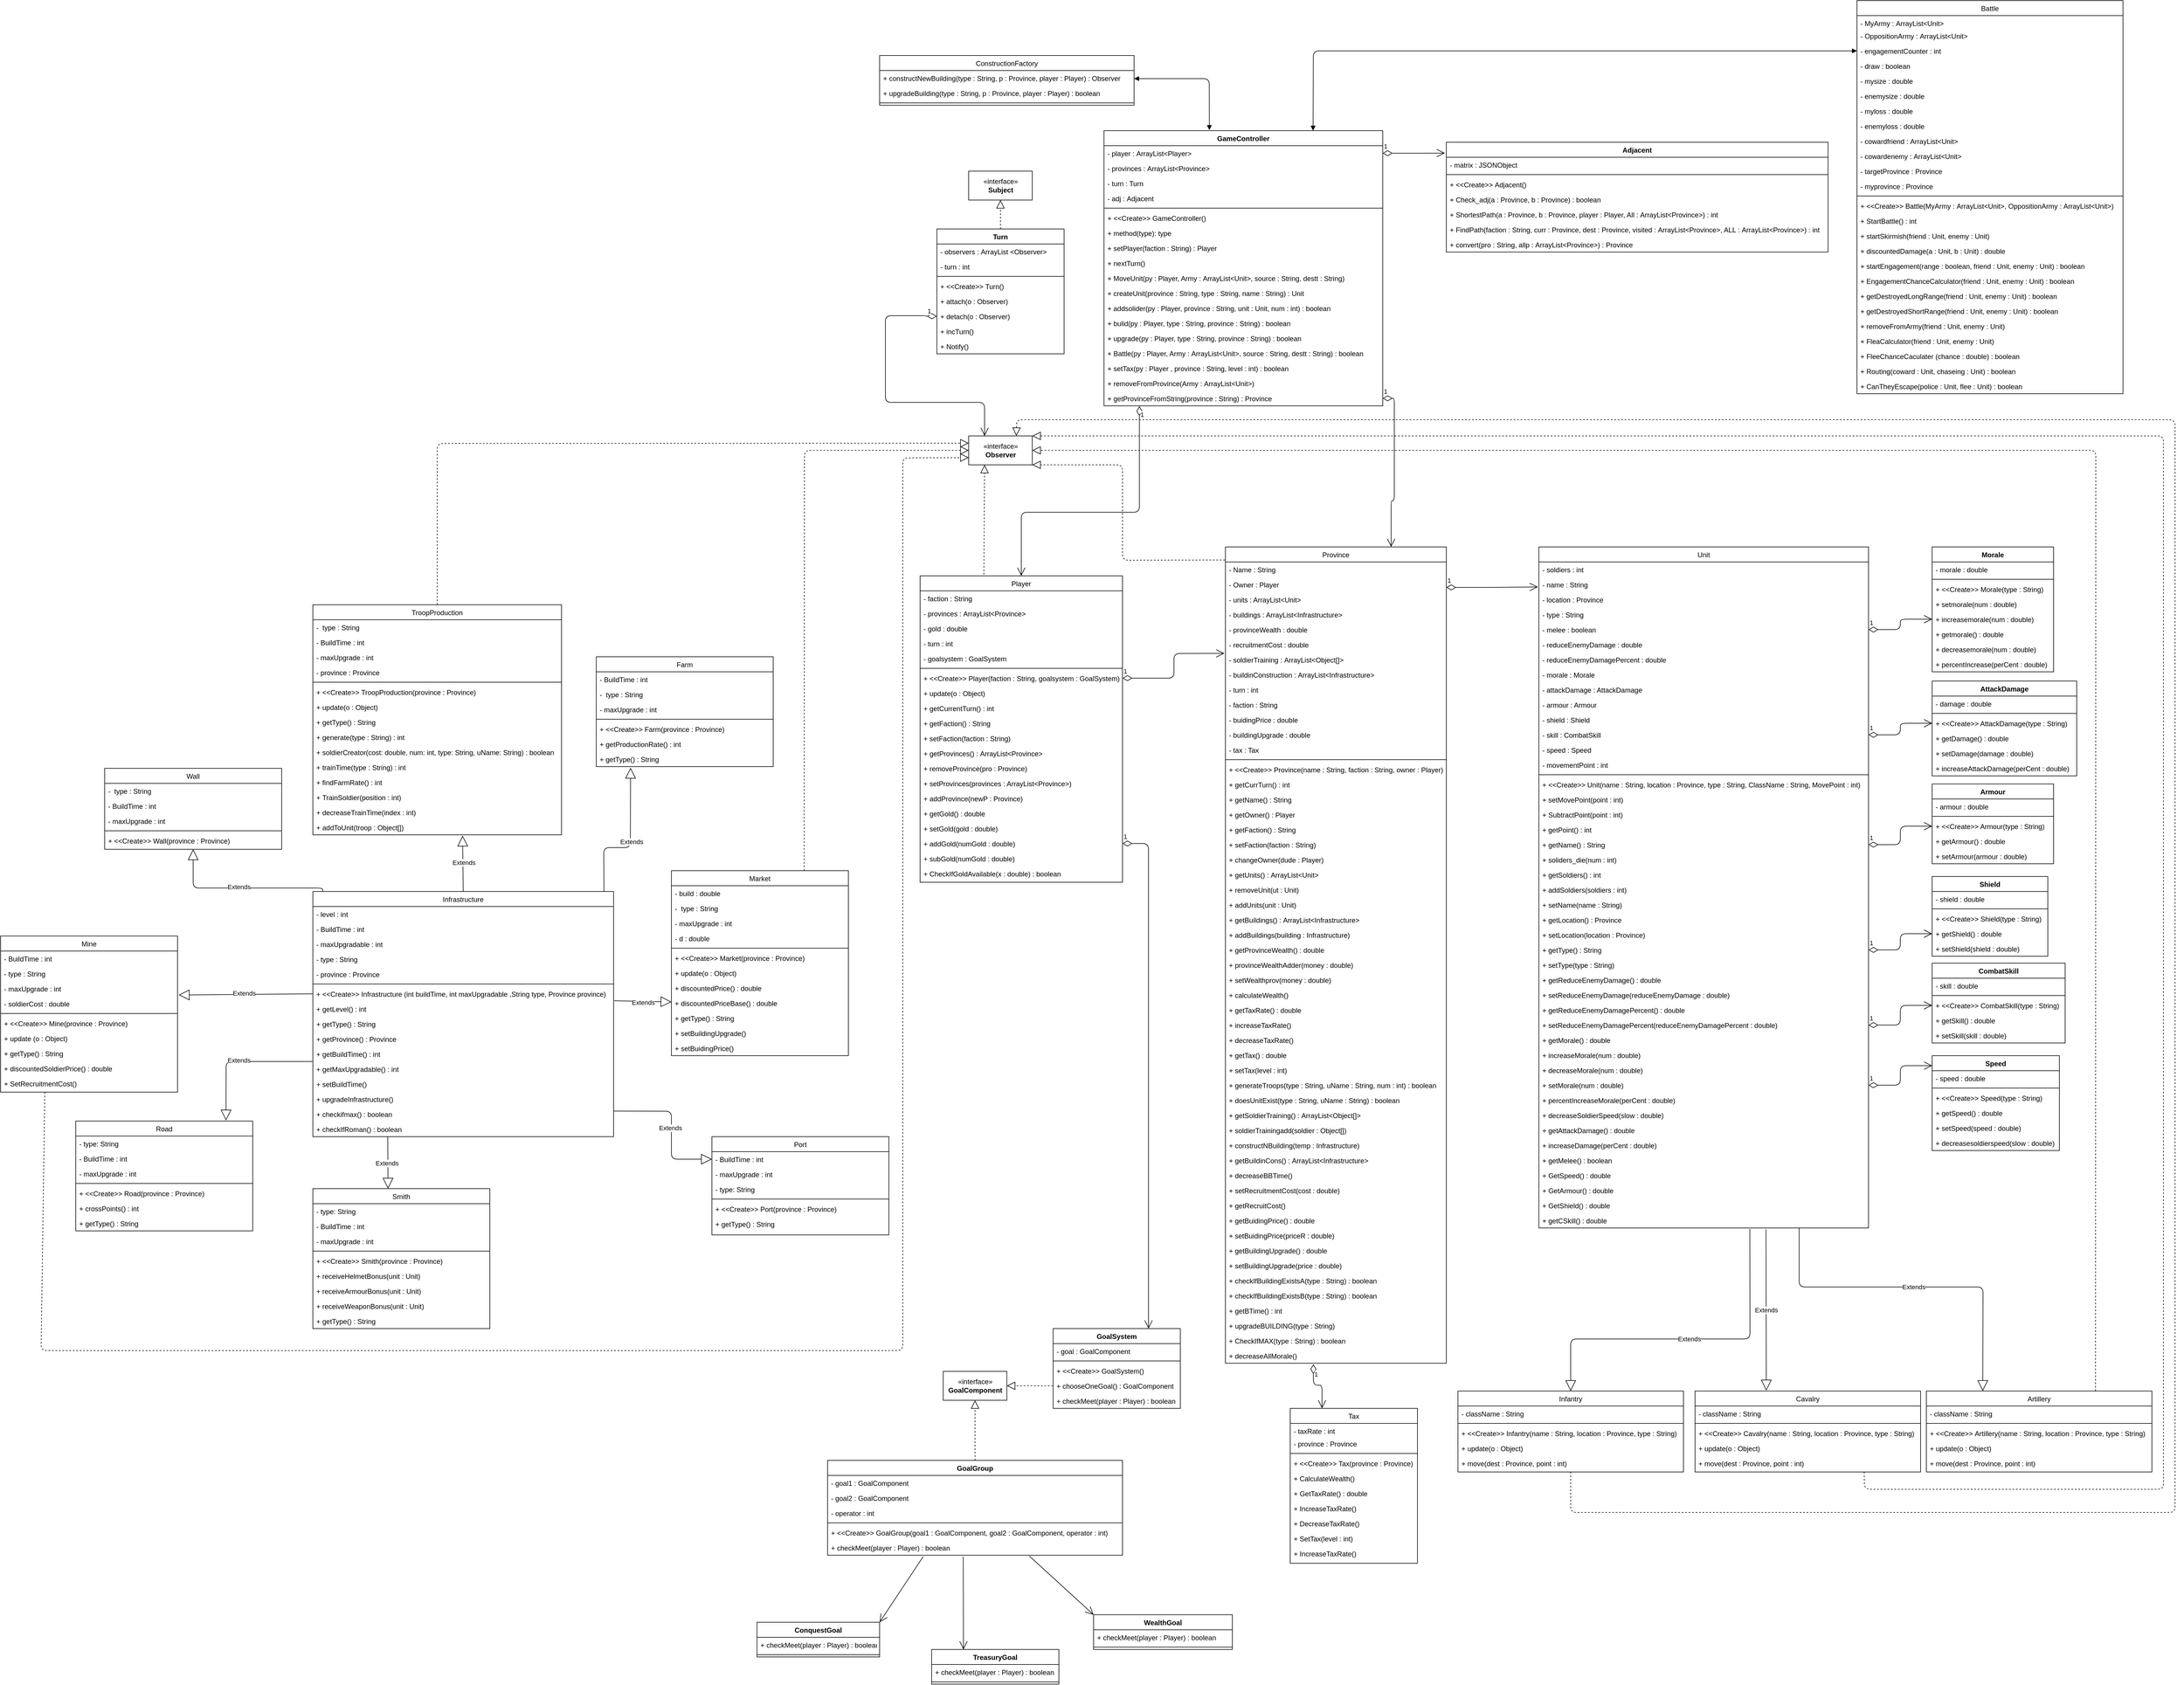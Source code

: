 <mxfile version="13.8.8" type="device"><diagram id="C5RBs43oDa-KdzZeNtuy" name="Page-1"><mxGraphModel dx="6307" dy="7721" grid="1" gridSize="10" guides="1" tooltips="1" connect="1" arrows="1" fold="1" page="1" pageScale="1" pageWidth="1169" pageHeight="1654" math="0" shadow="0"><root><mxCell id="WIyWlLk6GJQsqaUBKTNV-0"/><mxCell id="WIyWlLk6GJQsqaUBKTNV-1" parent="WIyWlLk6GJQsqaUBKTNV-0"/><mxCell id="051gmtlgjFWfNfmqcf8a-72" value="Market" style="swimlane;fontStyle=0;align=center;verticalAlign=top;childLayout=stackLayout;horizontal=1;startSize=26;horizontalStack=0;resizeParent=1;resizeLast=0;collapsible=1;marginBottom=0;rounded=0;shadow=0;strokeWidth=1;" parent="WIyWlLk6GJQsqaUBKTNV-1" vertex="1"><mxGeometry x="1240" y="-550" width="306" height="320" as="geometry"><mxRectangle x="340" y="380" width="170" height="26" as="alternateBounds"/></mxGeometry></mxCell><mxCell id="051gmtlgjFWfNfmqcf8a-73" value="- build : double" style="text;align=left;verticalAlign=top;spacingLeft=4;spacingRight=4;overflow=hidden;rotatable=0;points=[[0,0.5],[1,0.5]];portConstraint=eastwest;" parent="051gmtlgjFWfNfmqcf8a-72" vertex="1"><mxGeometry y="26" width="306" height="26" as="geometry"/></mxCell><mxCell id="051gmtlgjFWfNfmqcf8a-74" value="-  type : String" style="text;align=left;verticalAlign=top;spacingLeft=4;spacingRight=4;overflow=hidden;rotatable=0;points=[[0,0.5],[1,0.5]];portConstraint=eastwest;" parent="051gmtlgjFWfNfmqcf8a-72" vertex="1"><mxGeometry y="52" width="306" height="26" as="geometry"/></mxCell><mxCell id="051gmtlgjFWfNfmqcf8a-75" value="- maxUpgrade : int" style="text;align=left;verticalAlign=top;spacingLeft=4;spacingRight=4;overflow=hidden;rotatable=0;points=[[0,0.5],[1,0.5]];portConstraint=eastwest;" parent="051gmtlgjFWfNfmqcf8a-72" vertex="1"><mxGeometry y="78" width="306" height="26" as="geometry"/></mxCell><mxCell id="S7koNyhE5txoMDtN99sH-45" value="- d : double" style="text;align=left;verticalAlign=top;spacingLeft=4;spacingRight=4;overflow=hidden;rotatable=0;points=[[0,0.5],[1,0.5]];portConstraint=eastwest;" parent="051gmtlgjFWfNfmqcf8a-72" vertex="1"><mxGeometry y="104" width="306" height="26" as="geometry"/></mxCell><mxCell id="051gmtlgjFWfNfmqcf8a-77" value="" style="line;html=1;strokeWidth=1;align=left;verticalAlign=middle;spacingTop=-1;spacingLeft=3;spacingRight=3;rotatable=0;labelPosition=right;points=[];portConstraint=eastwest;" parent="051gmtlgjFWfNfmqcf8a-72" vertex="1"><mxGeometry y="130" width="306" height="8" as="geometry"/></mxCell><mxCell id="051gmtlgjFWfNfmqcf8a-78" value="+ &lt;&lt;Create&gt;&gt; Market(province : Province)" style="text;align=left;verticalAlign=top;spacingLeft=4;spacingRight=4;overflow=hidden;rotatable=0;points=[[0,0.5],[1,0.5]];portConstraint=eastwest;" parent="051gmtlgjFWfNfmqcf8a-72" vertex="1"><mxGeometry y="138" width="306" height="26" as="geometry"/></mxCell><mxCell id="051gmtlgjFWfNfmqcf8a-79" value="+ update(o : Object)" style="text;align=left;verticalAlign=top;spacingLeft=4;spacingRight=4;overflow=hidden;rotatable=0;points=[[0,0.5],[1,0.5]];portConstraint=eastwest;" parent="051gmtlgjFWfNfmqcf8a-72" vertex="1"><mxGeometry y="164" width="306" height="26" as="geometry"/></mxCell><mxCell id="051gmtlgjFWfNfmqcf8a-80" value="+ discountedPrice() : double" style="text;align=left;verticalAlign=top;spacingLeft=4;spacingRight=4;overflow=hidden;rotatable=0;points=[[0,0.5],[1,0.5]];portConstraint=eastwest;" parent="051gmtlgjFWfNfmqcf8a-72" vertex="1"><mxGeometry y="190" width="306" height="26" as="geometry"/></mxCell><mxCell id="S7koNyhE5txoMDtN99sH-46" value="+ discountedPriceBase() : double" style="text;align=left;verticalAlign=top;spacingLeft=4;spacingRight=4;overflow=hidden;rotatable=0;points=[[0,0.5],[1,0.5]];portConstraint=eastwest;" parent="051gmtlgjFWfNfmqcf8a-72" vertex="1"><mxGeometry y="216" width="306" height="26" as="geometry"/></mxCell><mxCell id="S7koNyhE5txoMDtN99sH-47" value="+ getType() : String" style="text;align=left;verticalAlign=top;spacingLeft=4;spacingRight=4;overflow=hidden;rotatable=0;points=[[0,0.5],[1,0.5]];portConstraint=eastwest;" parent="051gmtlgjFWfNfmqcf8a-72" vertex="1"><mxGeometry y="242" width="306" height="26" as="geometry"/></mxCell><mxCell id="S7koNyhE5txoMDtN99sH-48" value="+ setBuildingUpgrade()" style="text;align=left;verticalAlign=top;spacingLeft=4;spacingRight=4;overflow=hidden;rotatable=0;points=[[0,0.5],[1,0.5]];portConstraint=eastwest;" parent="051gmtlgjFWfNfmqcf8a-72" vertex="1"><mxGeometry y="268" width="306" height="26" as="geometry"/></mxCell><mxCell id="S7koNyhE5txoMDtN99sH-49" value="+ setBuidingPrice()" style="text;align=left;verticalAlign=top;spacingLeft=4;spacingRight=4;overflow=hidden;rotatable=0;points=[[0,0.5],[1,0.5]];portConstraint=eastwest;" parent="051gmtlgjFWfNfmqcf8a-72" vertex="1"><mxGeometry y="294" width="306" height="26" as="geometry"/></mxCell><mxCell id="051gmtlgjFWfNfmqcf8a-6" value="Infrastructure" style="swimlane;fontStyle=0;align=center;verticalAlign=top;childLayout=stackLayout;horizontal=1;startSize=26;horizontalStack=0;resizeParent=1;resizeLast=0;collapsible=1;marginBottom=0;rounded=0;shadow=0;strokeWidth=1;" parent="WIyWlLk6GJQsqaUBKTNV-1" vertex="1"><mxGeometry x="620" y="-514" width="520" height="424" as="geometry"><mxRectangle x="340" y="380" width="170" height="26" as="alternateBounds"/></mxGeometry></mxCell><mxCell id="051gmtlgjFWfNfmqcf8a-8" value="- level : int" style="text;align=left;verticalAlign=top;spacingLeft=4;spacingRight=4;overflow=hidden;rotatable=0;points=[[0,0.5],[1,0.5]];portConstraint=eastwest;" parent="051gmtlgjFWfNfmqcf8a-6" vertex="1"><mxGeometry y="26" width="520" height="26" as="geometry"/></mxCell><mxCell id="051gmtlgjFWfNfmqcf8a-9" value="- BuildTime : int" style="text;align=left;verticalAlign=top;spacingLeft=4;spacingRight=4;overflow=hidden;rotatable=0;points=[[0,0.5],[1,0.5]];portConstraint=eastwest;" parent="051gmtlgjFWfNfmqcf8a-6" vertex="1"><mxGeometry y="52" width="520" height="26" as="geometry"/></mxCell><mxCell id="051gmtlgjFWfNfmqcf8a-10" value="- maxUpgradable : int" style="text;align=left;verticalAlign=top;spacingLeft=4;spacingRight=4;overflow=hidden;rotatable=0;points=[[0,0.5],[1,0.5]];portConstraint=eastwest;" parent="051gmtlgjFWfNfmqcf8a-6" vertex="1"><mxGeometry y="78" width="520" height="26" as="geometry"/></mxCell><mxCell id="S7koNyhE5txoMDtN99sH-10" value="- type : String" style="text;align=left;verticalAlign=top;spacingLeft=4;spacingRight=4;overflow=hidden;rotatable=0;points=[[0,0.5],[1,0.5]];portConstraint=eastwest;" parent="051gmtlgjFWfNfmqcf8a-6" vertex="1"><mxGeometry y="104" width="520" height="26" as="geometry"/></mxCell><mxCell id="051gmtlgjFWfNfmqcf8a-13" value="- province : Province" style="text;align=left;verticalAlign=top;spacingLeft=4;spacingRight=4;overflow=hidden;rotatable=0;points=[[0,0.5],[1,0.5]];portConstraint=eastwest;" parent="051gmtlgjFWfNfmqcf8a-6" vertex="1"><mxGeometry y="130" width="520" height="26" as="geometry"/></mxCell><mxCell id="051gmtlgjFWfNfmqcf8a-11" value="" style="line;html=1;strokeWidth=1;align=left;verticalAlign=middle;spacingTop=-1;spacingLeft=3;spacingRight=3;rotatable=0;labelPosition=right;points=[];portConstraint=eastwest;" parent="051gmtlgjFWfNfmqcf8a-6" vertex="1"><mxGeometry y="156" width="520" height="8" as="geometry"/></mxCell><mxCell id="051gmtlgjFWfNfmqcf8a-12" value="+ &lt;&lt;Create&gt;&gt; Infrastructure (int buildTime, int maxUpgradable ,String type, Province province)" style="text;align=left;verticalAlign=top;spacingLeft=4;spacingRight=4;overflow=hidden;rotatable=0;points=[[0,0.5],[1,0.5]];portConstraint=eastwest;" parent="051gmtlgjFWfNfmqcf8a-6" vertex="1"><mxGeometry y="164" width="520" height="26" as="geometry"/></mxCell><mxCell id="S7koNyhE5txoMDtN99sH-8" value="+ getLevel() : int" style="text;align=left;verticalAlign=top;spacingLeft=4;spacingRight=4;overflow=hidden;rotatable=0;points=[[0,0.5],[1,0.5]];portConstraint=eastwest;" parent="051gmtlgjFWfNfmqcf8a-6" vertex="1"><mxGeometry y="190" width="520" height="26" as="geometry"/></mxCell><mxCell id="S7koNyhE5txoMDtN99sH-9" value="+ getType() : String" style="text;align=left;verticalAlign=top;spacingLeft=4;spacingRight=4;overflow=hidden;rotatable=0;points=[[0,0.5],[1,0.5]];portConstraint=eastwest;" parent="051gmtlgjFWfNfmqcf8a-6" vertex="1"><mxGeometry y="216" width="520" height="26" as="geometry"/></mxCell><mxCell id="S7koNyhE5txoMDtN99sH-11" value="+ getProvince() : Province" style="text;align=left;verticalAlign=top;spacingLeft=4;spacingRight=4;overflow=hidden;rotatable=0;points=[[0,0.5],[1,0.5]];portConstraint=eastwest;" parent="051gmtlgjFWfNfmqcf8a-6" vertex="1"><mxGeometry y="242" width="520" height="26" as="geometry"/></mxCell><mxCell id="S7koNyhE5txoMDtN99sH-12" value="+ getBuildTime() : int" style="text;align=left;verticalAlign=top;spacingLeft=4;spacingRight=4;overflow=hidden;rotatable=0;points=[[0,0.5],[1,0.5]];portConstraint=eastwest;" parent="051gmtlgjFWfNfmqcf8a-6" vertex="1"><mxGeometry y="268" width="520" height="26" as="geometry"/></mxCell><mxCell id="S7koNyhE5txoMDtN99sH-13" value="+ getMaxUpgradable() : int" style="text;align=left;verticalAlign=top;spacingLeft=4;spacingRight=4;overflow=hidden;rotatable=0;points=[[0,0.5],[1,0.5]];portConstraint=eastwest;" parent="051gmtlgjFWfNfmqcf8a-6" vertex="1"><mxGeometry y="294" width="520" height="26" as="geometry"/></mxCell><mxCell id="S7koNyhE5txoMDtN99sH-14" value="+ setBuildTime()" style="text;align=left;verticalAlign=top;spacingLeft=4;spacingRight=4;overflow=hidden;rotatable=0;points=[[0,0.5],[1,0.5]];portConstraint=eastwest;" parent="051gmtlgjFWfNfmqcf8a-6" vertex="1"><mxGeometry y="320" width="520" height="26" as="geometry"/></mxCell><mxCell id="S7koNyhE5txoMDtN99sH-15" value="+ upgradeInfrastructure()" style="text;align=left;verticalAlign=top;spacingLeft=4;spacingRight=4;overflow=hidden;rotatable=0;points=[[0,0.5],[1,0.5]];portConstraint=eastwest;" parent="051gmtlgjFWfNfmqcf8a-6" vertex="1"><mxGeometry y="346" width="520" height="26" as="geometry"/></mxCell><mxCell id="S7koNyhE5txoMDtN99sH-16" value="+ checkifmax() : boolean" style="text;align=left;verticalAlign=top;spacingLeft=4;spacingRight=4;overflow=hidden;rotatable=0;points=[[0,0.5],[1,0.5]];portConstraint=eastwest;" parent="051gmtlgjFWfNfmqcf8a-6" vertex="1"><mxGeometry y="372" width="520" height="26" as="geometry"/></mxCell><mxCell id="S7koNyhE5txoMDtN99sH-34" value="+ checkIfRoman() : boolean" style="text;align=left;verticalAlign=top;spacingLeft=4;spacingRight=4;overflow=hidden;rotatable=0;points=[[0,0.5],[1,0.5]];portConstraint=eastwest;" parent="051gmtlgjFWfNfmqcf8a-6" vertex="1"><mxGeometry y="398" width="520" height="26" as="geometry"/></mxCell><mxCell id="051gmtlgjFWfNfmqcf8a-26" value="Farm" style="swimlane;fontStyle=0;align=center;verticalAlign=top;childLayout=stackLayout;horizontal=1;startSize=26;horizontalStack=0;resizeParent=1;resizeLast=0;collapsible=1;marginBottom=0;rounded=0;shadow=0;strokeWidth=1;" parent="WIyWlLk6GJQsqaUBKTNV-1" vertex="1"><mxGeometry x="1110" y="-920" width="306" height="190" as="geometry"><mxRectangle x="340" y="380" width="170" height="26" as="alternateBounds"/></mxGeometry></mxCell><mxCell id="051gmtlgjFWfNfmqcf8a-27" value="- BuildTime : int" style="text;align=left;verticalAlign=top;spacingLeft=4;spacingRight=4;overflow=hidden;rotatable=0;points=[[0,0.5],[1,0.5]];portConstraint=eastwest;" parent="051gmtlgjFWfNfmqcf8a-26" vertex="1"><mxGeometry y="26" width="306" height="26" as="geometry"/></mxCell><mxCell id="051gmtlgjFWfNfmqcf8a-28" value="-  type : String" style="text;align=left;verticalAlign=top;spacingLeft=4;spacingRight=4;overflow=hidden;rotatable=0;points=[[0,0.5],[1,0.5]];portConstraint=eastwest;" parent="051gmtlgjFWfNfmqcf8a-26" vertex="1"><mxGeometry y="52" width="306" height="26" as="geometry"/></mxCell><mxCell id="051gmtlgjFWfNfmqcf8a-29" value="- maxUpgrade : int" style="text;align=left;verticalAlign=top;spacingLeft=4;spacingRight=4;overflow=hidden;rotatable=0;points=[[0,0.5],[1,0.5]];portConstraint=eastwest;" parent="051gmtlgjFWfNfmqcf8a-26" vertex="1"><mxGeometry y="78" width="306" height="26" as="geometry"/></mxCell><mxCell id="051gmtlgjFWfNfmqcf8a-31" value="" style="line;html=1;strokeWidth=1;align=left;verticalAlign=middle;spacingTop=-1;spacingLeft=3;spacingRight=3;rotatable=0;labelPosition=right;points=[];portConstraint=eastwest;" parent="051gmtlgjFWfNfmqcf8a-26" vertex="1"><mxGeometry y="104" width="306" height="8" as="geometry"/></mxCell><mxCell id="051gmtlgjFWfNfmqcf8a-32" value="+ &lt;&lt;Create&gt;&gt; Farm(province : Province)" style="text;align=left;verticalAlign=top;spacingLeft=4;spacingRight=4;overflow=hidden;rotatable=0;points=[[0,0.5],[1,0.5]];portConstraint=eastwest;" parent="051gmtlgjFWfNfmqcf8a-26" vertex="1"><mxGeometry y="112" width="306" height="26" as="geometry"/></mxCell><mxCell id="051gmtlgjFWfNfmqcf8a-33" value="+ getProductionRate() : int" style="text;align=left;verticalAlign=top;spacingLeft=4;spacingRight=4;overflow=hidden;rotatable=0;points=[[0,0.5],[1,0.5]];portConstraint=eastwest;" parent="051gmtlgjFWfNfmqcf8a-26" vertex="1"><mxGeometry y="138" width="306" height="26" as="geometry"/></mxCell><mxCell id="051gmtlgjFWfNfmqcf8a-34" value="+ getType() : String" style="text;align=left;verticalAlign=top;spacingLeft=4;spacingRight=4;overflow=hidden;rotatable=0;points=[[0,0.5],[1,0.5]];portConstraint=eastwest;" parent="051gmtlgjFWfNfmqcf8a-26" vertex="1"><mxGeometry y="164" width="306" height="26" as="geometry"/></mxCell><mxCell id="051gmtlgjFWfNfmqcf8a-36" value="Wall" style="swimlane;fontStyle=0;align=center;verticalAlign=top;childLayout=stackLayout;horizontal=1;startSize=26;horizontalStack=0;resizeParent=1;resizeLast=0;collapsible=1;marginBottom=0;rounded=0;shadow=0;strokeWidth=1;" parent="WIyWlLk6GJQsqaUBKTNV-1" vertex="1"><mxGeometry x="260" y="-727" width="306" height="140" as="geometry"><mxRectangle x="340" y="380" width="170" height="26" as="alternateBounds"/></mxGeometry></mxCell><mxCell id="051gmtlgjFWfNfmqcf8a-37" value="-  type : String" style="text;align=left;verticalAlign=top;spacingLeft=4;spacingRight=4;overflow=hidden;rotatable=0;points=[[0,0.5],[1,0.5]];portConstraint=eastwest;" parent="051gmtlgjFWfNfmqcf8a-36" vertex="1"><mxGeometry y="26" width="306" height="26" as="geometry"/></mxCell><mxCell id="051gmtlgjFWfNfmqcf8a-38" value="- BuildTime : int" style="text;align=left;verticalAlign=top;spacingLeft=4;spacingRight=4;overflow=hidden;rotatable=0;points=[[0,0.5],[1,0.5]];portConstraint=eastwest;" parent="051gmtlgjFWfNfmqcf8a-36" vertex="1"><mxGeometry y="52" width="306" height="26" as="geometry"/></mxCell><mxCell id="051gmtlgjFWfNfmqcf8a-39" value="- maxUpgrade : int" style="text;align=left;verticalAlign=top;spacingLeft=4;spacingRight=4;overflow=hidden;rotatable=0;points=[[0,0.5],[1,0.5]];portConstraint=eastwest;" parent="051gmtlgjFWfNfmqcf8a-36" vertex="1"><mxGeometry y="78" width="306" height="26" as="geometry"/></mxCell><mxCell id="051gmtlgjFWfNfmqcf8a-41" value="" style="line;html=1;strokeWidth=1;align=left;verticalAlign=middle;spacingTop=-1;spacingLeft=3;spacingRight=3;rotatable=0;labelPosition=right;points=[];portConstraint=eastwest;" parent="051gmtlgjFWfNfmqcf8a-36" vertex="1"><mxGeometry y="104" width="306" height="8" as="geometry"/></mxCell><mxCell id="051gmtlgjFWfNfmqcf8a-42" value="+ &lt;&lt;Create&gt;&gt; Wall(province : Province)" style="text;align=left;verticalAlign=top;spacingLeft=4;spacingRight=4;overflow=hidden;rotatable=0;points=[[0,0.5],[1,0.5]];portConstraint=eastwest;" parent="051gmtlgjFWfNfmqcf8a-36" vertex="1"><mxGeometry y="112" width="306" height="26" as="geometry"/></mxCell><mxCell id="051gmtlgjFWfNfmqcf8a-63" value="Mine" style="swimlane;fontStyle=0;align=center;verticalAlign=top;childLayout=stackLayout;horizontal=1;startSize=26;horizontalStack=0;resizeParent=1;resizeLast=0;collapsible=1;marginBottom=0;rounded=0;shadow=0;strokeWidth=1;" parent="WIyWlLk6GJQsqaUBKTNV-1" vertex="1"><mxGeometry x="80" y="-437" width="306" height="270" as="geometry"><mxRectangle x="340" y="380" width="170" height="26" as="alternateBounds"/></mxGeometry></mxCell><mxCell id="051gmtlgjFWfNfmqcf8a-64" value="- BuildTime : int" style="text;align=left;verticalAlign=top;spacingLeft=4;spacingRight=4;overflow=hidden;rotatable=0;points=[[0,0.5],[1,0.5]];portConstraint=eastwest;" parent="051gmtlgjFWfNfmqcf8a-63" vertex="1"><mxGeometry y="26" width="306" height="26" as="geometry"/></mxCell><mxCell id="051gmtlgjFWfNfmqcf8a-65" value="- type : String" style="text;align=left;verticalAlign=top;spacingLeft=4;spacingRight=4;overflow=hidden;rotatable=0;points=[[0,0.5],[1,0.5]];portConstraint=eastwest;" parent="051gmtlgjFWfNfmqcf8a-63" vertex="1"><mxGeometry y="52" width="306" height="26" as="geometry"/></mxCell><mxCell id="051gmtlgjFWfNfmqcf8a-66" value="- maxUpgrade : int" style="text;align=left;verticalAlign=top;spacingLeft=4;spacingRight=4;overflow=hidden;rotatable=0;points=[[0,0.5],[1,0.5]];portConstraint=eastwest;" parent="051gmtlgjFWfNfmqcf8a-63" vertex="1"><mxGeometry y="78" width="306" height="26" as="geometry"/></mxCell><mxCell id="051gmtlgjFWfNfmqcf8a-67" value="- soldierCost : double" style="text;align=left;verticalAlign=top;spacingLeft=4;spacingRight=4;overflow=hidden;rotatable=0;points=[[0,0.5],[1,0.5]];portConstraint=eastwest;" parent="051gmtlgjFWfNfmqcf8a-63" vertex="1"><mxGeometry y="104" width="306" height="26" as="geometry"/></mxCell><mxCell id="051gmtlgjFWfNfmqcf8a-68" value="" style="line;html=1;strokeWidth=1;align=left;verticalAlign=middle;spacingTop=-1;spacingLeft=3;spacingRight=3;rotatable=0;labelPosition=right;points=[];portConstraint=eastwest;" parent="051gmtlgjFWfNfmqcf8a-63" vertex="1"><mxGeometry y="130" width="306" height="8" as="geometry"/></mxCell><mxCell id="051gmtlgjFWfNfmqcf8a-69" value="+ &lt;&lt;Create&gt;&gt; Mine(province : Province)" style="text;align=left;verticalAlign=top;spacingLeft=4;spacingRight=4;overflow=hidden;rotatable=0;points=[[0,0.5],[1,0.5]];portConstraint=eastwest;" parent="051gmtlgjFWfNfmqcf8a-63" vertex="1"><mxGeometry y="138" width="306" height="26" as="geometry"/></mxCell><mxCell id="051gmtlgjFWfNfmqcf8a-70" value="+ update (o : Object)" style="text;align=left;verticalAlign=top;spacingLeft=4;spacingRight=4;overflow=hidden;rotatable=0;points=[[0,0.5],[1,0.5]];portConstraint=eastwest;" parent="051gmtlgjFWfNfmqcf8a-63" vertex="1"><mxGeometry y="164" width="306" height="26" as="geometry"/></mxCell><mxCell id="051gmtlgjFWfNfmqcf8a-71" value="+ getType() : String" style="text;align=left;verticalAlign=top;spacingLeft=4;spacingRight=4;overflow=hidden;rotatable=0;points=[[0,0.5],[1,0.5]];portConstraint=eastwest;" parent="051gmtlgjFWfNfmqcf8a-63" vertex="1"><mxGeometry y="190" width="306" height="26" as="geometry"/></mxCell><mxCell id="S7koNyhE5txoMDtN99sH-38" value="+ discountedSoldierPrice() : double" style="text;align=left;verticalAlign=top;spacingLeft=4;spacingRight=4;overflow=hidden;rotatable=0;points=[[0,0.5],[1,0.5]];portConstraint=eastwest;" parent="051gmtlgjFWfNfmqcf8a-63" vertex="1"><mxGeometry y="216" width="306" height="26" as="geometry"/></mxCell><mxCell id="S7koNyhE5txoMDtN99sH-39" value="+ SetRecruitmentCost()" style="text;align=left;verticalAlign=top;spacingLeft=4;spacingRight=4;overflow=hidden;rotatable=0;points=[[0,0.5],[1,0.5]];portConstraint=eastwest;" parent="051gmtlgjFWfNfmqcf8a-63" vertex="1"><mxGeometry y="242" width="306" height="26" as="geometry"/></mxCell><mxCell id="zkfFHV4jXpPFQw0GAbJ--13" value="Province" style="swimlane;fontStyle=0;align=center;verticalAlign=top;childLayout=stackLayout;horizontal=1;startSize=26;horizontalStack=0;resizeParent=1;resizeLast=0;collapsible=1;marginBottom=0;rounded=0;shadow=0;strokeWidth=1;" parent="WIyWlLk6GJQsqaUBKTNV-1" vertex="1"><mxGeometry x="2198" y="-1110" width="382" height="1412" as="geometry"><mxRectangle x="340" y="380" width="170" height="26" as="alternateBounds"/></mxGeometry></mxCell><mxCell id="051gmtlgjFWfNfmqcf8a-0" value="- Name : String" style="text;align=left;verticalAlign=top;spacingLeft=4;spacingRight=4;overflow=hidden;rotatable=0;points=[[0,0.5],[1,0.5]];portConstraint=eastwest;" parent="zkfFHV4jXpPFQw0GAbJ--13" vertex="1"><mxGeometry y="26" width="382" height="26" as="geometry"/></mxCell><mxCell id="zkfFHV4jXpPFQw0GAbJ--14" value="- Owner : Player" style="text;align=left;verticalAlign=top;spacingLeft=4;spacingRight=4;overflow=hidden;rotatable=0;points=[[0,0.5],[1,0.5]];portConstraint=eastwest;" parent="zkfFHV4jXpPFQw0GAbJ--13" vertex="1"><mxGeometry y="52" width="382" height="26" as="geometry"/></mxCell><mxCell id="051gmtlgjFWfNfmqcf8a-1" value="- units : ArrayList&lt;Unit&gt;" style="text;align=left;verticalAlign=top;spacingLeft=4;spacingRight=4;overflow=hidden;rotatable=0;points=[[0,0.5],[1,0.5]];portConstraint=eastwest;" parent="zkfFHV4jXpPFQw0GAbJ--13" vertex="1"><mxGeometry y="78" width="382" height="26" as="geometry"/></mxCell><mxCell id="051gmtlgjFWfNfmqcf8a-2" value="- buildings : ArrayList&lt;Infrastructure&gt;" style="text;align=left;verticalAlign=top;spacingLeft=4;spacingRight=4;overflow=hidden;rotatable=0;points=[[0,0.5],[1,0.5]];portConstraint=eastwest;" parent="zkfFHV4jXpPFQw0GAbJ--13" vertex="1"><mxGeometry y="104" width="382" height="26" as="geometry"/></mxCell><mxCell id="051gmtlgjFWfNfmqcf8a-15" value="- provinceWealth : double" style="text;align=left;verticalAlign=top;spacingLeft=4;spacingRight=4;overflow=hidden;rotatable=0;points=[[0,0.5],[1,0.5]];portConstraint=eastwest;" parent="zkfFHV4jXpPFQw0GAbJ--13" vertex="1"><mxGeometry y="130" width="382" height="26" as="geometry"/></mxCell><mxCell id="051gmtlgjFWfNfmqcf8a-16" value="- recruitmentCost : double" style="text;align=left;verticalAlign=top;spacingLeft=4;spacingRight=4;overflow=hidden;rotatable=0;points=[[0,0.5],[1,0.5]];portConstraint=eastwest;" parent="zkfFHV4jXpPFQw0GAbJ--13" vertex="1"><mxGeometry y="156" width="382" height="26" as="geometry"/></mxCell><mxCell id="051gmtlgjFWfNfmqcf8a-3" value="- soldierTraining : ArrayList&lt;Object[]&gt;" style="text;align=left;verticalAlign=top;spacingLeft=4;spacingRight=4;overflow=hidden;rotatable=0;points=[[0,0.5],[1,0.5]];portConstraint=eastwest;" parent="zkfFHV4jXpPFQw0GAbJ--13" vertex="1"><mxGeometry y="182" width="382" height="26" as="geometry"/></mxCell><mxCell id="S7koNyhE5txoMDtN99sH-52" value="- buildinConstruction : ArrayList&lt;Infrastructure&gt;" style="text;align=left;verticalAlign=top;spacingLeft=4;spacingRight=4;overflow=hidden;rotatable=0;points=[[0,0.5],[1,0.5]];portConstraint=eastwest;" parent="zkfFHV4jXpPFQw0GAbJ--13" vertex="1"><mxGeometry y="208" width="382" height="26" as="geometry"/></mxCell><mxCell id="S7koNyhE5txoMDtN99sH-54" value="- turn : int" style="text;align=left;verticalAlign=top;spacingLeft=4;spacingRight=4;overflow=hidden;rotatable=0;points=[[0,0.5],[1,0.5]];portConstraint=eastwest;" parent="zkfFHV4jXpPFQw0GAbJ--13" vertex="1"><mxGeometry y="234" width="382" height="26" as="geometry"/></mxCell><mxCell id="S7koNyhE5txoMDtN99sH-53" value="- faction : String" style="text;align=left;verticalAlign=top;spacingLeft=4;spacingRight=4;overflow=hidden;rotatable=0;points=[[0,0.5],[1,0.5]];portConstraint=eastwest;" parent="zkfFHV4jXpPFQw0GAbJ--13" vertex="1"><mxGeometry y="260" width="382" height="26" as="geometry"/></mxCell><mxCell id="S7koNyhE5txoMDtN99sH-56" value="- buidingPrice : double" style="text;align=left;verticalAlign=top;spacingLeft=4;spacingRight=4;overflow=hidden;rotatable=0;points=[[0,0.5],[1,0.5]];portConstraint=eastwest;" parent="zkfFHV4jXpPFQw0GAbJ--13" vertex="1"><mxGeometry y="286" width="382" height="26" as="geometry"/></mxCell><mxCell id="S7koNyhE5txoMDtN99sH-55" value="- buildingUpgrade : double" style="text;align=left;verticalAlign=top;spacingLeft=4;spacingRight=4;overflow=hidden;rotatable=0;points=[[0,0.5],[1,0.5]];portConstraint=eastwest;" parent="zkfFHV4jXpPFQw0GAbJ--13" vertex="1"><mxGeometry y="312" width="382" height="26" as="geometry"/></mxCell><mxCell id="S7koNyhE5txoMDtN99sH-57" value="- tax : Tax" style="text;align=left;verticalAlign=top;spacingLeft=4;spacingRight=4;overflow=hidden;rotatable=0;points=[[0,0.5],[1,0.5]];portConstraint=eastwest;" parent="zkfFHV4jXpPFQw0GAbJ--13" vertex="1"><mxGeometry y="338" width="382" height="26" as="geometry"/></mxCell><mxCell id="zkfFHV4jXpPFQw0GAbJ--15" value="" style="line;html=1;strokeWidth=1;align=left;verticalAlign=middle;spacingTop=-1;spacingLeft=3;spacingRight=3;rotatable=0;labelPosition=right;points=[];portConstraint=eastwest;" parent="zkfFHV4jXpPFQw0GAbJ--13" vertex="1"><mxGeometry y="364" width="382" height="8" as="geometry"/></mxCell><mxCell id="051gmtlgjFWfNfmqcf8a-4" value="+ &lt;&lt;Create&gt;&gt; Province(name : String, faction : String, owner : Player)" style="text;align=left;verticalAlign=top;spacingLeft=4;spacingRight=4;overflow=hidden;rotatable=0;points=[[0,0.5],[1,0.5]];portConstraint=eastwest;" parent="zkfFHV4jXpPFQw0GAbJ--13" vertex="1"><mxGeometry y="372" width="382" height="26" as="geometry"/></mxCell><mxCell id="051gmtlgjFWfNfmqcf8a-5" value="+ getCurrTurn() : int" style="text;align=left;verticalAlign=top;spacingLeft=4;spacingRight=4;overflow=hidden;rotatable=0;points=[[0,0.5],[1,0.5]];portConstraint=eastwest;" parent="zkfFHV4jXpPFQw0GAbJ--13" vertex="1"><mxGeometry y="398" width="382" height="26" as="geometry"/></mxCell><mxCell id="B96SqQ_CS2x9p4dho4Kg-99" value="+ getName() : String" style="text;align=left;verticalAlign=top;spacingLeft=4;spacingRight=4;overflow=hidden;rotatable=0;points=[[0,0.5],[1,0.5]];portConstraint=eastwest;" parent="zkfFHV4jXpPFQw0GAbJ--13" vertex="1"><mxGeometry y="424" width="382" height="26" as="geometry"/></mxCell><mxCell id="B96SqQ_CS2x9p4dho4Kg-100" value="+ getOwner() : Player" style="text;align=left;verticalAlign=top;spacingLeft=4;spacingRight=4;overflow=hidden;rotatable=0;points=[[0,0.5],[1,0.5]];portConstraint=eastwest;" parent="zkfFHV4jXpPFQw0GAbJ--13" vertex="1"><mxGeometry y="450" width="382" height="26" as="geometry"/></mxCell><mxCell id="B96SqQ_CS2x9p4dho4Kg-108" value="+ getFaction() : String" style="text;align=left;verticalAlign=top;spacingLeft=4;spacingRight=4;overflow=hidden;rotatable=0;points=[[0,0.5],[1,0.5]];portConstraint=eastwest;" parent="zkfFHV4jXpPFQw0GAbJ--13" vertex="1"><mxGeometry y="476" width="382" height="26" as="geometry"/></mxCell><mxCell id="B96SqQ_CS2x9p4dho4Kg-109" value="+ setFaction(faction : String)" style="text;align=left;verticalAlign=top;spacingLeft=4;spacingRight=4;overflow=hidden;rotatable=0;points=[[0,0.5],[1,0.5]];portConstraint=eastwest;" parent="zkfFHV4jXpPFQw0GAbJ--13" vertex="1"><mxGeometry y="502" width="382" height="26" as="geometry"/></mxCell><mxCell id="B96SqQ_CS2x9p4dho4Kg-110" value="+ changeOwner(dude : Player)" style="text;align=left;verticalAlign=top;spacingLeft=4;spacingRight=4;overflow=hidden;rotatable=0;points=[[0,0.5],[1,0.5]];portConstraint=eastwest;" parent="zkfFHV4jXpPFQw0GAbJ--13" vertex="1"><mxGeometry y="528" width="382" height="26" as="geometry"/></mxCell><mxCell id="B96SqQ_CS2x9p4dho4Kg-111" value="+ getUnits() : ArrayList&lt;Unit&gt;" style="text;align=left;verticalAlign=top;spacingLeft=4;spacingRight=4;overflow=hidden;rotatable=0;points=[[0,0.5],[1,0.5]];portConstraint=eastwest;" parent="zkfFHV4jXpPFQw0GAbJ--13" vertex="1"><mxGeometry y="554" width="382" height="26" as="geometry"/></mxCell><mxCell id="S7koNyhE5txoMDtN99sH-58" value="+ removeUnit(ut : Unit)" style="text;align=left;verticalAlign=top;spacingLeft=4;spacingRight=4;overflow=hidden;rotatable=0;points=[[0,0.5],[1,0.5]];portConstraint=eastwest;" parent="zkfFHV4jXpPFQw0GAbJ--13" vertex="1"><mxGeometry y="580" width="382" height="26" as="geometry"/></mxCell><mxCell id="S7koNyhE5txoMDtN99sH-59" value="+ addUnits(unit : Unit)" style="text;align=left;verticalAlign=top;spacingLeft=4;spacingRight=4;overflow=hidden;rotatable=0;points=[[0,0.5],[1,0.5]];portConstraint=eastwest;" parent="zkfFHV4jXpPFQw0GAbJ--13" vertex="1"><mxGeometry y="606" width="382" height="26" as="geometry"/></mxCell><mxCell id="M0UePWsYDjA1GrSoc52G-18" value="+ getBuildings() : ArrayList&lt;Infrastructure&gt;" style="text;align=left;verticalAlign=top;spacingLeft=4;spacingRight=4;overflow=hidden;rotatable=0;points=[[0,0.5],[1,0.5]];portConstraint=eastwest;" vertex="1" parent="zkfFHV4jXpPFQw0GAbJ--13"><mxGeometry y="632" width="382" height="26" as="geometry"/></mxCell><mxCell id="M0UePWsYDjA1GrSoc52G-19" value="+ addBuildings(building : Infrastructure)" style="text;align=left;verticalAlign=top;spacingLeft=4;spacingRight=4;overflow=hidden;rotatable=0;points=[[0,0.5],[1,0.5]];portConstraint=eastwest;" vertex="1" parent="zkfFHV4jXpPFQw0GAbJ--13"><mxGeometry y="658" width="382" height="26" as="geometry"/></mxCell><mxCell id="M0UePWsYDjA1GrSoc52G-20" value="+ getProvinceWealth() : double" style="text;align=left;verticalAlign=top;spacingLeft=4;spacingRight=4;overflow=hidden;rotatable=0;points=[[0,0.5],[1,0.5]];portConstraint=eastwest;" vertex="1" parent="zkfFHV4jXpPFQw0GAbJ--13"><mxGeometry y="684" width="382" height="26" as="geometry"/></mxCell><mxCell id="M0UePWsYDjA1GrSoc52G-21" value="+ provinceWealthAdder(money : double)" style="text;align=left;verticalAlign=top;spacingLeft=4;spacingRight=4;overflow=hidden;rotatable=0;points=[[0,0.5],[1,0.5]];portConstraint=eastwest;" vertex="1" parent="zkfFHV4jXpPFQw0GAbJ--13"><mxGeometry y="710" width="382" height="26" as="geometry"/></mxCell><mxCell id="M0UePWsYDjA1GrSoc52G-22" value="+ setWealthprov(money : double)" style="text;align=left;verticalAlign=top;spacingLeft=4;spacingRight=4;overflow=hidden;rotatable=0;points=[[0,0.5],[1,0.5]];portConstraint=eastwest;" vertex="1" parent="zkfFHV4jXpPFQw0GAbJ--13"><mxGeometry y="736" width="382" height="26" as="geometry"/></mxCell><mxCell id="M0UePWsYDjA1GrSoc52G-23" value="+ calculateWealth()" style="text;align=left;verticalAlign=top;spacingLeft=4;spacingRight=4;overflow=hidden;rotatable=0;points=[[0,0.5],[1,0.5]];portConstraint=eastwest;" vertex="1" parent="zkfFHV4jXpPFQw0GAbJ--13"><mxGeometry y="762" width="382" height="26" as="geometry"/></mxCell><mxCell id="M0UePWsYDjA1GrSoc52G-24" value="+ getTaxRate() : double" style="text;align=left;verticalAlign=top;spacingLeft=4;spacingRight=4;overflow=hidden;rotatable=0;points=[[0,0.5],[1,0.5]];portConstraint=eastwest;" vertex="1" parent="zkfFHV4jXpPFQw0GAbJ--13"><mxGeometry y="788" width="382" height="26" as="geometry"/></mxCell><mxCell id="M0UePWsYDjA1GrSoc52G-25" value="+ increaseTaxRate()" style="text;align=left;verticalAlign=top;spacingLeft=4;spacingRight=4;overflow=hidden;rotatable=0;points=[[0,0.5],[1,0.5]];portConstraint=eastwest;" vertex="1" parent="zkfFHV4jXpPFQw0GAbJ--13"><mxGeometry y="814" width="382" height="26" as="geometry"/></mxCell><mxCell id="M0UePWsYDjA1GrSoc52G-26" value="+ decreaseTaxRate()" style="text;align=left;verticalAlign=top;spacingLeft=4;spacingRight=4;overflow=hidden;rotatable=0;points=[[0,0.5],[1,0.5]];portConstraint=eastwest;" vertex="1" parent="zkfFHV4jXpPFQw0GAbJ--13"><mxGeometry y="840" width="382" height="26" as="geometry"/></mxCell><mxCell id="M0UePWsYDjA1GrSoc52G-27" value="+ getTax() : double" style="text;align=left;verticalAlign=top;spacingLeft=4;spacingRight=4;overflow=hidden;rotatable=0;points=[[0,0.5],[1,0.5]];portConstraint=eastwest;" vertex="1" parent="zkfFHV4jXpPFQw0GAbJ--13"><mxGeometry y="866" width="382" height="26" as="geometry"/></mxCell><mxCell id="M0UePWsYDjA1GrSoc52G-28" value="+ setTax(level : int)" style="text;align=left;verticalAlign=top;spacingLeft=4;spacingRight=4;overflow=hidden;rotatable=0;points=[[0,0.5],[1,0.5]];portConstraint=eastwest;" vertex="1" parent="zkfFHV4jXpPFQw0GAbJ--13"><mxGeometry y="892" width="382" height="26" as="geometry"/></mxCell><mxCell id="M0UePWsYDjA1GrSoc52G-29" value="+ generateTroops(type : String, uName : String, num : int) : boolean" style="text;align=left;verticalAlign=top;spacingLeft=4;spacingRight=4;overflow=hidden;rotatable=0;points=[[0,0.5],[1,0.5]];portConstraint=eastwest;" vertex="1" parent="zkfFHV4jXpPFQw0GAbJ--13"><mxGeometry y="918" width="382" height="26" as="geometry"/></mxCell><mxCell id="M0UePWsYDjA1GrSoc52G-30" value="+ doesUnitExist(type : String, uName : String) : boolean" style="text;align=left;verticalAlign=top;spacingLeft=4;spacingRight=4;overflow=hidden;rotatable=0;points=[[0,0.5],[1,0.5]];portConstraint=eastwest;" vertex="1" parent="zkfFHV4jXpPFQw0GAbJ--13"><mxGeometry y="944" width="382" height="26" as="geometry"/></mxCell><mxCell id="M0UePWsYDjA1GrSoc52G-31" value="+ getSoldierTraining() : ArrayList&lt;Object[]&gt;" style="text;align=left;verticalAlign=top;spacingLeft=4;spacingRight=4;overflow=hidden;rotatable=0;points=[[0,0.5],[1,0.5]];portConstraint=eastwest;" vertex="1" parent="zkfFHV4jXpPFQw0GAbJ--13"><mxGeometry y="970" width="382" height="26" as="geometry"/></mxCell><mxCell id="M0UePWsYDjA1GrSoc52G-32" value="+ soldierTrainingadd(soldier : Object[])" style="text;align=left;verticalAlign=top;spacingLeft=4;spacingRight=4;overflow=hidden;rotatable=0;points=[[0,0.5],[1,0.5]];portConstraint=eastwest;" vertex="1" parent="zkfFHV4jXpPFQw0GAbJ--13"><mxGeometry y="996" width="382" height="26" as="geometry"/></mxCell><mxCell id="M0UePWsYDjA1GrSoc52G-33" value="+ constructNBuilding(temp : Infrastructure)" style="text;align=left;verticalAlign=top;spacingLeft=4;spacingRight=4;overflow=hidden;rotatable=0;points=[[0,0.5],[1,0.5]];portConstraint=eastwest;" vertex="1" parent="zkfFHV4jXpPFQw0GAbJ--13"><mxGeometry y="1022" width="382" height="26" as="geometry"/></mxCell><mxCell id="M0UePWsYDjA1GrSoc52G-34" value="+ getBuildinCons() : ArrayList&lt;Infrastructure&gt;" style="text;align=left;verticalAlign=top;spacingLeft=4;spacingRight=4;overflow=hidden;rotatable=0;points=[[0,0.5],[1,0.5]];portConstraint=eastwest;" vertex="1" parent="zkfFHV4jXpPFQw0GAbJ--13"><mxGeometry y="1048" width="382" height="26" as="geometry"/></mxCell><mxCell id="M0UePWsYDjA1GrSoc52G-35" value="+ decreaseBBTime()" style="text;align=left;verticalAlign=top;spacingLeft=4;spacingRight=4;overflow=hidden;rotatable=0;points=[[0,0.5],[1,0.5]];portConstraint=eastwest;" vertex="1" parent="zkfFHV4jXpPFQw0GAbJ--13"><mxGeometry y="1074" width="382" height="26" as="geometry"/></mxCell><mxCell id="M0UePWsYDjA1GrSoc52G-36" value="+ setRecruitmentCost(cost : double)" style="text;align=left;verticalAlign=top;spacingLeft=4;spacingRight=4;overflow=hidden;rotatable=0;points=[[0,0.5],[1,0.5]];portConstraint=eastwest;" vertex="1" parent="zkfFHV4jXpPFQw0GAbJ--13"><mxGeometry y="1100" width="382" height="26" as="geometry"/></mxCell><mxCell id="M0UePWsYDjA1GrSoc52G-37" value="+ getRecruitCost()" style="text;align=left;verticalAlign=top;spacingLeft=4;spacingRight=4;overflow=hidden;rotatable=0;points=[[0,0.5],[1,0.5]];portConstraint=eastwest;" vertex="1" parent="zkfFHV4jXpPFQw0GAbJ--13"><mxGeometry y="1126" width="382" height="26" as="geometry"/></mxCell><mxCell id="M0UePWsYDjA1GrSoc52G-38" value="+ getBuidingPrice() : double" style="text;align=left;verticalAlign=top;spacingLeft=4;spacingRight=4;overflow=hidden;rotatable=0;points=[[0,0.5],[1,0.5]];portConstraint=eastwest;" vertex="1" parent="zkfFHV4jXpPFQw0GAbJ--13"><mxGeometry y="1152" width="382" height="26" as="geometry"/></mxCell><mxCell id="M0UePWsYDjA1GrSoc52G-39" value="+ setBuidingPrice(priceR : double)" style="text;align=left;verticalAlign=top;spacingLeft=4;spacingRight=4;overflow=hidden;rotatable=0;points=[[0,0.5],[1,0.5]];portConstraint=eastwest;" vertex="1" parent="zkfFHV4jXpPFQw0GAbJ--13"><mxGeometry y="1178" width="382" height="26" as="geometry"/></mxCell><mxCell id="M0UePWsYDjA1GrSoc52G-40" value="+ getBuildingUpgrade() : double" style="text;align=left;verticalAlign=top;spacingLeft=4;spacingRight=4;overflow=hidden;rotatable=0;points=[[0,0.5],[1,0.5]];portConstraint=eastwest;" vertex="1" parent="zkfFHV4jXpPFQw0GAbJ--13"><mxGeometry y="1204" width="382" height="26" as="geometry"/></mxCell><mxCell id="M0UePWsYDjA1GrSoc52G-41" value="+ setBuildingUpgrade(price : double)" style="text;align=left;verticalAlign=top;spacingLeft=4;spacingRight=4;overflow=hidden;rotatable=0;points=[[0,0.5],[1,0.5]];portConstraint=eastwest;" vertex="1" parent="zkfFHV4jXpPFQw0GAbJ--13"><mxGeometry y="1230" width="382" height="26" as="geometry"/></mxCell><mxCell id="M0UePWsYDjA1GrSoc52G-42" value="+ checkIfBuildingExistsA(type : String) : boolean" style="text;align=left;verticalAlign=top;spacingLeft=4;spacingRight=4;overflow=hidden;rotatable=0;points=[[0,0.5],[1,0.5]];portConstraint=eastwest;" vertex="1" parent="zkfFHV4jXpPFQw0GAbJ--13"><mxGeometry y="1256" width="382" height="26" as="geometry"/></mxCell><mxCell id="M0UePWsYDjA1GrSoc52G-43" value="+ checkIfBuildingExistsB(type : String) : boolean" style="text;align=left;verticalAlign=top;spacingLeft=4;spacingRight=4;overflow=hidden;rotatable=0;points=[[0,0.5],[1,0.5]];portConstraint=eastwest;" vertex="1" parent="zkfFHV4jXpPFQw0GAbJ--13"><mxGeometry y="1282" width="382" height="26" as="geometry"/></mxCell><mxCell id="M0UePWsYDjA1GrSoc52G-44" value="+ getBTime() : int" style="text;align=left;verticalAlign=top;spacingLeft=4;spacingRight=4;overflow=hidden;rotatable=0;points=[[0,0.5],[1,0.5]];portConstraint=eastwest;" vertex="1" parent="zkfFHV4jXpPFQw0GAbJ--13"><mxGeometry y="1308" width="382" height="26" as="geometry"/></mxCell><mxCell id="M0UePWsYDjA1GrSoc52G-45" value="+ upgradeBUILDING(type : String)" style="text;align=left;verticalAlign=top;spacingLeft=4;spacingRight=4;overflow=hidden;rotatable=0;points=[[0,0.5],[1,0.5]];portConstraint=eastwest;" vertex="1" parent="zkfFHV4jXpPFQw0GAbJ--13"><mxGeometry y="1334" width="382" height="26" as="geometry"/></mxCell><mxCell id="M0UePWsYDjA1GrSoc52G-46" value="+ CheckIfMAX(type : String) : boolean" style="text;align=left;verticalAlign=top;spacingLeft=4;spacingRight=4;overflow=hidden;rotatable=0;points=[[0,0.5],[1,0.5]];portConstraint=eastwest;" vertex="1" parent="zkfFHV4jXpPFQw0GAbJ--13"><mxGeometry y="1360" width="382" height="26" as="geometry"/></mxCell><mxCell id="M0UePWsYDjA1GrSoc52G-47" value="+ decreaseAllMorale()" style="text;align=left;verticalAlign=top;spacingLeft=4;spacingRight=4;overflow=hidden;rotatable=0;points=[[0,0.5],[1,0.5]];portConstraint=eastwest;" vertex="1" parent="zkfFHV4jXpPFQw0GAbJ--13"><mxGeometry y="1386" width="382" height="26" as="geometry"/></mxCell><mxCell id="051gmtlgjFWfNfmqcf8a-45" value="Smith" style="swimlane;fontStyle=0;align=center;verticalAlign=top;childLayout=stackLayout;horizontal=1;startSize=26;horizontalStack=0;resizeParent=1;resizeLast=0;collapsible=1;marginBottom=0;rounded=0;shadow=0;strokeWidth=1;" parent="WIyWlLk6GJQsqaUBKTNV-1" vertex="1"><mxGeometry x="620" width="306" height="242" as="geometry"><mxRectangle x="340" y="380" width="170" height="26" as="alternateBounds"/></mxGeometry></mxCell><mxCell id="051gmtlgjFWfNfmqcf8a-46" value="- type: String" style="text;align=left;verticalAlign=top;spacingLeft=4;spacingRight=4;overflow=hidden;rotatable=0;points=[[0,0.5],[1,0.5]];portConstraint=eastwest;" parent="051gmtlgjFWfNfmqcf8a-45" vertex="1"><mxGeometry y="26" width="306" height="26" as="geometry"/></mxCell><mxCell id="051gmtlgjFWfNfmqcf8a-47" value="- BuildTime : int" style="text;align=left;verticalAlign=top;spacingLeft=4;spacingRight=4;overflow=hidden;rotatable=0;points=[[0,0.5],[1,0.5]];portConstraint=eastwest;" parent="051gmtlgjFWfNfmqcf8a-45" vertex="1"><mxGeometry y="52" width="306" height="26" as="geometry"/></mxCell><mxCell id="051gmtlgjFWfNfmqcf8a-48" value="- maxUpgrade : int" style="text;align=left;verticalAlign=top;spacingLeft=4;spacingRight=4;overflow=hidden;rotatable=0;points=[[0,0.5],[1,0.5]];portConstraint=eastwest;" parent="051gmtlgjFWfNfmqcf8a-45" vertex="1"><mxGeometry y="78" width="306" height="26" as="geometry"/></mxCell><mxCell id="051gmtlgjFWfNfmqcf8a-50" value="" style="line;html=1;strokeWidth=1;align=left;verticalAlign=middle;spacingTop=-1;spacingLeft=3;spacingRight=3;rotatable=0;labelPosition=right;points=[];portConstraint=eastwest;" parent="051gmtlgjFWfNfmqcf8a-45" vertex="1"><mxGeometry y="104" width="306" height="8" as="geometry"/></mxCell><mxCell id="051gmtlgjFWfNfmqcf8a-51" value="+ &lt;&lt;Create&gt;&gt; Smith(province : Province)" style="text;align=left;verticalAlign=top;spacingLeft=4;spacingRight=4;overflow=hidden;rotatable=0;points=[[0,0.5],[1,0.5]];portConstraint=eastwest;" parent="051gmtlgjFWfNfmqcf8a-45" vertex="1"><mxGeometry y="112" width="306" height="26" as="geometry"/></mxCell><mxCell id="051gmtlgjFWfNfmqcf8a-52" value="+ receiveHelmetBonus(unit : Unit)" style="text;align=left;verticalAlign=top;spacingLeft=4;spacingRight=4;overflow=hidden;rotatable=0;points=[[0,0.5],[1,0.5]];portConstraint=eastwest;" parent="051gmtlgjFWfNfmqcf8a-45" vertex="1"><mxGeometry y="138" width="306" height="26" as="geometry"/></mxCell><mxCell id="051gmtlgjFWfNfmqcf8a-53" value="+ receiveArmourBonus(unit : Unit)" style="text;align=left;verticalAlign=top;spacingLeft=4;spacingRight=4;overflow=hidden;rotatable=0;points=[[0,0.5],[1,0.5]];portConstraint=eastwest;" parent="051gmtlgjFWfNfmqcf8a-45" vertex="1"><mxGeometry y="164" width="306" height="26" as="geometry"/></mxCell><mxCell id="S7koNyhE5txoMDtN99sH-41" value="+ receiveWeaponBonus(unit : Unit)" style="text;align=left;verticalAlign=top;spacingLeft=4;spacingRight=4;overflow=hidden;rotatable=0;points=[[0,0.5],[1,0.5]];portConstraint=eastwest;" parent="051gmtlgjFWfNfmqcf8a-45" vertex="1"><mxGeometry y="190" width="306" height="26" as="geometry"/></mxCell><mxCell id="S7koNyhE5txoMDtN99sH-42" value="+ getType() : String" style="text;align=left;verticalAlign=top;spacingLeft=4;spacingRight=4;overflow=hidden;rotatable=0;points=[[0,0.5],[1,0.5]];portConstraint=eastwest;" parent="051gmtlgjFWfNfmqcf8a-45" vertex="1"><mxGeometry y="216" width="306" height="26" as="geometry"/></mxCell><mxCell id="051gmtlgjFWfNfmqcf8a-81" value="Port" style="swimlane;fontStyle=0;align=center;verticalAlign=top;childLayout=stackLayout;horizontal=1;startSize=26;horizontalStack=0;resizeParent=1;resizeLast=0;collapsible=1;marginBottom=0;rounded=0;shadow=0;strokeWidth=1;" parent="WIyWlLk6GJQsqaUBKTNV-1" vertex="1"><mxGeometry x="1310" y="-90" width="306" height="170" as="geometry"><mxRectangle x="340" y="380" width="170" height="26" as="alternateBounds"/></mxGeometry></mxCell><mxCell id="051gmtlgjFWfNfmqcf8a-82" value="- BuildTime : int" style="text;align=left;verticalAlign=top;spacingLeft=4;spacingRight=4;overflow=hidden;rotatable=0;points=[[0,0.5],[1,0.5]];portConstraint=eastwest;" parent="051gmtlgjFWfNfmqcf8a-81" vertex="1"><mxGeometry y="26" width="306" height="26" as="geometry"/></mxCell><mxCell id="051gmtlgjFWfNfmqcf8a-83" value="- maxUpgrade : int" style="text;align=left;verticalAlign=top;spacingLeft=4;spacingRight=4;overflow=hidden;rotatable=0;points=[[0,0.5],[1,0.5]];portConstraint=eastwest;" parent="051gmtlgjFWfNfmqcf8a-81" vertex="1"><mxGeometry y="52" width="306" height="26" as="geometry"/></mxCell><mxCell id="051gmtlgjFWfNfmqcf8a-84" value="- type: String" style="text;align=left;verticalAlign=top;spacingLeft=4;spacingRight=4;overflow=hidden;rotatable=0;points=[[0,0.5],[1,0.5]];portConstraint=eastwest;" parent="051gmtlgjFWfNfmqcf8a-81" vertex="1"><mxGeometry y="78" width="306" height="26" as="geometry"/></mxCell><mxCell id="051gmtlgjFWfNfmqcf8a-86" value="" style="line;html=1;strokeWidth=1;align=left;verticalAlign=middle;spacingTop=-1;spacingLeft=3;spacingRight=3;rotatable=0;labelPosition=right;points=[];portConstraint=eastwest;" parent="051gmtlgjFWfNfmqcf8a-81" vertex="1"><mxGeometry y="104" width="306" height="8" as="geometry"/></mxCell><mxCell id="051gmtlgjFWfNfmqcf8a-87" value="+ &lt;&lt;Create&gt;&gt; Port(province : Province)" style="text;align=left;verticalAlign=top;spacingLeft=4;spacingRight=4;overflow=hidden;rotatable=0;points=[[0,0.5],[1,0.5]];portConstraint=eastwest;" parent="051gmtlgjFWfNfmqcf8a-81" vertex="1"><mxGeometry y="112" width="306" height="26" as="geometry"/></mxCell><mxCell id="051gmtlgjFWfNfmqcf8a-88" value="+ getType() : String" style="text;align=left;verticalAlign=top;spacingLeft=4;spacingRight=4;overflow=hidden;rotatable=0;points=[[0,0.5],[1,0.5]];portConstraint=eastwest;" parent="051gmtlgjFWfNfmqcf8a-81" vertex="1"><mxGeometry y="138" width="306" height="26" as="geometry"/></mxCell><mxCell id="051gmtlgjFWfNfmqcf8a-54" value="Road" style="swimlane;fontStyle=0;align=center;verticalAlign=top;childLayout=stackLayout;horizontal=1;startSize=26;horizontalStack=0;resizeParent=1;resizeLast=0;collapsible=1;marginBottom=0;rounded=0;shadow=0;strokeWidth=1;" parent="WIyWlLk6GJQsqaUBKTNV-1" vertex="1"><mxGeometry x="210" y="-117" width="306" height="190" as="geometry"><mxRectangle x="340" y="380" width="170" height="26" as="alternateBounds"/></mxGeometry></mxCell><mxCell id="051gmtlgjFWfNfmqcf8a-55" value="- type: String" style="text;align=left;verticalAlign=top;spacingLeft=4;spacingRight=4;overflow=hidden;rotatable=0;points=[[0,0.5],[1,0.5]];portConstraint=eastwest;" parent="051gmtlgjFWfNfmqcf8a-54" vertex="1"><mxGeometry y="26" width="306" height="26" as="geometry"/></mxCell><mxCell id="051gmtlgjFWfNfmqcf8a-57" value="- BuildTime : int" style="text;align=left;verticalAlign=top;spacingLeft=4;spacingRight=4;overflow=hidden;rotatable=0;points=[[0,0.5],[1,0.5]];portConstraint=eastwest;" parent="051gmtlgjFWfNfmqcf8a-54" vertex="1"><mxGeometry y="52" width="306" height="26" as="geometry"/></mxCell><mxCell id="051gmtlgjFWfNfmqcf8a-58" value="- maxUpgrade : int" style="text;align=left;verticalAlign=top;spacingLeft=4;spacingRight=4;overflow=hidden;rotatable=0;points=[[0,0.5],[1,0.5]];portConstraint=eastwest;" parent="051gmtlgjFWfNfmqcf8a-54" vertex="1"><mxGeometry y="78" width="306" height="26" as="geometry"/></mxCell><mxCell id="051gmtlgjFWfNfmqcf8a-59" value="" style="line;html=1;strokeWidth=1;align=left;verticalAlign=middle;spacingTop=-1;spacingLeft=3;spacingRight=3;rotatable=0;labelPosition=right;points=[];portConstraint=eastwest;" parent="051gmtlgjFWfNfmqcf8a-54" vertex="1"><mxGeometry y="104" width="306" height="8" as="geometry"/></mxCell><mxCell id="051gmtlgjFWfNfmqcf8a-60" value="+ &lt;&lt;Create&gt;&gt; Road(province : Province)" style="text;align=left;verticalAlign=top;spacingLeft=4;spacingRight=4;overflow=hidden;rotatable=0;points=[[0,0.5],[1,0.5]];portConstraint=eastwest;" parent="051gmtlgjFWfNfmqcf8a-54" vertex="1"><mxGeometry y="112" width="306" height="26" as="geometry"/></mxCell><mxCell id="051gmtlgjFWfNfmqcf8a-61" value="+ crossPoints() : int" style="text;align=left;verticalAlign=top;spacingLeft=4;spacingRight=4;overflow=hidden;rotatable=0;points=[[0,0.5],[1,0.5]];portConstraint=eastwest;" parent="051gmtlgjFWfNfmqcf8a-54" vertex="1"><mxGeometry y="138" width="306" height="26" as="geometry"/></mxCell><mxCell id="051gmtlgjFWfNfmqcf8a-62" value="+ getType() : String" style="text;align=left;verticalAlign=top;spacingLeft=4;spacingRight=4;overflow=hidden;rotatable=0;points=[[0,0.5],[1,0.5]];portConstraint=eastwest;" parent="051gmtlgjFWfNfmqcf8a-54" vertex="1"><mxGeometry y="164" width="306" height="26" as="geometry"/></mxCell><mxCell id="051gmtlgjFWfNfmqcf8a-90" value="Extends" style="endArrow=block;endSize=16;endFill=0;html=1;entryX=1.007;entryY=-0.077;entryDx=0;entryDy=0;entryPerimeter=0;exitX=0;exitY=0.5;exitDx=0;exitDy=0;" parent="WIyWlLk6GJQsqaUBKTNV-1" source="051gmtlgjFWfNfmqcf8a-12" target="051gmtlgjFWfNfmqcf8a-67" edge="1"><mxGeometry x="0.02" y="-2" width="160" relative="1" as="geometry"><mxPoint x="600" y="-338" as="sourcePoint"/><mxPoint x="790" y="-420" as="targetPoint"/><mxPoint as="offset"/></mxGeometry></mxCell><mxCell id="051gmtlgjFWfNfmqcf8a-91" value="Extends" style="endArrow=block;endSize=16;endFill=0;html=1;exitX=0.033;exitY=0;exitDx=0;exitDy=0;entryX=0.5;entryY=1;entryDx=0;entryDy=0;exitPerimeter=0;" parent="WIyWlLk6GJQsqaUBKTNV-1" source="051gmtlgjFWfNfmqcf8a-6" target="051gmtlgjFWfNfmqcf8a-36" edge="1"><mxGeometry x="0.02" y="-2" width="160" relative="1" as="geometry"><mxPoint x="813.88" y="-476" as="sourcePoint"/><mxPoint x="350" y="-520" as="targetPoint"/><mxPoint as="offset"/><Array as="points"><mxPoint x="637" y="-520"/><mxPoint x="413" y="-520"/></Array></mxGeometry></mxCell><mxCell id="051gmtlgjFWfNfmqcf8a-92" value="Extends" style="endArrow=block;endSize=16;endFill=0;html=1;exitX=0.5;exitY=0;exitDx=0;exitDy=0;entryX=0.602;entryY=1.054;entryDx=0;entryDy=0;entryPerimeter=0;" parent="WIyWlLk6GJQsqaUBKTNV-1" source="051gmtlgjFWfNfmqcf8a-6" target="S7koNyhE5txoMDtN99sH-7" edge="1"><mxGeometry x="0.02" y="-2" width="160" relative="1" as="geometry"><mxPoint x="1210" y="-500" as="sourcePoint"/><mxPoint x="890" y="-500" as="targetPoint"/><mxPoint as="offset"/><Array as="points"/></mxGeometry></mxCell><mxCell id="051gmtlgjFWfNfmqcf8a-93" value="Extends" style="endArrow=block;endSize=16;endFill=0;html=1;exitX=0.968;exitY=0;exitDx=0;exitDy=0;exitPerimeter=0;entryX=0.194;entryY=1.077;entryDx=0;entryDy=0;entryPerimeter=0;" parent="WIyWlLk6GJQsqaUBKTNV-1" source="051gmtlgjFWfNfmqcf8a-6" target="051gmtlgjFWfNfmqcf8a-34" edge="1"><mxGeometry x="0.02" y="-2" width="160" relative="1" as="geometry"><mxPoint x="1200" y="-470" as="sourcePoint"/><mxPoint x="1169" y="-700" as="targetPoint"/><mxPoint as="offset"/><Array as="points"><mxPoint x="1123" y="-590"/><mxPoint x="1169" y="-590"/></Array></mxGeometry></mxCell><mxCell id="051gmtlgjFWfNfmqcf8a-94" value="Extends" style="endArrow=block;endSize=16;endFill=0;html=1;exitX=1.002;exitY=-0.038;exitDx=0;exitDy=0;exitPerimeter=0;entryX=0;entryY=0.423;entryDx=0;entryDy=0;entryPerimeter=0;" parent="WIyWlLk6GJQsqaUBKTNV-1" source="S7koNyhE5txoMDtN99sH-8" target="S7koNyhE5txoMDtN99sH-46" edge="1"><mxGeometry x="0.02" y="-2" width="160" relative="1" as="geometry"><mxPoint x="1140" y="-320" as="sourcePoint"/><mxPoint x="1210" y="-323" as="targetPoint"/><mxPoint as="offset"/></mxGeometry></mxCell><mxCell id="051gmtlgjFWfNfmqcf8a-95" value="Extends" style="endArrow=block;endSize=16;endFill=0;html=1;entryX=0;entryY=0.5;entryDx=0;entryDy=0;exitX=1;exitY=0.3;exitDx=0;exitDy=0;exitPerimeter=0;" parent="WIyWlLk6GJQsqaUBKTNV-1" source="S7koNyhE5txoMDtN99sH-16" target="051gmtlgjFWfNfmqcf8a-82" edge="1"><mxGeometry x="0.02" y="-2" width="160" relative="1" as="geometry"><mxPoint x="1170" y="-130" as="sourcePoint"/><mxPoint x="1002.12" y="-184.004" as="targetPoint"/><mxPoint as="offset"/><Array as="points"><mxPoint x="1240" y="-134"/><mxPoint x="1240" y="-51"/></Array></mxGeometry></mxCell><mxCell id="051gmtlgjFWfNfmqcf8a-96" value="Extends" style="endArrow=block;endSize=16;endFill=0;html=1;exitX=0.249;exitY=1.002;exitDx=0;exitDy=0;exitPerimeter=0;" parent="WIyWlLk6GJQsqaUBKTNV-1" source="S7koNyhE5txoMDtN99sH-34" edge="1"><mxGeometry x="0.02" y="-2" width="160" relative="1" as="geometry"><mxPoint x="920" y="-60" as="sourcePoint"/><mxPoint x="750" as="targetPoint"/><mxPoint as="offset"/></mxGeometry></mxCell><mxCell id="051gmtlgjFWfNfmqcf8a-97" value="Extends" style="endArrow=block;endSize=16;endFill=0;html=1;entryX=0.849;entryY=-0.005;entryDx=0;entryDy=0;entryPerimeter=0;exitX=0;exitY=0;exitDx=0;exitDy=0;exitPerimeter=0;" parent="WIyWlLk6GJQsqaUBKTNV-1" source="S7koNyhE5txoMDtN99sH-13" target="051gmtlgjFWfNfmqcf8a-54" edge="1"><mxGeometry x="0.02" y="-2" width="160" relative="1" as="geometry"><mxPoint x="550" y="-220" as="sourcePoint"/><mxPoint x="512.12" y="-154.004" as="targetPoint"/><mxPoint as="offset"/><Array as="points"><mxPoint x="470" y="-220"/></Array></mxGeometry></mxCell><mxCell id="B96SqQ_CS2x9p4dho4Kg-66" value="Extends" style="endArrow=block;endSize=16;endFill=0;html=1;exitX=0.64;exitY=1.066;exitDx=0;exitDy=0;exitPerimeter=0;entryX=0.5;entryY=0;entryDx=0;entryDy=0;" parent="WIyWlLk6GJQsqaUBKTNV-1" target="B96SqQ_CS2x9p4dho4Kg-40" edge="1" source="M0UePWsYDjA1GrSoc52G-92"><mxGeometry width="160" relative="1" as="geometry"><mxPoint x="2780" y="160" as="sourcePoint"/><mxPoint x="2960" y="210" as="targetPoint"/><Array as="points"><mxPoint x="3105" y="260"/><mxPoint x="2795" y="260"/></Array></mxGeometry></mxCell><mxCell id="B96SqQ_CS2x9p4dho4Kg-1" value="Unit" style="swimlane;fontStyle=0;align=center;verticalAlign=top;childLayout=stackLayout;horizontal=1;startSize=26;horizontalStack=0;resizeParent=1;resizeLast=0;collapsible=1;marginBottom=0;rounded=0;shadow=0;strokeWidth=1;" parent="WIyWlLk6GJQsqaUBKTNV-1" vertex="1"><mxGeometry x="2740" y="-1110" width="570" height="1178" as="geometry"><mxRectangle x="340" y="380" width="170" height="26" as="alternateBounds"/></mxGeometry></mxCell><mxCell id="B96SqQ_CS2x9p4dho4Kg-101" value="- soldiers : int" style="text;align=left;verticalAlign=top;spacingLeft=4;spacingRight=4;overflow=hidden;rotatable=0;points=[[0,0.5],[1,0.5]];portConstraint=eastwest;" parent="B96SqQ_CS2x9p4dho4Kg-1" vertex="1"><mxGeometry y="26" width="570" height="26" as="geometry"/></mxCell><mxCell id="M0UePWsYDjA1GrSoc52G-56" value="- name : String" style="text;align=left;verticalAlign=top;spacingLeft=4;spacingRight=4;overflow=hidden;rotatable=0;points=[[0,0.5],[1,0.5]];portConstraint=eastwest;" vertex="1" parent="B96SqQ_CS2x9p4dho4Kg-1"><mxGeometry y="52" width="570" height="26" as="geometry"/></mxCell><mxCell id="B96SqQ_CS2x9p4dho4Kg-105" value="- location : Province" style="text;align=left;verticalAlign=top;spacingLeft=4;spacingRight=4;overflow=hidden;rotatable=0;points=[[0,0.5],[1,0.5]];portConstraint=eastwest;" parent="B96SqQ_CS2x9p4dho4Kg-1" vertex="1"><mxGeometry y="78" width="570" height="26" as="geometry"/></mxCell><mxCell id="M0UePWsYDjA1GrSoc52G-57" value="- type : String " style="text;align=left;verticalAlign=top;spacingLeft=4;spacingRight=4;overflow=hidden;rotatable=0;points=[[0,0.5],[1,0.5]];portConstraint=eastwest;" vertex="1" parent="B96SqQ_CS2x9p4dho4Kg-1"><mxGeometry y="104" width="570" height="26" as="geometry"/></mxCell><mxCell id="M0UePWsYDjA1GrSoc52G-52" value="- melee : boolean" style="text;align=left;verticalAlign=top;spacingLeft=4;spacingRight=4;overflow=hidden;rotatable=0;points=[[0,0.5],[1,0.5]];portConstraint=eastwest;" vertex="1" parent="B96SqQ_CS2x9p4dho4Kg-1"><mxGeometry y="130" width="570" height="26" as="geometry"/></mxCell><mxCell id="M0UePWsYDjA1GrSoc52G-60" value="- reduceEnemyDamage : double" style="text;align=left;verticalAlign=top;spacingLeft=4;spacingRight=4;overflow=hidden;rotatable=0;points=[[0,0.5],[1,0.5]];portConstraint=eastwest;" vertex="1" parent="B96SqQ_CS2x9p4dho4Kg-1"><mxGeometry y="156" width="570" height="26" as="geometry"/></mxCell><mxCell id="M0UePWsYDjA1GrSoc52G-64" value="- reduceEnemyDamagePercent : double" style="text;align=left;verticalAlign=top;spacingLeft=4;spacingRight=4;overflow=hidden;rotatable=0;points=[[0,0.5],[1,0.5]];portConstraint=eastwest;" vertex="1" parent="B96SqQ_CS2x9p4dho4Kg-1"><mxGeometry y="182" width="570" height="26" as="geometry"/></mxCell><mxCell id="M0UePWsYDjA1GrSoc52G-61" value="- morale : Morale" style="text;align=left;verticalAlign=top;spacingLeft=4;spacingRight=4;overflow=hidden;rotatable=0;points=[[0,0.5],[1,0.5]];portConstraint=eastwest;" vertex="1" parent="B96SqQ_CS2x9p4dho4Kg-1"><mxGeometry y="208" width="570" height="26" as="geometry"/></mxCell><mxCell id="M0UePWsYDjA1GrSoc52G-63" value="- attackDamage : AttackDamage" style="text;align=left;verticalAlign=top;spacingLeft=4;spacingRight=4;overflow=hidden;rotatable=0;points=[[0,0.5],[1,0.5]];portConstraint=eastwest;" vertex="1" parent="B96SqQ_CS2x9p4dho4Kg-1"><mxGeometry y="234" width="570" height="26" as="geometry"/></mxCell><mxCell id="M0UePWsYDjA1GrSoc52G-54" value="- armour : Armour" style="text;align=left;verticalAlign=top;spacingLeft=4;spacingRight=4;overflow=hidden;rotatable=0;points=[[0,0.5],[1,0.5]];portConstraint=eastwest;" vertex="1" parent="B96SqQ_CS2x9p4dho4Kg-1"><mxGeometry y="260" width="570" height="26" as="geometry"/></mxCell><mxCell id="M0UePWsYDjA1GrSoc52G-53" value="- shield : Shield" style="text;align=left;verticalAlign=top;spacingLeft=4;spacingRight=4;overflow=hidden;rotatable=0;points=[[0,0.5],[1,0.5]];portConstraint=eastwest;" vertex="1" parent="B96SqQ_CS2x9p4dho4Kg-1"><mxGeometry y="286" width="570" height="26" as="geometry"/></mxCell><mxCell id="M0UePWsYDjA1GrSoc52G-65" value="- skill : CombatSkill" style="text;align=left;verticalAlign=top;spacingLeft=4;spacingRight=4;overflow=hidden;rotatable=0;points=[[0,0.5],[1,0.5]];portConstraint=eastwest;" vertex="1" parent="B96SqQ_CS2x9p4dho4Kg-1"><mxGeometry y="312" width="570" height="26" as="geometry"/></mxCell><mxCell id="M0UePWsYDjA1GrSoc52G-51" value="- speed : Speed" style="text;align=left;verticalAlign=top;spacingLeft=4;spacingRight=4;overflow=hidden;rotatable=0;points=[[0,0.5],[1,0.5]];portConstraint=eastwest;" vertex="1" parent="B96SqQ_CS2x9p4dho4Kg-1"><mxGeometry y="338" width="570" height="26" as="geometry"/></mxCell><mxCell id="M0UePWsYDjA1GrSoc52G-68" value="- movementPoint : int" style="text;align=left;verticalAlign=top;spacingLeft=4;spacingRight=4;overflow=hidden;rotatable=0;points=[[0,0.5],[1,0.5]];portConstraint=eastwest;" vertex="1" parent="B96SqQ_CS2x9p4dho4Kg-1"><mxGeometry y="364" width="570" height="26" as="geometry"/></mxCell><mxCell id="B96SqQ_CS2x9p4dho4Kg-9" value="" style="line;html=1;strokeWidth=1;align=left;verticalAlign=middle;spacingTop=-1;spacingLeft=3;spacingRight=3;rotatable=0;labelPosition=right;points=[];portConstraint=eastwest;" parent="B96SqQ_CS2x9p4dho4Kg-1" vertex="1"><mxGeometry y="390" width="570" height="8" as="geometry"/></mxCell><mxCell id="M0UePWsYDjA1GrSoc52G-62" value="+ &lt;&lt;Create&gt;&gt; Unit(name : String, location : Province, type : String, ClassName : String, MovePoint : int)" style="text;align=left;verticalAlign=top;spacingLeft=4;spacingRight=4;overflow=hidden;rotatable=0;points=[[0,0.5],[1,0.5]];portConstraint=eastwest;" vertex="1" parent="B96SqQ_CS2x9p4dho4Kg-1"><mxGeometry y="398" width="570" height="26" as="geometry"/></mxCell><mxCell id="M0UePWsYDjA1GrSoc52G-59" value="+ setMovePoint(point : int)" style="text;align=left;verticalAlign=top;spacingLeft=4;spacingRight=4;overflow=hidden;rotatable=0;points=[[0,0.5],[1,0.5]];portConstraint=eastwest;" vertex="1" parent="B96SqQ_CS2x9p4dho4Kg-1"><mxGeometry y="424" width="570" height="26" as="geometry"/></mxCell><mxCell id="M0UePWsYDjA1GrSoc52G-66" value="+ SubtractPoint(point : int)" style="text;align=left;verticalAlign=top;spacingLeft=4;spacingRight=4;overflow=hidden;rotatable=0;points=[[0,0.5],[1,0.5]];portConstraint=eastwest;" vertex="1" parent="B96SqQ_CS2x9p4dho4Kg-1"><mxGeometry y="450" width="570" height="26" as="geometry"/></mxCell><mxCell id="M0UePWsYDjA1GrSoc52G-55" value="+ getPoint() : int" style="text;align=left;verticalAlign=top;spacingLeft=4;spacingRight=4;overflow=hidden;rotatable=0;points=[[0,0.5],[1,0.5]];portConstraint=eastwest;" vertex="1" parent="B96SqQ_CS2x9p4dho4Kg-1"><mxGeometry y="476" width="570" height="26" as="geometry"/></mxCell><mxCell id="M0UePWsYDjA1GrSoc52G-58" value="+ getName() : String" style="text;align=left;verticalAlign=top;spacingLeft=4;spacingRight=4;overflow=hidden;rotatable=0;points=[[0,0.5],[1,0.5]];portConstraint=eastwest;" vertex="1" parent="B96SqQ_CS2x9p4dho4Kg-1"><mxGeometry y="502" width="570" height="26" as="geometry"/></mxCell><mxCell id="M0UePWsYDjA1GrSoc52G-67" value="+ soliders_die(num : int)" style="text;align=left;verticalAlign=top;spacingLeft=4;spacingRight=4;overflow=hidden;rotatable=0;points=[[0,0.5],[1,0.5]];portConstraint=eastwest;" vertex="1" parent="B96SqQ_CS2x9p4dho4Kg-1"><mxGeometry y="528" width="570" height="26" as="geometry"/></mxCell><mxCell id="M0UePWsYDjA1GrSoc52G-69" value="+ getSoldiers() : int" style="text;align=left;verticalAlign=top;spacingLeft=4;spacingRight=4;overflow=hidden;rotatable=0;points=[[0,0.5],[1,0.5]];portConstraint=eastwest;" vertex="1" parent="B96SqQ_CS2x9p4dho4Kg-1"><mxGeometry y="554" width="570" height="26" as="geometry"/></mxCell><mxCell id="M0UePWsYDjA1GrSoc52G-70" value="+ addSoldiers(soldiers : int)" style="text;align=left;verticalAlign=top;spacingLeft=4;spacingRight=4;overflow=hidden;rotatable=0;points=[[0,0.5],[1,0.5]];portConstraint=eastwest;" vertex="1" parent="B96SqQ_CS2x9p4dho4Kg-1"><mxGeometry y="580" width="570" height="26" as="geometry"/></mxCell><mxCell id="M0UePWsYDjA1GrSoc52G-71" value="+ setName(name : String)" style="text;align=left;verticalAlign=top;spacingLeft=4;spacingRight=4;overflow=hidden;rotatable=0;points=[[0,0.5],[1,0.5]];portConstraint=eastwest;" vertex="1" parent="B96SqQ_CS2x9p4dho4Kg-1"><mxGeometry y="606" width="570" height="26" as="geometry"/></mxCell><mxCell id="M0UePWsYDjA1GrSoc52G-72" value="+ getLocation() : Province" style="text;align=left;verticalAlign=top;spacingLeft=4;spacingRight=4;overflow=hidden;rotatable=0;points=[[0,0.5],[1,0.5]];portConstraint=eastwest;" vertex="1" parent="B96SqQ_CS2x9p4dho4Kg-1"><mxGeometry y="632" width="570" height="26" as="geometry"/></mxCell><mxCell id="M0UePWsYDjA1GrSoc52G-73" value="+ setLocation(location : Province)" style="text;align=left;verticalAlign=top;spacingLeft=4;spacingRight=4;overflow=hidden;rotatable=0;points=[[0,0.5],[1,0.5]];portConstraint=eastwest;" vertex="1" parent="B96SqQ_CS2x9p4dho4Kg-1"><mxGeometry y="658" width="570" height="26" as="geometry"/></mxCell><mxCell id="M0UePWsYDjA1GrSoc52G-74" value="+ getType() : String" style="text;align=left;verticalAlign=top;spacingLeft=4;spacingRight=4;overflow=hidden;rotatable=0;points=[[0,0.5],[1,0.5]];portConstraint=eastwest;" vertex="1" parent="B96SqQ_CS2x9p4dho4Kg-1"><mxGeometry y="684" width="570" height="26" as="geometry"/></mxCell><mxCell id="M0UePWsYDjA1GrSoc52G-75" value="+ setType(type : String)" style="text;align=left;verticalAlign=top;spacingLeft=4;spacingRight=4;overflow=hidden;rotatable=0;points=[[0,0.5],[1,0.5]];portConstraint=eastwest;" vertex="1" parent="B96SqQ_CS2x9p4dho4Kg-1"><mxGeometry y="710" width="570" height="26" as="geometry"/></mxCell><mxCell id="M0UePWsYDjA1GrSoc52G-76" value="+ getReduceEnemyDamage() : double" style="text;align=left;verticalAlign=top;spacingLeft=4;spacingRight=4;overflow=hidden;rotatable=0;points=[[0,0.5],[1,0.5]];portConstraint=eastwest;" vertex="1" parent="B96SqQ_CS2x9p4dho4Kg-1"><mxGeometry y="736" width="570" height="26" as="geometry"/></mxCell><mxCell id="M0UePWsYDjA1GrSoc52G-77" value="+ setReduceEnemyDamage(reduceEnemyDamage : double)" style="text;align=left;verticalAlign=top;spacingLeft=4;spacingRight=4;overflow=hidden;rotatable=0;points=[[0,0.5],[1,0.5]];portConstraint=eastwest;" vertex="1" parent="B96SqQ_CS2x9p4dho4Kg-1"><mxGeometry y="762" width="570" height="26" as="geometry"/></mxCell><mxCell id="M0UePWsYDjA1GrSoc52G-78" value="+ getReduceEnemyDamagePercent() : double" style="text;align=left;verticalAlign=top;spacingLeft=4;spacingRight=4;overflow=hidden;rotatable=0;points=[[0,0.5],[1,0.5]];portConstraint=eastwest;" vertex="1" parent="B96SqQ_CS2x9p4dho4Kg-1"><mxGeometry y="788" width="570" height="26" as="geometry"/></mxCell><mxCell id="M0UePWsYDjA1GrSoc52G-79" value="+ setReduceEnemyDamagePercent(reduceEnemyDamagePercent : double)" style="text;align=left;verticalAlign=top;spacingLeft=4;spacingRight=4;overflow=hidden;rotatable=0;points=[[0,0.5],[1,0.5]];portConstraint=eastwest;" vertex="1" parent="B96SqQ_CS2x9p4dho4Kg-1"><mxGeometry y="814" width="570" height="26" as="geometry"/></mxCell><mxCell id="M0UePWsYDjA1GrSoc52G-80" value="+ getMorale() : double" style="text;align=left;verticalAlign=top;spacingLeft=4;spacingRight=4;overflow=hidden;rotatable=0;points=[[0,0.5],[1,0.5]];portConstraint=eastwest;" vertex="1" parent="B96SqQ_CS2x9p4dho4Kg-1"><mxGeometry y="840" width="570" height="26" as="geometry"/></mxCell><mxCell id="M0UePWsYDjA1GrSoc52G-81" value="+ increaseMorale(num : double)" style="text;align=left;verticalAlign=top;spacingLeft=4;spacingRight=4;overflow=hidden;rotatable=0;points=[[0,0.5],[1,0.5]];portConstraint=eastwest;" vertex="1" parent="B96SqQ_CS2x9p4dho4Kg-1"><mxGeometry y="866" width="570" height="26" as="geometry"/></mxCell><mxCell id="M0UePWsYDjA1GrSoc52G-82" value="+ decreaseMorale(num : double)" style="text;align=left;verticalAlign=top;spacingLeft=4;spacingRight=4;overflow=hidden;rotatable=0;points=[[0,0.5],[1,0.5]];portConstraint=eastwest;" vertex="1" parent="B96SqQ_CS2x9p4dho4Kg-1"><mxGeometry y="892" width="570" height="26" as="geometry"/></mxCell><mxCell id="M0UePWsYDjA1GrSoc52G-83" value="+ setMorale(num : double)" style="text;align=left;verticalAlign=top;spacingLeft=4;spacingRight=4;overflow=hidden;rotatable=0;points=[[0,0.5],[1,0.5]];portConstraint=eastwest;" vertex="1" parent="B96SqQ_CS2x9p4dho4Kg-1"><mxGeometry y="918" width="570" height="26" as="geometry"/></mxCell><mxCell id="M0UePWsYDjA1GrSoc52G-84" value="+ percentIncreaseMorale(perCent : double)" style="text;align=left;verticalAlign=top;spacingLeft=4;spacingRight=4;overflow=hidden;rotatable=0;points=[[0,0.5],[1,0.5]];portConstraint=eastwest;" vertex="1" parent="B96SqQ_CS2x9p4dho4Kg-1"><mxGeometry y="944" width="570" height="26" as="geometry"/></mxCell><mxCell id="M0UePWsYDjA1GrSoc52G-85" value="+ decreaseSoldierSpeed(slow : double)" style="text;align=left;verticalAlign=top;spacingLeft=4;spacingRight=4;overflow=hidden;rotatable=0;points=[[0,0.5],[1,0.5]];portConstraint=eastwest;" vertex="1" parent="B96SqQ_CS2x9p4dho4Kg-1"><mxGeometry y="970" width="570" height="26" as="geometry"/></mxCell><mxCell id="M0UePWsYDjA1GrSoc52G-86" value="+ getAttackDamage() : double" style="text;align=left;verticalAlign=top;spacingLeft=4;spacingRight=4;overflow=hidden;rotatable=0;points=[[0,0.5],[1,0.5]];portConstraint=eastwest;" vertex="1" parent="B96SqQ_CS2x9p4dho4Kg-1"><mxGeometry y="996" width="570" height="26" as="geometry"/></mxCell><mxCell id="M0UePWsYDjA1GrSoc52G-87" value="+ increaseDamage(perCent : double)" style="text;align=left;verticalAlign=top;spacingLeft=4;spacingRight=4;overflow=hidden;rotatable=0;points=[[0,0.5],[1,0.5]];portConstraint=eastwest;" vertex="1" parent="B96SqQ_CS2x9p4dho4Kg-1"><mxGeometry y="1022" width="570" height="26" as="geometry"/></mxCell><mxCell id="M0UePWsYDjA1GrSoc52G-88" value="+ getMelee() : boolean" style="text;align=left;verticalAlign=top;spacingLeft=4;spacingRight=4;overflow=hidden;rotatable=0;points=[[0,0.5],[1,0.5]];portConstraint=eastwest;" vertex="1" parent="B96SqQ_CS2x9p4dho4Kg-1"><mxGeometry y="1048" width="570" height="26" as="geometry"/></mxCell><mxCell id="M0UePWsYDjA1GrSoc52G-89" value="+ GetSpeed() : double" style="text;align=left;verticalAlign=top;spacingLeft=4;spacingRight=4;overflow=hidden;rotatable=0;points=[[0,0.5],[1,0.5]];portConstraint=eastwest;" vertex="1" parent="B96SqQ_CS2x9p4dho4Kg-1"><mxGeometry y="1074" width="570" height="26" as="geometry"/></mxCell><mxCell id="M0UePWsYDjA1GrSoc52G-90" value="+ GetArmour() : double" style="text;align=left;verticalAlign=top;spacingLeft=4;spacingRight=4;overflow=hidden;rotatable=0;points=[[0,0.5],[1,0.5]];portConstraint=eastwest;" vertex="1" parent="B96SqQ_CS2x9p4dho4Kg-1"><mxGeometry y="1100" width="570" height="26" as="geometry"/></mxCell><mxCell id="M0UePWsYDjA1GrSoc52G-91" value="+ GetShield() : double" style="text;align=left;verticalAlign=top;spacingLeft=4;spacingRight=4;overflow=hidden;rotatable=0;points=[[0,0.5],[1,0.5]];portConstraint=eastwest;" vertex="1" parent="B96SqQ_CS2x9p4dho4Kg-1"><mxGeometry y="1126" width="570" height="26" as="geometry"/></mxCell><mxCell id="M0UePWsYDjA1GrSoc52G-92" value="+ getCSkill() : double" style="text;align=left;verticalAlign=top;spacingLeft=4;spacingRight=4;overflow=hidden;rotatable=0;points=[[0,0.5],[1,0.5]];portConstraint=eastwest;" vertex="1" parent="B96SqQ_CS2x9p4dho4Kg-1"><mxGeometry y="1152" width="570" height="26" as="geometry"/></mxCell><mxCell id="B96SqQ_CS2x9p4dho4Kg-40" value="Infantry" style="swimlane;fontStyle=0;align=center;verticalAlign=top;childLayout=stackLayout;horizontal=1;startSize=26;horizontalStack=0;resizeParent=1;resizeLast=0;collapsible=1;marginBottom=0;rounded=0;shadow=0;strokeWidth=1;" parent="WIyWlLk6GJQsqaUBKTNV-1" vertex="1"><mxGeometry x="2600" y="350" width="390" height="140" as="geometry"><mxRectangle x="340" y="380" width="170" height="26" as="alternateBounds"/></mxGeometry></mxCell><mxCell id="B96SqQ_CS2x9p4dho4Kg-41" value="- className : String" style="text;align=left;verticalAlign=top;spacingLeft=4;spacingRight=4;overflow=hidden;rotatable=0;points=[[0,0.5],[1,0.5]];portConstraint=eastwest;" parent="B96SqQ_CS2x9p4dho4Kg-40" vertex="1"><mxGeometry y="26" width="390" height="26" as="geometry"/></mxCell><mxCell id="B96SqQ_CS2x9p4dho4Kg-44" value="" style="line;html=1;strokeWidth=1;align=left;verticalAlign=middle;spacingTop=-1;spacingLeft=3;spacingRight=3;rotatable=0;labelPosition=right;points=[];portConstraint=eastwest;" parent="B96SqQ_CS2x9p4dho4Kg-40" vertex="1"><mxGeometry y="52" width="390" height="8" as="geometry"/></mxCell><mxCell id="B96SqQ_CS2x9p4dho4Kg-45" value="+ &lt;&lt;Create&gt;&gt; Infantry(name : String, location : Province, type : String)" style="text;align=left;verticalAlign=top;spacingLeft=4;spacingRight=4;overflow=hidden;rotatable=0;points=[[0,0.5],[1,0.5]];portConstraint=eastwest;" parent="B96SqQ_CS2x9p4dho4Kg-40" vertex="1"><mxGeometry y="60" width="390" height="26" as="geometry"/></mxCell><mxCell id="M0UePWsYDjA1GrSoc52G-96" value="+ update(o : Object)" style="text;align=left;verticalAlign=top;spacingLeft=4;spacingRight=4;overflow=hidden;rotatable=0;points=[[0,0.5],[1,0.5]];portConstraint=eastwest;" vertex="1" parent="B96SqQ_CS2x9p4dho4Kg-40"><mxGeometry y="86" width="390" height="26" as="geometry"/></mxCell><mxCell id="M0UePWsYDjA1GrSoc52G-97" value="+ move(dest : Province, point : int)" style="text;align=left;verticalAlign=top;spacingLeft=4;spacingRight=4;overflow=hidden;rotatable=0;points=[[0,0.5],[1,0.5]];portConstraint=eastwest;" vertex="1" parent="B96SqQ_CS2x9p4dho4Kg-40"><mxGeometry y="112" width="390" height="26" as="geometry"/></mxCell><mxCell id="B96SqQ_CS2x9p4dho4Kg-78" value="Player" style="swimlane;fontStyle=0;align=center;verticalAlign=top;childLayout=stackLayout;horizontal=1;startSize=26;horizontalStack=0;resizeParent=1;resizeLast=0;collapsible=1;marginBottom=0;rounded=0;shadow=0;strokeWidth=1;" parent="WIyWlLk6GJQsqaUBKTNV-1" vertex="1"><mxGeometry x="1670" y="-1060" width="350" height="530" as="geometry"><mxRectangle x="340" y="380" width="170" height="26" as="alternateBounds"/></mxGeometry></mxCell><mxCell id="B96SqQ_CS2x9p4dho4Kg-79" value="- faction : String" style="text;align=left;verticalAlign=top;spacingLeft=4;spacingRight=4;overflow=hidden;rotatable=0;points=[[0,0.5],[1,0.5]];portConstraint=eastwest;" parent="B96SqQ_CS2x9p4dho4Kg-78" vertex="1"><mxGeometry y="26" width="350" height="26" as="geometry"/></mxCell><mxCell id="B96SqQ_CS2x9p4dho4Kg-80" value="- provinces : ArrayList&lt;Province&gt;" style="text;align=left;verticalAlign=top;spacingLeft=4;spacingRight=4;overflow=hidden;rotatable=0;points=[[0,0.5],[1,0.5]];portConstraint=eastwest;" parent="B96SqQ_CS2x9p4dho4Kg-78" vertex="1"><mxGeometry y="52" width="350" height="26" as="geometry"/></mxCell><mxCell id="B96SqQ_CS2x9p4dho4Kg-81" value="- gold : double" style="text;align=left;verticalAlign=top;spacingLeft=4;spacingRight=4;overflow=hidden;rotatable=0;points=[[0,0.5],[1,0.5]];portConstraint=eastwest;" parent="B96SqQ_CS2x9p4dho4Kg-78" vertex="1"><mxGeometry y="78" width="350" height="26" as="geometry"/></mxCell><mxCell id="B96SqQ_CS2x9p4dho4Kg-92" value="- turn : int" style="text;align=left;verticalAlign=top;spacingLeft=4;spacingRight=4;overflow=hidden;rotatable=0;points=[[0,0.5],[1,0.5]];portConstraint=eastwest;" parent="B96SqQ_CS2x9p4dho4Kg-78" vertex="1"><mxGeometry y="104" width="350" height="26" as="geometry"/></mxCell><mxCell id="B96SqQ_CS2x9p4dho4Kg-91" value="- goalsystem : GoalSystem" style="text;align=left;verticalAlign=top;spacingLeft=4;spacingRight=4;overflow=hidden;rotatable=0;points=[[0,0.5],[1,0.5]];portConstraint=eastwest;" parent="B96SqQ_CS2x9p4dho4Kg-78" vertex="1"><mxGeometry y="130" width="350" height="26" as="geometry"/></mxCell><mxCell id="B96SqQ_CS2x9p4dho4Kg-86" value="" style="line;html=1;strokeWidth=1;align=left;verticalAlign=middle;spacingTop=-1;spacingLeft=3;spacingRight=3;rotatable=0;labelPosition=right;points=[];portConstraint=eastwest;" parent="B96SqQ_CS2x9p4dho4Kg-78" vertex="1"><mxGeometry y="156" width="350" height="8" as="geometry"/></mxCell><mxCell id="B96SqQ_CS2x9p4dho4Kg-87" value="+ &lt;&lt;Create&gt;&gt; Player(faction : String, goalsystem : GoalSystem)" style="text;align=left;verticalAlign=top;spacingLeft=4;spacingRight=4;overflow=hidden;rotatable=0;points=[[0,0.5],[1,0.5]];portConstraint=eastwest;" parent="B96SqQ_CS2x9p4dho4Kg-78" vertex="1"><mxGeometry y="164" width="350" height="26" as="geometry"/></mxCell><mxCell id="B96SqQ_CS2x9p4dho4Kg-98" value="+ update(o : Object)" style="text;align=left;verticalAlign=top;spacingLeft=4;spacingRight=4;overflow=hidden;rotatable=0;points=[[0,0.5],[1,0.5]];portConstraint=eastwest;" parent="B96SqQ_CS2x9p4dho4Kg-78" vertex="1"><mxGeometry y="190" width="350" height="26" as="geometry"/></mxCell><mxCell id="M0UePWsYDjA1GrSoc52G-137" value="+ getCurrentTurn() : int" style="text;align=left;verticalAlign=top;spacingLeft=4;spacingRight=4;overflow=hidden;rotatable=0;points=[[0,0.5],[1,0.5]];portConstraint=eastwest;" vertex="1" parent="B96SqQ_CS2x9p4dho4Kg-78"><mxGeometry y="216" width="350" height="26" as="geometry"/></mxCell><mxCell id="M0UePWsYDjA1GrSoc52G-138" value="+ getFaction() : String" style="text;align=left;verticalAlign=top;spacingLeft=4;spacingRight=4;overflow=hidden;rotatable=0;points=[[0,0.5],[1,0.5]];portConstraint=eastwest;" vertex="1" parent="B96SqQ_CS2x9p4dho4Kg-78"><mxGeometry y="242" width="350" height="26" as="geometry"/></mxCell><mxCell id="M0UePWsYDjA1GrSoc52G-139" value="+ setFaction(faction : String)" style="text;align=left;verticalAlign=top;spacingLeft=4;spacingRight=4;overflow=hidden;rotatable=0;points=[[0,0.5],[1,0.5]];portConstraint=eastwest;" vertex="1" parent="B96SqQ_CS2x9p4dho4Kg-78"><mxGeometry y="268" width="350" height="26" as="geometry"/></mxCell><mxCell id="M0UePWsYDjA1GrSoc52G-140" value="+ getProvinces() : ArrayList&lt;Province&gt;" style="text;align=left;verticalAlign=top;spacingLeft=4;spacingRight=4;overflow=hidden;rotatable=0;points=[[0,0.5],[1,0.5]];portConstraint=eastwest;" vertex="1" parent="B96SqQ_CS2x9p4dho4Kg-78"><mxGeometry y="294" width="350" height="26" as="geometry"/></mxCell><mxCell id="M0UePWsYDjA1GrSoc52G-141" value="+ removeProvince(pro : Province)" style="text;align=left;verticalAlign=top;spacingLeft=4;spacingRight=4;overflow=hidden;rotatable=0;points=[[0,0.5],[1,0.5]];portConstraint=eastwest;" vertex="1" parent="B96SqQ_CS2x9p4dho4Kg-78"><mxGeometry y="320" width="350" height="26" as="geometry"/></mxCell><mxCell id="M0UePWsYDjA1GrSoc52G-142" value="+ setProvinces(provinces : ArrayList&lt;Province&gt;)" style="text;align=left;verticalAlign=top;spacingLeft=4;spacingRight=4;overflow=hidden;rotatable=0;points=[[0,0.5],[1,0.5]];portConstraint=eastwest;" vertex="1" parent="B96SqQ_CS2x9p4dho4Kg-78"><mxGeometry y="346" width="350" height="26" as="geometry"/></mxCell><mxCell id="M0UePWsYDjA1GrSoc52G-143" value="+ addProvince(newP : Province)" style="text;align=left;verticalAlign=top;spacingLeft=4;spacingRight=4;overflow=hidden;rotatable=0;points=[[0,0.5],[1,0.5]];portConstraint=eastwest;" vertex="1" parent="B96SqQ_CS2x9p4dho4Kg-78"><mxGeometry y="372" width="350" height="26" as="geometry"/></mxCell><mxCell id="M0UePWsYDjA1GrSoc52G-144" value="+ getGold() : double" style="text;align=left;verticalAlign=top;spacingLeft=4;spacingRight=4;overflow=hidden;rotatable=0;points=[[0,0.5],[1,0.5]];portConstraint=eastwest;" vertex="1" parent="B96SqQ_CS2x9p4dho4Kg-78"><mxGeometry y="398" width="350" height="26" as="geometry"/></mxCell><mxCell id="M0UePWsYDjA1GrSoc52G-145" value="+ setGold(gold : double)" style="text;align=left;verticalAlign=top;spacingLeft=4;spacingRight=4;overflow=hidden;rotatable=0;points=[[0,0.5],[1,0.5]];portConstraint=eastwest;" vertex="1" parent="B96SqQ_CS2x9p4dho4Kg-78"><mxGeometry y="424" width="350" height="26" as="geometry"/></mxCell><mxCell id="M0UePWsYDjA1GrSoc52G-146" value="+ addGold(numGold : double)" style="text;align=left;verticalAlign=top;spacingLeft=4;spacingRight=4;overflow=hidden;rotatable=0;points=[[0,0.5],[1,0.5]];portConstraint=eastwest;" vertex="1" parent="B96SqQ_CS2x9p4dho4Kg-78"><mxGeometry y="450" width="350" height="26" as="geometry"/></mxCell><mxCell id="M0UePWsYDjA1GrSoc52G-147" value="+ subGold(numGold : double)" style="text;align=left;verticalAlign=top;spacingLeft=4;spacingRight=4;overflow=hidden;rotatable=0;points=[[0,0.5],[1,0.5]];portConstraint=eastwest;" vertex="1" parent="B96SqQ_CS2x9p4dho4Kg-78"><mxGeometry y="476" width="350" height="26" as="geometry"/></mxCell><mxCell id="M0UePWsYDjA1GrSoc52G-148" value="+ CheckIfGoldAvailable(x : double) : boolean" style="text;align=left;verticalAlign=top;spacingLeft=4;spacingRight=4;overflow=hidden;rotatable=0;points=[[0,0.5],[1,0.5]];portConstraint=eastwest;" vertex="1" parent="B96SqQ_CS2x9p4dho4Kg-78"><mxGeometry y="502" width="350" height="26" as="geometry"/></mxCell><mxCell id="051gmtlgjFWfNfmqcf8a-17" value="TroopProduction" style="swimlane;fontStyle=0;align=center;verticalAlign=top;childLayout=stackLayout;horizontal=1;startSize=26;horizontalStack=0;resizeParent=1;resizeLast=0;collapsible=1;marginBottom=0;rounded=0;shadow=0;strokeWidth=1;" parent="WIyWlLk6GJQsqaUBKTNV-1" vertex="1"><mxGeometry x="620" y="-1010" width="430" height="398" as="geometry"><mxRectangle x="340" y="380" width="170" height="26" as="alternateBounds"/></mxGeometry></mxCell><mxCell id="051gmtlgjFWfNfmqcf8a-18" value="-  type : String" style="text;align=left;verticalAlign=top;spacingLeft=4;spacingRight=4;overflow=hidden;rotatable=0;points=[[0,0.5],[1,0.5]];portConstraint=eastwest;" parent="051gmtlgjFWfNfmqcf8a-17" vertex="1"><mxGeometry y="26" width="430" height="26" as="geometry"/></mxCell><mxCell id="051gmtlgjFWfNfmqcf8a-19" value="- BuildTime : int" style="text;align=left;verticalAlign=top;spacingLeft=4;spacingRight=4;overflow=hidden;rotatable=0;points=[[0,0.5],[1,0.5]];portConstraint=eastwest;" parent="051gmtlgjFWfNfmqcf8a-17" vertex="1"><mxGeometry y="52" width="430" height="26" as="geometry"/></mxCell><mxCell id="051gmtlgjFWfNfmqcf8a-20" value="- maxUpgrade : int" style="text;align=left;verticalAlign=top;spacingLeft=4;spacingRight=4;overflow=hidden;rotatable=0;points=[[0,0.5],[1,0.5]];portConstraint=eastwest;" parent="051gmtlgjFWfNfmqcf8a-17" vertex="1"><mxGeometry y="78" width="430" height="26" as="geometry"/></mxCell><mxCell id="051gmtlgjFWfNfmqcf8a-21" value="- province : Province" style="text;align=left;verticalAlign=top;spacingLeft=4;spacingRight=4;overflow=hidden;rotatable=0;points=[[0,0.5],[1,0.5]];portConstraint=eastwest;" parent="051gmtlgjFWfNfmqcf8a-17" vertex="1"><mxGeometry y="104" width="430" height="26" as="geometry"/></mxCell><mxCell id="051gmtlgjFWfNfmqcf8a-22" value="" style="line;html=1;strokeWidth=1;align=left;verticalAlign=middle;spacingTop=-1;spacingLeft=3;spacingRight=3;rotatable=0;labelPosition=right;points=[];portConstraint=eastwest;" parent="051gmtlgjFWfNfmqcf8a-17" vertex="1"><mxGeometry y="130" width="430" height="8" as="geometry"/></mxCell><mxCell id="051gmtlgjFWfNfmqcf8a-23" value="+ &lt;&lt;Create&gt;&gt; TroopProduction(province : Province)" style="text;align=left;verticalAlign=top;spacingLeft=4;spacingRight=4;overflow=hidden;rotatable=0;points=[[0,0.5],[1,0.5]];portConstraint=eastwest;" parent="051gmtlgjFWfNfmqcf8a-17" vertex="1"><mxGeometry y="138" width="430" height="26" as="geometry"/></mxCell><mxCell id="051gmtlgjFWfNfmqcf8a-24" value="+ update(o : Object)" style="text;align=left;verticalAlign=top;spacingLeft=4;spacingRight=4;overflow=hidden;rotatable=0;points=[[0,0.5],[1,0.5]];portConstraint=eastwest;" parent="051gmtlgjFWfNfmqcf8a-17" vertex="1"><mxGeometry y="164" width="430" height="26" as="geometry"/></mxCell><mxCell id="051gmtlgjFWfNfmqcf8a-25" value="+ getType() : String" style="text;align=left;verticalAlign=top;spacingLeft=4;spacingRight=4;overflow=hidden;rotatable=0;points=[[0,0.5],[1,0.5]];portConstraint=eastwest;" parent="051gmtlgjFWfNfmqcf8a-17" vertex="1"><mxGeometry y="190" width="430" height="26" as="geometry"/></mxCell><mxCell id="S7koNyhE5txoMDtN99sH-1" value="+ generate(type : String) : int" style="text;align=left;verticalAlign=top;spacingLeft=4;spacingRight=4;overflow=hidden;rotatable=0;points=[[0,0.5],[1,0.5]];portConstraint=eastwest;" parent="051gmtlgjFWfNfmqcf8a-17" vertex="1"><mxGeometry y="216" width="430" height="26" as="geometry"/></mxCell><mxCell id="S7koNyhE5txoMDtN99sH-2" value="+ soldierCreator(cost: double, num: int, type: String, uName: String) : boolean" style="text;align=left;verticalAlign=top;spacingLeft=4;spacingRight=4;overflow=hidden;rotatable=0;points=[[0,0.5],[1,0.5]];portConstraint=eastwest;" parent="051gmtlgjFWfNfmqcf8a-17" vertex="1"><mxGeometry y="242" width="430" height="26" as="geometry"/></mxCell><mxCell id="S7koNyhE5txoMDtN99sH-3" value="+ trainTime(type : String) : int" style="text;align=left;verticalAlign=top;spacingLeft=4;spacingRight=4;overflow=hidden;rotatable=0;points=[[0,0.5],[1,0.5]];portConstraint=eastwest;" parent="051gmtlgjFWfNfmqcf8a-17" vertex="1"><mxGeometry y="268" width="430" height="26" as="geometry"/></mxCell><mxCell id="S7koNyhE5txoMDtN99sH-4" value="+ findFarmRate() : int" style="text;align=left;verticalAlign=top;spacingLeft=4;spacingRight=4;overflow=hidden;rotatable=0;points=[[0,0.5],[1,0.5]];portConstraint=eastwest;" parent="051gmtlgjFWfNfmqcf8a-17" vertex="1"><mxGeometry y="294" width="430" height="26" as="geometry"/></mxCell><mxCell id="S7koNyhE5txoMDtN99sH-5" value="+ TrainSoldier(position : int)" style="text;align=left;verticalAlign=top;spacingLeft=4;spacingRight=4;overflow=hidden;rotatable=0;points=[[0,0.5],[1,0.5]];portConstraint=eastwest;" parent="051gmtlgjFWfNfmqcf8a-17" vertex="1"><mxGeometry y="320" width="430" height="26" as="geometry"/></mxCell><mxCell id="S7koNyhE5txoMDtN99sH-6" value="+ decreaseTrainTime(index : int)" style="text;align=left;verticalAlign=top;spacingLeft=4;spacingRight=4;overflow=hidden;rotatable=0;points=[[0,0.5],[1,0.5]];portConstraint=eastwest;" parent="051gmtlgjFWfNfmqcf8a-17" vertex="1"><mxGeometry y="346" width="430" height="26" as="geometry"/></mxCell><mxCell id="S7koNyhE5txoMDtN99sH-7" value="+ addToUnit(troop : Object[])" style="text;align=left;verticalAlign=top;spacingLeft=4;spacingRight=4;overflow=hidden;rotatable=0;points=[[0,0.5],[1,0.5]];portConstraint=eastwest;" parent="051gmtlgjFWfNfmqcf8a-17" vertex="1"><mxGeometry y="372" width="430" height="26" as="geometry"/></mxCell><mxCell id="HaErtaZnzp2ua6Zj597y-2" value="GameController" style="swimlane;fontStyle=1;align=center;verticalAlign=top;childLayout=stackLayout;horizontal=1;startSize=26;horizontalStack=0;resizeParent=1;resizeParentMax=0;resizeLast=0;collapsible=1;marginBottom=0;" parent="WIyWlLk6GJQsqaUBKTNV-1" vertex="1"><mxGeometry x="1988" y="-1830" width="482" height="476" as="geometry"/></mxCell><mxCell id="HaErtaZnzp2ua6Zj597y-3" value="- player : ArrayList&lt;Player&gt; " style="text;strokeColor=none;fillColor=none;align=left;verticalAlign=top;spacingLeft=4;spacingRight=4;overflow=hidden;rotatable=0;points=[[0,0.5],[1,0.5]];portConstraint=eastwest;" parent="HaErtaZnzp2ua6Zj597y-2" vertex="1"><mxGeometry y="26" width="482" height="26" as="geometry"/></mxCell><mxCell id="M0UePWsYDjA1GrSoc52G-178" value="- provinces : ArrayList&lt;Province&gt; " style="text;strokeColor=none;fillColor=none;align=left;verticalAlign=top;spacingLeft=4;spacingRight=4;overflow=hidden;rotatable=0;points=[[0,0.5],[1,0.5]];portConstraint=eastwest;" vertex="1" parent="HaErtaZnzp2ua6Zj597y-2"><mxGeometry y="52" width="482" height="26" as="geometry"/></mxCell><mxCell id="M0UePWsYDjA1GrSoc52G-177" value="- turn : Turn" style="text;strokeColor=none;fillColor=none;align=left;verticalAlign=top;spacingLeft=4;spacingRight=4;overflow=hidden;rotatable=0;points=[[0,0.5],[1,0.5]];portConstraint=eastwest;" vertex="1" parent="HaErtaZnzp2ua6Zj597y-2"><mxGeometry y="78" width="482" height="26" as="geometry"/></mxCell><mxCell id="M0UePWsYDjA1GrSoc52G-179" value="- adj : Adjacent" style="text;strokeColor=none;fillColor=none;align=left;verticalAlign=top;spacingLeft=4;spacingRight=4;overflow=hidden;rotatable=0;points=[[0,0.5],[1,0.5]];portConstraint=eastwest;" vertex="1" parent="HaErtaZnzp2ua6Zj597y-2"><mxGeometry y="104" width="482" height="26" as="geometry"/></mxCell><mxCell id="HaErtaZnzp2ua6Zj597y-4" value="" style="line;strokeWidth=1;fillColor=none;align=left;verticalAlign=middle;spacingTop=-1;spacingLeft=3;spacingRight=3;rotatable=0;labelPosition=right;points=[];portConstraint=eastwest;" parent="HaErtaZnzp2ua6Zj597y-2" vertex="1"><mxGeometry y="130" width="482" height="8" as="geometry"/></mxCell><mxCell id="M0UePWsYDjA1GrSoc52G-180" value="+ &lt;&lt;Create&gt;&gt; GameController()" style="text;strokeColor=none;fillColor=none;align=left;verticalAlign=top;spacingLeft=4;spacingRight=4;overflow=hidden;rotatable=0;points=[[0,0.5],[1,0.5]];portConstraint=eastwest;" vertex="1" parent="HaErtaZnzp2ua6Zj597y-2"><mxGeometry y="138" width="482" height="26" as="geometry"/></mxCell><mxCell id="HaErtaZnzp2ua6Zj597y-5" value="+ method(type): type" style="text;strokeColor=none;fillColor=none;align=left;verticalAlign=top;spacingLeft=4;spacingRight=4;overflow=hidden;rotatable=0;points=[[0,0.5],[1,0.5]];portConstraint=eastwest;" parent="HaErtaZnzp2ua6Zj597y-2" vertex="1"><mxGeometry y="164" width="482" height="26" as="geometry"/></mxCell><mxCell id="M0UePWsYDjA1GrSoc52G-151" value="+ setPlayer(faction : String) : Player" style="text;strokeColor=none;fillColor=none;align=left;verticalAlign=top;spacingLeft=4;spacingRight=4;overflow=hidden;rotatable=0;points=[[0,0.5],[1,0.5]];portConstraint=eastwest;" vertex="1" parent="HaErtaZnzp2ua6Zj597y-2"><mxGeometry y="190" width="482" height="26" as="geometry"/></mxCell><mxCell id="M0UePWsYDjA1GrSoc52G-152" value="+ nextTurn()" style="text;strokeColor=none;fillColor=none;align=left;verticalAlign=top;spacingLeft=4;spacingRight=4;overflow=hidden;rotatable=0;points=[[0,0.5],[1,0.5]];portConstraint=eastwest;" vertex="1" parent="HaErtaZnzp2ua6Zj597y-2"><mxGeometry y="216" width="482" height="26" as="geometry"/></mxCell><mxCell id="M0UePWsYDjA1GrSoc52G-153" value="+ MoveUnit(py : Player, Army : ArrayList&lt;Unit&gt;, source : String, destt : String)" style="text;strokeColor=none;fillColor=none;align=left;verticalAlign=top;spacingLeft=4;spacingRight=4;overflow=hidden;rotatable=0;points=[[0,0.5],[1,0.5]];portConstraint=eastwest;" vertex="1" parent="HaErtaZnzp2ua6Zj597y-2"><mxGeometry y="242" width="482" height="26" as="geometry"/></mxCell><mxCell id="M0UePWsYDjA1GrSoc52G-154" value="+ createUnit(province : String, type : String, name : String) : Unit" style="text;strokeColor=none;fillColor=none;align=left;verticalAlign=top;spacingLeft=4;spacingRight=4;overflow=hidden;rotatable=0;points=[[0,0.5],[1,0.5]];portConstraint=eastwest;" vertex="1" parent="HaErtaZnzp2ua6Zj597y-2"><mxGeometry y="268" width="482" height="26" as="geometry"/></mxCell><mxCell id="M0UePWsYDjA1GrSoc52G-155" value="+ addsolider(py : Player, province : String, unit : Unit, num : int) : boolean" style="text;strokeColor=none;fillColor=none;align=left;verticalAlign=top;spacingLeft=4;spacingRight=4;overflow=hidden;rotatable=0;points=[[0,0.5],[1,0.5]];portConstraint=eastwest;" vertex="1" parent="HaErtaZnzp2ua6Zj597y-2"><mxGeometry y="294" width="482" height="26" as="geometry"/></mxCell><mxCell id="M0UePWsYDjA1GrSoc52G-156" value="+ bulid(py : Player, type : String, province : String) : boolean" style="text;strokeColor=none;fillColor=none;align=left;verticalAlign=top;spacingLeft=4;spacingRight=4;overflow=hidden;rotatable=0;points=[[0,0.5],[1,0.5]];portConstraint=eastwest;" vertex="1" parent="HaErtaZnzp2ua6Zj597y-2"><mxGeometry y="320" width="482" height="26" as="geometry"/></mxCell><mxCell id="M0UePWsYDjA1GrSoc52G-157" value="+ upgrade(py : Player, type : String, province : String) : boolean" style="text;strokeColor=none;fillColor=none;align=left;verticalAlign=top;spacingLeft=4;spacingRight=4;overflow=hidden;rotatable=0;points=[[0,0.5],[1,0.5]];portConstraint=eastwest;" vertex="1" parent="HaErtaZnzp2ua6Zj597y-2"><mxGeometry y="346" width="482" height="26" as="geometry"/></mxCell><mxCell id="M0UePWsYDjA1GrSoc52G-158" value="+ Battle(py : Player, Army : ArrayList&lt;Unit&gt;, source : String, destt : String) : boolean" style="text;strokeColor=none;fillColor=none;align=left;verticalAlign=top;spacingLeft=4;spacingRight=4;overflow=hidden;rotatable=0;points=[[0,0.5],[1,0.5]];portConstraint=eastwest;" vertex="1" parent="HaErtaZnzp2ua6Zj597y-2"><mxGeometry y="372" width="482" height="26" as="geometry"/></mxCell><mxCell id="M0UePWsYDjA1GrSoc52G-159" value="+ setTax(py : Player , province : String, level : int) : boolean" style="text;strokeColor=none;fillColor=none;align=left;verticalAlign=top;spacingLeft=4;spacingRight=4;overflow=hidden;rotatable=0;points=[[0,0.5],[1,0.5]];portConstraint=eastwest;" vertex="1" parent="HaErtaZnzp2ua6Zj597y-2"><mxGeometry y="398" width="482" height="26" as="geometry"/></mxCell><mxCell id="M0UePWsYDjA1GrSoc52G-160" value="+ removeFromProvince(Army : ArrayList&lt;Unit&gt;)" style="text;strokeColor=none;fillColor=none;align=left;verticalAlign=top;spacingLeft=4;spacingRight=4;overflow=hidden;rotatable=0;points=[[0,0.5],[1,0.5]];portConstraint=eastwest;" vertex="1" parent="HaErtaZnzp2ua6Zj597y-2"><mxGeometry y="424" width="482" height="26" as="geometry"/></mxCell><mxCell id="M0UePWsYDjA1GrSoc52G-161" value="+ getProvinceFromString(province : String) : Province" style="text;strokeColor=none;fillColor=none;align=left;verticalAlign=top;spacingLeft=4;spacingRight=4;overflow=hidden;rotatable=0;points=[[0,0.5],[1,0.5]];portConstraint=eastwest;" vertex="1" parent="HaErtaZnzp2ua6Zj597y-2"><mxGeometry y="450" width="482" height="26" as="geometry"/></mxCell><mxCell id="HaErtaZnzp2ua6Zj597y-7" value="1" style="endArrow=open;html=1;endSize=12;startArrow=diamondThin;startSize=14;startFill=0;edgeStyle=orthogonalEdgeStyle;align=left;verticalAlign=bottom;entryX=0.5;entryY=0;entryDx=0;entryDy=0;exitX=0.127;exitY=1.02;exitDx=0;exitDy=0;exitPerimeter=0;" parent="WIyWlLk6GJQsqaUBKTNV-1" source="M0UePWsYDjA1GrSoc52G-161" target="B96SqQ_CS2x9p4dho4Kg-78" edge="1"><mxGeometry x="-0.906" relative="1" as="geometry"><mxPoint x="2050" y="-1344" as="sourcePoint"/><mxPoint x="1879" y="-1100" as="targetPoint"/><Array as="points"><mxPoint x="2049" y="-1170"/><mxPoint x="1845" y="-1170"/></Array><mxPoint as="offset"/></mxGeometry></mxCell><mxCell id="HaErtaZnzp2ua6Zj597y-8" value="1" style="endArrow=open;html=1;endSize=12;startArrow=diamondThin;startSize=14;startFill=0;edgeStyle=orthogonalEdgeStyle;align=left;verticalAlign=bottom;entryX=-0.005;entryY=0.083;entryDx=0;entryDy=0;entryPerimeter=0;exitX=1;exitY=0.5;exitDx=0;exitDy=0;" parent="WIyWlLk6GJQsqaUBKTNV-1" target="051gmtlgjFWfNfmqcf8a-3" edge="1" source="B96SqQ_CS2x9p4dho4Kg-87"><mxGeometry x="-1" y="3" relative="1" as="geometry"><mxPoint x="2120" y="-840" as="sourcePoint"/><mxPoint x="2136" y="-820" as="targetPoint"/></mxGeometry></mxCell><mxCell id="HaErtaZnzp2ua6Zj597y-9" value="«interface»&lt;br&gt;&lt;b&gt;Subject&lt;/b&gt;" style="html=1;" parent="WIyWlLk6GJQsqaUBKTNV-1" vertex="1"><mxGeometry x="1754" y="-1760" width="110" height="50" as="geometry"/></mxCell><mxCell id="HaErtaZnzp2ua6Zj597y-10" value="«interface»&lt;br&gt;&lt;b&gt;Observer&lt;/b&gt;" style="html=1;" parent="WIyWlLk6GJQsqaUBKTNV-1" vertex="1"><mxGeometry x="1754" y="-1302" width="110" height="50" as="geometry"/></mxCell><mxCell id="HaErtaZnzp2ua6Zj597y-11" value="" style="endArrow=block;dashed=1;endFill=0;endSize=12;html=1;entryX=0.25;entryY=1;entryDx=0;entryDy=0;exitX=0.315;exitY=-0.004;exitDx=0;exitDy=0;exitPerimeter=0;" parent="WIyWlLk6GJQsqaUBKTNV-1" source="B96SqQ_CS2x9p4dho4Kg-78" edge="1" target="HaErtaZnzp2ua6Zj597y-10"><mxGeometry width="160" relative="1" as="geometry"><mxPoint x="1782" y="-1090" as="sourcePoint"/><mxPoint x="1812" y="-1250" as="targetPoint"/></mxGeometry></mxCell><mxCell id="HaErtaZnzp2ua6Zj597y-13" value="" style="endArrow=block;dashed=1;endFill=0;endSize=12;html=1;entryX=1;entryY=1;entryDx=0;entryDy=0;exitX=-0.002;exitY=0.016;exitDx=0;exitDy=0;exitPerimeter=0;" parent="WIyWlLk6GJQsqaUBKTNV-1" source="zkfFHV4jXpPFQw0GAbJ--13" target="HaErtaZnzp2ua6Zj597y-10" edge="1"><mxGeometry width="160" relative="1" as="geometry"><mxPoint x="2230" y="-1100" as="sourcePoint"/><mxPoint x="1550" y="-1090" as="targetPoint"/><Array as="points"><mxPoint x="2020" y="-1087"/><mxPoint x="2020" y="-1252"/></Array></mxGeometry></mxCell><mxCell id="HaErtaZnzp2ua6Zj597y-15" value="" style="endArrow=block;dashed=1;endFill=0;endSize=12;html=1;entryX=0;entryY=0.25;entryDx=0;entryDy=0;exitX=0.5;exitY=0;exitDx=0;exitDy=0;" parent="WIyWlLk6GJQsqaUBKTNV-1" source="051gmtlgjFWfNfmqcf8a-17" target="HaErtaZnzp2ua6Zj597y-10" edge="1"><mxGeometry width="160" relative="1" as="geometry"><mxPoint x="480" y="-1340" as="sourcePoint"/><mxPoint x="1750" y="-1260" as="targetPoint"/><Array as="points"><mxPoint x="835" y="-1289"/></Array></mxGeometry></mxCell><mxCell id="HaErtaZnzp2ua6Zj597y-20" value="Armour" style="swimlane;fontStyle=1;align=center;verticalAlign=top;childLayout=stackLayout;horizontal=1;startSize=26;horizontalStack=0;resizeParent=1;resizeParentMax=0;resizeLast=0;collapsible=1;marginBottom=0;" parent="WIyWlLk6GJQsqaUBKTNV-1" vertex="1"><mxGeometry x="3420" y="-700" width="210" height="138" as="geometry"/></mxCell><mxCell id="HaErtaZnzp2ua6Zj597y-21" value="- armour : double" style="text;strokeColor=none;fillColor=none;align=left;verticalAlign=top;spacingLeft=4;spacingRight=4;overflow=hidden;rotatable=0;points=[[0,0.5],[1,0.5]];portConstraint=eastwest;" parent="HaErtaZnzp2ua6Zj597y-20" vertex="1"><mxGeometry y="26" width="210" height="26" as="geometry"/></mxCell><mxCell id="HaErtaZnzp2ua6Zj597y-22" value="" style="line;strokeWidth=1;fillColor=none;align=left;verticalAlign=middle;spacingTop=-1;spacingLeft=3;spacingRight=3;rotatable=0;labelPosition=right;points=[];portConstraint=eastwest;" parent="HaErtaZnzp2ua6Zj597y-20" vertex="1"><mxGeometry y="52" width="210" height="8" as="geometry"/></mxCell><mxCell id="HaErtaZnzp2ua6Zj597y-23" value="+ &lt;&lt;Create&gt;&gt; Armour(type : String)" style="text;strokeColor=none;fillColor=none;align=left;verticalAlign=top;spacingLeft=4;spacingRight=4;overflow=hidden;rotatable=0;points=[[0,0.5],[1,0.5]];portConstraint=eastwest;" parent="HaErtaZnzp2ua6Zj597y-20" vertex="1"><mxGeometry y="60" width="210" height="26" as="geometry"/></mxCell><mxCell id="M0UePWsYDjA1GrSoc52G-121" value="+ getArmour() : double" style="text;strokeColor=none;fillColor=none;align=left;verticalAlign=top;spacingLeft=4;spacingRight=4;overflow=hidden;rotatable=0;points=[[0,0.5],[1,0.5]];portConstraint=eastwest;" vertex="1" parent="HaErtaZnzp2ua6Zj597y-20"><mxGeometry y="86" width="210" height="26" as="geometry"/></mxCell><mxCell id="M0UePWsYDjA1GrSoc52G-122" value="+ setArmour(armour : double)" style="text;strokeColor=none;fillColor=none;align=left;verticalAlign=top;spacingLeft=4;spacingRight=4;overflow=hidden;rotatable=0;points=[[0,0.5],[1,0.5]];portConstraint=eastwest;" vertex="1" parent="HaErtaZnzp2ua6Zj597y-20"><mxGeometry y="112" width="210" height="26" as="geometry"/></mxCell><mxCell id="HaErtaZnzp2ua6Zj597y-24" value="CombatSkill" style="swimlane;fontStyle=1;align=center;verticalAlign=top;childLayout=stackLayout;horizontal=1;startSize=26;horizontalStack=0;resizeParent=1;resizeParentMax=0;resizeLast=0;collapsible=1;marginBottom=0;" parent="WIyWlLk6GJQsqaUBKTNV-1" vertex="1"><mxGeometry x="3420" y="-390" width="230" height="138" as="geometry"/></mxCell><mxCell id="HaErtaZnzp2ua6Zj597y-25" value="- skill : double" style="text;strokeColor=none;fillColor=none;align=left;verticalAlign=top;spacingLeft=4;spacingRight=4;overflow=hidden;rotatable=0;points=[[0,0.5],[1,0.5]];portConstraint=eastwest;" parent="HaErtaZnzp2ua6Zj597y-24" vertex="1"><mxGeometry y="26" width="230" height="26" as="geometry"/></mxCell><mxCell id="HaErtaZnzp2ua6Zj597y-26" value="" style="line;strokeWidth=1;fillColor=none;align=left;verticalAlign=middle;spacingTop=-1;spacingLeft=3;spacingRight=3;rotatable=0;labelPosition=right;points=[];portConstraint=eastwest;" parent="HaErtaZnzp2ua6Zj597y-24" vertex="1"><mxGeometry y="52" width="230" height="8" as="geometry"/></mxCell><mxCell id="HaErtaZnzp2ua6Zj597y-27" value="+ &lt;&lt;Create&gt;&gt; CombatSkill(type : String)" style="text;strokeColor=none;fillColor=none;align=left;verticalAlign=top;spacingLeft=4;spacingRight=4;overflow=hidden;rotatable=0;points=[[0,0.5],[1,0.5]];portConstraint=eastwest;" parent="HaErtaZnzp2ua6Zj597y-24" vertex="1"><mxGeometry y="60" width="230" height="26" as="geometry"/></mxCell><mxCell id="M0UePWsYDjA1GrSoc52G-125" value="+ getSkill() : double" style="text;strokeColor=none;fillColor=none;align=left;verticalAlign=top;spacingLeft=4;spacingRight=4;overflow=hidden;rotatable=0;points=[[0,0.5],[1,0.5]];portConstraint=eastwest;" vertex="1" parent="HaErtaZnzp2ua6Zj597y-24"><mxGeometry y="86" width="230" height="26" as="geometry"/></mxCell><mxCell id="M0UePWsYDjA1GrSoc52G-126" value="+ setSkill(skill : double)" style="text;strokeColor=none;fillColor=none;align=left;verticalAlign=top;spacingLeft=4;spacingRight=4;overflow=hidden;rotatable=0;points=[[0,0.5],[1,0.5]];portConstraint=eastwest;" vertex="1" parent="HaErtaZnzp2ua6Zj597y-24"><mxGeometry y="112" width="230" height="26" as="geometry"/></mxCell><mxCell id="HaErtaZnzp2ua6Zj597y-28" value="Shield" style="swimlane;fontStyle=1;align=center;verticalAlign=top;childLayout=stackLayout;horizontal=1;startSize=26;horizontalStack=0;resizeParent=1;resizeParentMax=0;resizeLast=0;collapsible=1;marginBottom=0;" parent="WIyWlLk6GJQsqaUBKTNV-1" vertex="1"><mxGeometry x="3420" y="-540" width="200" height="138" as="geometry"/></mxCell><mxCell id="HaErtaZnzp2ua6Zj597y-29" value="- shield : double" style="text;strokeColor=none;fillColor=none;align=left;verticalAlign=top;spacingLeft=4;spacingRight=4;overflow=hidden;rotatable=0;points=[[0,0.5],[1,0.5]];portConstraint=eastwest;" parent="HaErtaZnzp2ua6Zj597y-28" vertex="1"><mxGeometry y="26" width="200" height="26" as="geometry"/></mxCell><mxCell id="HaErtaZnzp2ua6Zj597y-30" value="" style="line;strokeWidth=1;fillColor=none;align=left;verticalAlign=middle;spacingTop=-1;spacingLeft=3;spacingRight=3;rotatable=0;labelPosition=right;points=[];portConstraint=eastwest;" parent="HaErtaZnzp2ua6Zj597y-28" vertex="1"><mxGeometry y="52" width="200" height="8" as="geometry"/></mxCell><mxCell id="HaErtaZnzp2ua6Zj597y-31" value="+ &lt;&lt;Create&gt;&gt; Shield(type : String)" style="text;strokeColor=none;fillColor=none;align=left;verticalAlign=top;spacingLeft=4;spacingRight=4;overflow=hidden;rotatable=0;points=[[0,0.5],[1,0.5]];portConstraint=eastwest;" parent="HaErtaZnzp2ua6Zj597y-28" vertex="1"><mxGeometry y="60" width="200" height="26" as="geometry"/></mxCell><mxCell id="M0UePWsYDjA1GrSoc52G-123" value="+ getShield() : double" style="text;strokeColor=none;fillColor=none;align=left;verticalAlign=top;spacingLeft=4;spacingRight=4;overflow=hidden;rotatable=0;points=[[0,0.5],[1,0.5]];portConstraint=eastwest;" vertex="1" parent="HaErtaZnzp2ua6Zj597y-28"><mxGeometry y="86" width="200" height="26" as="geometry"/></mxCell><mxCell id="M0UePWsYDjA1GrSoc52G-124" value="+ setShield(shield : double)" style="text;strokeColor=none;fillColor=none;align=left;verticalAlign=top;spacingLeft=4;spacingRight=4;overflow=hidden;rotatable=0;points=[[0,0.5],[1,0.5]];portConstraint=eastwest;" vertex="1" parent="HaErtaZnzp2ua6Zj597y-28"><mxGeometry y="112" width="200" height="26" as="geometry"/></mxCell><mxCell id="HaErtaZnzp2ua6Zj597y-32" value="Adjacent" style="swimlane;fontStyle=1;align=center;verticalAlign=top;childLayout=stackLayout;horizontal=1;startSize=26;horizontalStack=0;resizeParent=1;resizeParentMax=0;resizeLast=0;collapsible=1;marginBottom=0;" parent="WIyWlLk6GJQsqaUBKTNV-1" vertex="1"><mxGeometry x="2580" y="-1810" width="660" height="190" as="geometry"/></mxCell><mxCell id="HaErtaZnzp2ua6Zj597y-33" value="- matrix : JSONObject" style="text;strokeColor=none;fillColor=none;align=left;verticalAlign=top;spacingLeft=4;spacingRight=4;overflow=hidden;rotatable=0;points=[[0,0.5],[1,0.5]];portConstraint=eastwest;" parent="HaErtaZnzp2ua6Zj597y-32" vertex="1"><mxGeometry y="26" width="660" height="26" as="geometry"/></mxCell><mxCell id="HaErtaZnzp2ua6Zj597y-34" value="" style="line;strokeWidth=1;fillColor=none;align=left;verticalAlign=middle;spacingTop=-1;spacingLeft=3;spacingRight=3;rotatable=0;labelPosition=right;points=[];portConstraint=eastwest;" parent="HaErtaZnzp2ua6Zj597y-32" vertex="1"><mxGeometry y="52" width="660" height="8" as="geometry"/></mxCell><mxCell id="HaErtaZnzp2ua6Zj597y-35" value="+ &lt;&lt;Create&gt;&gt; Adjacent()" style="text;strokeColor=none;fillColor=none;align=left;verticalAlign=top;spacingLeft=4;spacingRight=4;overflow=hidden;rotatable=0;points=[[0,0.5],[1,0.5]];portConstraint=eastwest;" parent="HaErtaZnzp2ua6Zj597y-32" vertex="1"><mxGeometry y="60" width="660" height="26" as="geometry"/></mxCell><mxCell id="M0UePWsYDjA1GrSoc52G-181" value="+ Check_adj(a : Province, b : Province) : boolean" style="text;strokeColor=none;fillColor=none;align=left;verticalAlign=top;spacingLeft=4;spacingRight=4;overflow=hidden;rotatable=0;points=[[0,0.5],[1,0.5]];portConstraint=eastwest;" vertex="1" parent="HaErtaZnzp2ua6Zj597y-32"><mxGeometry y="86" width="660" height="26" as="geometry"/></mxCell><mxCell id="M0UePWsYDjA1GrSoc52G-182" value="+ ShortestPath(a : Province, b : Province, player : Player, All : ArrayList&lt;Province&gt;) : int" style="text;strokeColor=none;fillColor=none;align=left;verticalAlign=top;spacingLeft=4;spacingRight=4;overflow=hidden;rotatable=0;points=[[0,0.5],[1,0.5]];portConstraint=eastwest;" vertex="1" parent="HaErtaZnzp2ua6Zj597y-32"><mxGeometry y="112" width="660" height="26" as="geometry"/></mxCell><mxCell id="M0UePWsYDjA1GrSoc52G-183" value="+ FindPath(faction : String, curr : Province, dest : Province, visited : ArrayList&lt;Province&gt;, ALL : ArrayList&lt;Province&gt;) : int" style="text;strokeColor=none;fillColor=none;align=left;verticalAlign=top;spacingLeft=4;spacingRight=4;overflow=hidden;rotatable=0;points=[[0,0.5],[1,0.5]];portConstraint=eastwest;" vertex="1" parent="HaErtaZnzp2ua6Zj597y-32"><mxGeometry y="138" width="660" height="26" as="geometry"/></mxCell><mxCell id="M0UePWsYDjA1GrSoc52G-184" value="+ convert(pro : String, allp : ArrayList&lt;Province&gt;) : Province" style="text;strokeColor=none;fillColor=none;align=left;verticalAlign=top;spacingLeft=4;spacingRight=4;overflow=hidden;rotatable=0;points=[[0,0.5],[1,0.5]];portConstraint=eastwest;" vertex="1" parent="HaErtaZnzp2ua6Zj597y-32"><mxGeometry y="164" width="660" height="26" as="geometry"/></mxCell><mxCell id="HaErtaZnzp2ua6Zj597y-36" value="1" style="endArrow=open;html=1;endSize=12;startArrow=diamondThin;startSize=14;startFill=0;edgeStyle=orthogonalEdgeStyle;align=left;verticalAlign=bottom;exitX=1;exitY=0.5;exitDx=0;exitDy=0;entryX=-0.004;entryY=0.099;entryDx=0;entryDy=0;entryPerimeter=0;" parent="WIyWlLk6GJQsqaUBKTNV-1" source="HaErtaZnzp2ua6Zj597y-3" target="HaErtaZnzp2ua6Zj597y-32" edge="1"><mxGeometry x="-1" y="3" relative="1" as="geometry"><mxPoint x="2530" y="-1841" as="sourcePoint"/><mxPoint x="2650" y="-1510" as="targetPoint"/><Array as="points"/></mxGeometry></mxCell><mxCell id="HaErtaZnzp2ua6Zj597y-37" value="Speed" style="swimlane;fontStyle=1;align=center;verticalAlign=top;childLayout=stackLayout;horizontal=1;startSize=26;horizontalStack=0;resizeParent=1;resizeParentMax=0;resizeLast=0;collapsible=1;marginBottom=0;" parent="WIyWlLk6GJQsqaUBKTNV-1" vertex="1"><mxGeometry x="3420" y="-230" width="220" height="164" as="geometry"/></mxCell><mxCell id="HaErtaZnzp2ua6Zj597y-38" value="- speed : double" style="text;strokeColor=none;fillColor=none;align=left;verticalAlign=top;spacingLeft=4;spacingRight=4;overflow=hidden;rotatable=0;points=[[0,0.5],[1,0.5]];portConstraint=eastwest;" parent="HaErtaZnzp2ua6Zj597y-37" vertex="1"><mxGeometry y="26" width="220" height="26" as="geometry"/></mxCell><mxCell id="HaErtaZnzp2ua6Zj597y-39" value="" style="line;strokeWidth=1;fillColor=none;align=left;verticalAlign=middle;spacingTop=-1;spacingLeft=3;spacingRight=3;rotatable=0;labelPosition=right;points=[];portConstraint=eastwest;" parent="HaErtaZnzp2ua6Zj597y-37" vertex="1"><mxGeometry y="52" width="220" height="8" as="geometry"/></mxCell><mxCell id="HaErtaZnzp2ua6Zj597y-40" value="+ &lt;&lt;Create&gt;&gt; Speed(type : String)" style="text;strokeColor=none;fillColor=none;align=left;verticalAlign=top;spacingLeft=4;spacingRight=4;overflow=hidden;rotatable=0;points=[[0,0.5],[1,0.5]];portConstraint=eastwest;" parent="HaErtaZnzp2ua6Zj597y-37" vertex="1"><mxGeometry y="60" width="220" height="26" as="geometry"/></mxCell><mxCell id="M0UePWsYDjA1GrSoc52G-127" value="+ getSpeed() : double" style="text;strokeColor=none;fillColor=none;align=left;verticalAlign=top;spacingLeft=4;spacingRight=4;overflow=hidden;rotatable=0;points=[[0,0.5],[1,0.5]];portConstraint=eastwest;" vertex="1" parent="HaErtaZnzp2ua6Zj597y-37"><mxGeometry y="86" width="220" height="26" as="geometry"/></mxCell><mxCell id="M0UePWsYDjA1GrSoc52G-128" value="+ setSpeed(speed : double)" style="text;strokeColor=none;fillColor=none;align=left;verticalAlign=top;spacingLeft=4;spacingRight=4;overflow=hidden;rotatable=0;points=[[0,0.5],[1,0.5]];portConstraint=eastwest;" vertex="1" parent="HaErtaZnzp2ua6Zj597y-37"><mxGeometry y="112" width="220" height="26" as="geometry"/></mxCell><mxCell id="M0UePWsYDjA1GrSoc52G-129" value="+ decreasesoldierspeed(slow : double)" style="text;strokeColor=none;fillColor=none;align=left;verticalAlign=top;spacingLeft=4;spacingRight=4;overflow=hidden;rotatable=0;points=[[0,0.5],[1,0.5]];portConstraint=eastwest;" vertex="1" parent="HaErtaZnzp2ua6Zj597y-37"><mxGeometry y="138" width="220" height="26" as="geometry"/></mxCell><mxCell id="HaErtaZnzp2ua6Zj597y-41" value="AttackDamage" style="swimlane;fontStyle=1;align=center;verticalAlign=top;childLayout=stackLayout;horizontal=1;startSize=26;horizontalStack=0;resizeParent=1;resizeParentMax=0;resizeLast=0;collapsible=1;marginBottom=0;" parent="WIyWlLk6GJQsqaUBKTNV-1" vertex="1"><mxGeometry x="3420" y="-878" width="250" height="164" as="geometry"/></mxCell><mxCell id="HaErtaZnzp2ua6Zj597y-42" value="- damage : double" style="text;strokeColor=none;fillColor=none;align=left;verticalAlign=top;spacingLeft=4;spacingRight=4;overflow=hidden;rotatable=0;points=[[0,0.5],[1,0.5]];portConstraint=eastwest;" parent="HaErtaZnzp2ua6Zj597y-41" vertex="1"><mxGeometry y="26" width="250" height="26" as="geometry"/></mxCell><mxCell id="HaErtaZnzp2ua6Zj597y-43" value="" style="line;strokeWidth=1;fillColor=none;align=left;verticalAlign=middle;spacingTop=-1;spacingLeft=3;spacingRight=3;rotatable=0;labelPosition=right;points=[];portConstraint=eastwest;" parent="HaErtaZnzp2ua6Zj597y-41" vertex="1"><mxGeometry y="52" width="250" height="8" as="geometry"/></mxCell><mxCell id="HaErtaZnzp2ua6Zj597y-44" value="+ &lt;&lt;Create&gt;&gt; AttackDamage(type : String)" style="text;strokeColor=none;fillColor=none;align=left;verticalAlign=top;spacingLeft=4;spacingRight=4;overflow=hidden;rotatable=0;points=[[0,0.5],[1,0.5]];portConstraint=eastwest;" parent="HaErtaZnzp2ua6Zj597y-41" vertex="1"><mxGeometry y="60" width="250" height="26" as="geometry"/></mxCell><mxCell id="M0UePWsYDjA1GrSoc52G-117" value="+ getDamage() : double" style="text;strokeColor=none;fillColor=none;align=left;verticalAlign=top;spacingLeft=4;spacingRight=4;overflow=hidden;rotatable=0;points=[[0,0.5],[1,0.5]];portConstraint=eastwest;" vertex="1" parent="HaErtaZnzp2ua6Zj597y-41"><mxGeometry y="86" width="250" height="26" as="geometry"/></mxCell><mxCell id="M0UePWsYDjA1GrSoc52G-118" value="+ setDamage(damage : double)" style="text;strokeColor=none;fillColor=none;align=left;verticalAlign=top;spacingLeft=4;spacingRight=4;overflow=hidden;rotatable=0;points=[[0,0.5],[1,0.5]];portConstraint=eastwest;" vertex="1" parent="HaErtaZnzp2ua6Zj597y-41"><mxGeometry y="112" width="250" height="26" as="geometry"/></mxCell><mxCell id="M0UePWsYDjA1GrSoc52G-119" value="+ increaseAttackDamage(perCent : double)" style="text;strokeColor=none;fillColor=none;align=left;verticalAlign=top;spacingLeft=4;spacingRight=4;overflow=hidden;rotatable=0;points=[[0,0.5],[1,0.5]];portConstraint=eastwest;" vertex="1" parent="HaErtaZnzp2ua6Zj597y-41"><mxGeometry y="138" width="250" height="26" as="geometry"/></mxCell><mxCell id="HaErtaZnzp2ua6Zj597y-45" value="Morale" style="swimlane;fontStyle=1;align=center;verticalAlign=top;childLayout=stackLayout;horizontal=1;startSize=26;horizontalStack=0;resizeParent=1;resizeParentMax=0;resizeLast=0;collapsible=1;marginBottom=0;" parent="WIyWlLk6GJQsqaUBKTNV-1" vertex="1"><mxGeometry x="3420" y="-1110" width="210" height="216" as="geometry"/></mxCell><mxCell id="HaErtaZnzp2ua6Zj597y-46" value="- morale : double" style="text;strokeColor=none;fillColor=none;align=left;verticalAlign=top;spacingLeft=4;spacingRight=4;overflow=hidden;rotatable=0;points=[[0,0.5],[1,0.5]];portConstraint=eastwest;" parent="HaErtaZnzp2ua6Zj597y-45" vertex="1"><mxGeometry y="26" width="210" height="26" as="geometry"/></mxCell><mxCell id="HaErtaZnzp2ua6Zj597y-47" value="" style="line;strokeWidth=1;fillColor=none;align=left;verticalAlign=middle;spacingTop=-1;spacingLeft=3;spacingRight=3;rotatable=0;labelPosition=right;points=[];portConstraint=eastwest;" parent="HaErtaZnzp2ua6Zj597y-45" vertex="1"><mxGeometry y="52" width="210" height="8" as="geometry"/></mxCell><mxCell id="HaErtaZnzp2ua6Zj597y-48" value="+ &lt;&lt;Create&gt;&gt; Morale(type : String)" style="text;strokeColor=none;fillColor=none;align=left;verticalAlign=top;spacingLeft=4;spacingRight=4;overflow=hidden;rotatable=0;points=[[0,0.5],[1,0.5]];portConstraint=eastwest;" parent="HaErtaZnzp2ua6Zj597y-45" vertex="1"><mxGeometry y="60" width="210" height="26" as="geometry"/></mxCell><mxCell id="M0UePWsYDjA1GrSoc52G-112" value="+ setmorale(num : double)" style="text;strokeColor=none;fillColor=none;align=left;verticalAlign=top;spacingLeft=4;spacingRight=4;overflow=hidden;rotatable=0;points=[[0,0.5],[1,0.5]];portConstraint=eastwest;" vertex="1" parent="HaErtaZnzp2ua6Zj597y-45"><mxGeometry y="86" width="210" height="26" as="geometry"/></mxCell><mxCell id="M0UePWsYDjA1GrSoc52G-113" value="+ increasemorale(num : double)" style="text;strokeColor=none;fillColor=none;align=left;verticalAlign=top;spacingLeft=4;spacingRight=4;overflow=hidden;rotatable=0;points=[[0,0.5],[1,0.5]];portConstraint=eastwest;" vertex="1" parent="HaErtaZnzp2ua6Zj597y-45"><mxGeometry y="112" width="210" height="26" as="geometry"/></mxCell><mxCell id="M0UePWsYDjA1GrSoc52G-114" value="+ getmorale() : double" style="text;strokeColor=none;fillColor=none;align=left;verticalAlign=top;spacingLeft=4;spacingRight=4;overflow=hidden;rotatable=0;points=[[0,0.5],[1,0.5]];portConstraint=eastwest;" vertex="1" parent="HaErtaZnzp2ua6Zj597y-45"><mxGeometry y="138" width="210" height="26" as="geometry"/></mxCell><mxCell id="M0UePWsYDjA1GrSoc52G-115" value="+ decreasemorale(num : double)" style="text;strokeColor=none;fillColor=none;align=left;verticalAlign=top;spacingLeft=4;spacingRight=4;overflow=hidden;rotatable=0;points=[[0,0.5],[1,0.5]];portConstraint=eastwest;" vertex="1" parent="HaErtaZnzp2ua6Zj597y-45"><mxGeometry y="164" width="210" height="26" as="geometry"/></mxCell><mxCell id="M0UePWsYDjA1GrSoc52G-116" value="+ percentIncrease(perCent : double)" style="text;strokeColor=none;fillColor=none;align=left;verticalAlign=top;spacingLeft=4;spacingRight=4;overflow=hidden;rotatable=0;points=[[0,0.5],[1,0.5]];portConstraint=eastwest;" vertex="1" parent="HaErtaZnzp2ua6Zj597y-45"><mxGeometry y="190" width="210" height="26" as="geometry"/></mxCell><mxCell id="HaErtaZnzp2ua6Zj597y-52" value="1" style="endArrow=open;html=1;endSize=12;startArrow=diamondThin;startSize=14;startFill=0;edgeStyle=orthogonalEdgeStyle;align=left;verticalAlign=bottom;exitX=1;exitY=0.5;exitDx=0;exitDy=0;entryX=0;entryY=0.5;entryDx=0;entryDy=0;" parent="WIyWlLk6GJQsqaUBKTNV-1" edge="1" target="M0UePWsYDjA1GrSoc52G-113" source="M0UePWsYDjA1GrSoc52G-52"><mxGeometry x="-1" y="3" relative="1" as="geometry"><mxPoint x="3520" y="-970" as="sourcePoint"/><mxPoint x="3680" y="-970" as="targetPoint"/></mxGeometry></mxCell><mxCell id="HaErtaZnzp2ua6Zj597y-61" value="Turn" style="swimlane;fontStyle=1;align=center;verticalAlign=top;childLayout=stackLayout;horizontal=1;startSize=26;horizontalStack=0;resizeParent=1;resizeParentMax=0;resizeLast=0;collapsible=1;marginBottom=0;" parent="WIyWlLk6GJQsqaUBKTNV-1" vertex="1"><mxGeometry x="1699" y="-1660" width="220" height="216" as="geometry"/></mxCell><mxCell id="HaErtaZnzp2ua6Zj597y-62" value="- observers : ArrayList &lt;Observer&gt;" style="text;strokeColor=none;fillColor=none;align=left;verticalAlign=top;spacingLeft=4;spacingRight=4;overflow=hidden;rotatable=0;points=[[0,0.5],[1,0.5]];portConstraint=eastwest;" parent="HaErtaZnzp2ua6Zj597y-61" vertex="1"><mxGeometry y="26" width="220" height="26" as="geometry"/></mxCell><mxCell id="HaErtaZnzp2ua6Zj597y-64" value="- turn : int" style="text;strokeColor=none;fillColor=none;align=left;verticalAlign=top;spacingLeft=4;spacingRight=4;overflow=hidden;rotatable=0;points=[[0,0.5],[1,0.5]];portConstraint=eastwest;" parent="HaErtaZnzp2ua6Zj597y-61" vertex="1"><mxGeometry y="52" width="220" height="26" as="geometry"/></mxCell><mxCell id="HaErtaZnzp2ua6Zj597y-63" value="" style="line;strokeWidth=1;fillColor=none;align=left;verticalAlign=middle;spacingTop=-1;spacingLeft=3;spacingRight=3;rotatable=0;labelPosition=right;points=[];portConstraint=eastwest;" parent="HaErtaZnzp2ua6Zj597y-61" vertex="1"><mxGeometry y="78" width="220" height="8" as="geometry"/></mxCell><mxCell id="M0UePWsYDjA1GrSoc52G-189" value="+ &lt;&lt;Create&gt;&gt; Turn()" style="text;strokeColor=none;fillColor=none;align=left;verticalAlign=top;spacingLeft=4;spacingRight=4;overflow=hidden;rotatable=0;points=[[0,0.5],[1,0.5]];portConstraint=eastwest;" vertex="1" parent="HaErtaZnzp2ua6Zj597y-61"><mxGeometry y="86" width="220" height="26" as="geometry"/></mxCell><mxCell id="M0UePWsYDjA1GrSoc52G-190" value="+ attach(o : Observer)" style="text;strokeColor=none;fillColor=none;align=left;verticalAlign=top;spacingLeft=4;spacingRight=4;overflow=hidden;rotatable=0;points=[[0,0.5],[1,0.5]];portConstraint=eastwest;" vertex="1" parent="HaErtaZnzp2ua6Zj597y-61"><mxGeometry y="112" width="220" height="26" as="geometry"/></mxCell><mxCell id="M0UePWsYDjA1GrSoc52G-191" value="+ detach(o : Observer)" style="text;strokeColor=none;fillColor=none;align=left;verticalAlign=top;spacingLeft=4;spacingRight=4;overflow=hidden;rotatable=0;points=[[0,0.5],[1,0.5]];portConstraint=eastwest;" vertex="1" parent="HaErtaZnzp2ua6Zj597y-61"><mxGeometry y="138" width="220" height="26" as="geometry"/></mxCell><mxCell id="M0UePWsYDjA1GrSoc52G-192" value="+ incTurn()" style="text;strokeColor=none;fillColor=none;align=left;verticalAlign=top;spacingLeft=4;spacingRight=4;overflow=hidden;rotatable=0;points=[[0,0.5],[1,0.5]];portConstraint=eastwest;" vertex="1" parent="HaErtaZnzp2ua6Zj597y-61"><mxGeometry y="164" width="220" height="26" as="geometry"/></mxCell><mxCell id="M0UePWsYDjA1GrSoc52G-193" value="+ Notify()" style="text;strokeColor=none;fillColor=none;align=left;verticalAlign=top;spacingLeft=4;spacingRight=4;overflow=hidden;rotatable=0;points=[[0,0.5],[1,0.5]];portConstraint=eastwest;" vertex="1" parent="HaErtaZnzp2ua6Zj597y-61"><mxGeometry y="190" width="220" height="26" as="geometry"/></mxCell><mxCell id="HaErtaZnzp2ua6Zj597y-66" value="" style="endArrow=block;dashed=1;endFill=0;endSize=12;html=1;exitX=0.5;exitY=0;exitDx=0;exitDy=0;entryX=0.5;entryY=1;entryDx=0;entryDy=0;" parent="WIyWlLk6GJQsqaUBKTNV-1" source="HaErtaZnzp2ua6Zj597y-61" edge="1" target="HaErtaZnzp2ua6Zj597y-9"><mxGeometry width="160" relative="1" as="geometry"><mxPoint x="1674" y="-1520" as="sourcePoint"/><mxPoint x="1800" y="-1548" as="targetPoint"/></mxGeometry></mxCell><mxCell id="HaErtaZnzp2ua6Zj597y-67" value="TreasuryGoal" style="swimlane;fontStyle=1;align=center;verticalAlign=top;childLayout=stackLayout;horizontal=1;startSize=26;horizontalStack=0;resizeParent=1;resizeParentMax=0;resizeLast=0;collapsible=1;marginBottom=0;" parent="WIyWlLk6GJQsqaUBKTNV-1" vertex="1"><mxGeometry x="1690" y="797" width="220" height="60" as="geometry"/></mxCell><mxCell id="HaErtaZnzp2ua6Zj597y-68" value="+ checkMeet(player : Player) : boolean" style="text;strokeColor=none;fillColor=none;align=left;verticalAlign=top;spacingLeft=4;spacingRight=4;overflow=hidden;rotatable=0;points=[[0,0.5],[1,0.5]];portConstraint=eastwest;" parent="HaErtaZnzp2ua6Zj597y-67" vertex="1"><mxGeometry y="26" width="220" height="26" as="geometry"/></mxCell><mxCell id="HaErtaZnzp2ua6Zj597y-69" value="" style="line;strokeWidth=1;fillColor=none;align=left;verticalAlign=middle;spacingTop=-1;spacingLeft=3;spacingRight=3;rotatable=0;labelPosition=right;points=[];portConstraint=eastwest;" parent="HaErtaZnzp2ua6Zj597y-67" vertex="1"><mxGeometry y="52" width="220" height="8" as="geometry"/></mxCell><mxCell id="HaErtaZnzp2ua6Zj597y-80" value="ConquestGoal" style="swimlane;fontStyle=1;align=center;verticalAlign=top;childLayout=stackLayout;horizontal=1;startSize=26;horizontalStack=0;resizeParent=1;resizeParentMax=0;resizeLast=0;collapsible=1;marginBottom=0;" parent="WIyWlLk6GJQsqaUBKTNV-1" vertex="1"><mxGeometry x="1388" y="750" width="212" height="60" as="geometry"/></mxCell><mxCell id="HaErtaZnzp2ua6Zj597y-81" value="+ checkMeet(player : Player) : boolean" style="text;strokeColor=none;fillColor=none;align=left;verticalAlign=top;spacingLeft=4;spacingRight=4;overflow=hidden;rotatable=0;points=[[0,0.5],[1,0.5]];portConstraint=eastwest;" parent="HaErtaZnzp2ua6Zj597y-80" vertex="1"><mxGeometry y="26" width="212" height="26" as="geometry"/></mxCell><mxCell id="HaErtaZnzp2ua6Zj597y-82" value="" style="line;strokeWidth=1;fillColor=none;align=left;verticalAlign=middle;spacingTop=-1;spacingLeft=3;spacingRight=3;rotatable=0;labelPosition=right;points=[];portConstraint=eastwest;" parent="HaErtaZnzp2ua6Zj597y-80" vertex="1"><mxGeometry y="52" width="212" height="8" as="geometry"/></mxCell><mxCell id="HaErtaZnzp2ua6Zj597y-84" value="GoalGroup" style="swimlane;fontStyle=1;align=center;verticalAlign=top;childLayout=stackLayout;horizontal=1;startSize=26;horizontalStack=0;resizeParent=1;resizeParentMax=0;resizeLast=0;collapsible=1;marginBottom=0;" parent="WIyWlLk6GJQsqaUBKTNV-1" vertex="1"><mxGeometry x="1510" y="470" width="510" height="164" as="geometry"/></mxCell><mxCell id="HaErtaZnzp2ua6Zj597y-85" value="- goal1 : GoalComponent" style="text;strokeColor=none;fillColor=none;align=left;verticalAlign=top;spacingLeft=4;spacingRight=4;overflow=hidden;rotatable=0;points=[[0,0.5],[1,0.5]];portConstraint=eastwest;" parent="HaErtaZnzp2ua6Zj597y-84" vertex="1"><mxGeometry y="26" width="510" height="26" as="geometry"/></mxCell><mxCell id="M0UePWsYDjA1GrSoc52G-264" value="- goal2 : GoalComponent" style="text;strokeColor=none;fillColor=none;align=left;verticalAlign=top;spacingLeft=4;spacingRight=4;overflow=hidden;rotatable=0;points=[[0,0.5],[1,0.5]];portConstraint=eastwest;" vertex="1" parent="HaErtaZnzp2ua6Zj597y-84"><mxGeometry y="52" width="510" height="26" as="geometry"/></mxCell><mxCell id="M0UePWsYDjA1GrSoc52G-265" value="- operator : int" style="text;strokeColor=none;fillColor=none;align=left;verticalAlign=top;spacingLeft=4;spacingRight=4;overflow=hidden;rotatable=0;points=[[0,0.5],[1,0.5]];portConstraint=eastwest;" vertex="1" parent="HaErtaZnzp2ua6Zj597y-84"><mxGeometry y="78" width="510" height="26" as="geometry"/></mxCell><mxCell id="HaErtaZnzp2ua6Zj597y-86" value="" style="line;strokeWidth=1;fillColor=none;align=left;verticalAlign=middle;spacingTop=-1;spacingLeft=3;spacingRight=3;rotatable=0;labelPosition=right;points=[];portConstraint=eastwest;" parent="HaErtaZnzp2ua6Zj597y-84" vertex="1"><mxGeometry y="104" width="510" height="8" as="geometry"/></mxCell><mxCell id="HaErtaZnzp2ua6Zj597y-87" value="+ &lt;&lt;Create&gt;&gt; GoalGroup(goal1 : GoalComponent, goal2 : GoalComponent, operator : int)" style="text;strokeColor=none;fillColor=none;align=left;verticalAlign=top;spacingLeft=4;spacingRight=4;overflow=hidden;rotatable=0;points=[[0,0.5],[1,0.5]];portConstraint=eastwest;" parent="HaErtaZnzp2ua6Zj597y-84" vertex="1"><mxGeometry y="112" width="510" height="26" as="geometry"/></mxCell><mxCell id="M0UePWsYDjA1GrSoc52G-272" value="+ checkMeet(player : Player) : boolean" style="text;strokeColor=none;fillColor=none;align=left;verticalAlign=top;spacingLeft=4;spacingRight=4;overflow=hidden;rotatable=0;points=[[0,0.5],[1,0.5]];portConstraint=eastwest;" vertex="1" parent="HaErtaZnzp2ua6Zj597y-84"><mxGeometry y="138" width="510" height="26" as="geometry"/></mxCell><mxCell id="HaErtaZnzp2ua6Zj597y-88" value="GoalSystem" style="swimlane;fontStyle=1;align=center;verticalAlign=top;childLayout=stackLayout;horizontal=1;startSize=26;horizontalStack=0;resizeParent=1;resizeParentMax=0;resizeLast=0;collapsible=1;marginBottom=0;" parent="WIyWlLk6GJQsqaUBKTNV-1" vertex="1"><mxGeometry x="1900" y="242" width="220" height="138" as="geometry"/></mxCell><mxCell id="HaErtaZnzp2ua6Zj597y-89" value="- goal : GoalComponent" style="text;strokeColor=none;fillColor=none;align=left;verticalAlign=top;spacingLeft=4;spacingRight=4;overflow=hidden;rotatable=0;points=[[0,0.5],[1,0.5]];portConstraint=eastwest;" parent="HaErtaZnzp2ua6Zj597y-88" vertex="1"><mxGeometry y="26" width="220" height="26" as="geometry"/></mxCell><mxCell id="HaErtaZnzp2ua6Zj597y-90" value="" style="line;strokeWidth=1;fillColor=none;align=left;verticalAlign=middle;spacingTop=-1;spacingLeft=3;spacingRight=3;rotatable=0;labelPosition=right;points=[];portConstraint=eastwest;" parent="HaErtaZnzp2ua6Zj597y-88" vertex="1"><mxGeometry y="52" width="220" height="8" as="geometry"/></mxCell><mxCell id="HaErtaZnzp2ua6Zj597y-91" value="+ &lt;&lt;Create&gt;&gt; GoalSystem()" style="text;strokeColor=none;fillColor=none;align=left;verticalAlign=top;spacingLeft=4;spacingRight=4;overflow=hidden;rotatable=0;points=[[0,0.5],[1,0.5]];portConstraint=eastwest;" parent="HaErtaZnzp2ua6Zj597y-88" vertex="1"><mxGeometry y="60" width="220" height="26" as="geometry"/></mxCell><mxCell id="M0UePWsYDjA1GrSoc52G-260" value="+ chooseOneGoal() : GoalComponent" style="text;strokeColor=none;fillColor=none;align=left;verticalAlign=top;spacingLeft=4;spacingRight=4;overflow=hidden;rotatable=0;points=[[0,0.5],[1,0.5]];portConstraint=eastwest;" vertex="1" parent="HaErtaZnzp2ua6Zj597y-88"><mxGeometry y="86" width="220" height="26" as="geometry"/></mxCell><mxCell id="M0UePWsYDjA1GrSoc52G-261" value="+ checkMeet(player : Player) : boolean" style="text;strokeColor=none;fillColor=none;align=left;verticalAlign=top;spacingLeft=4;spacingRight=4;overflow=hidden;rotatable=0;points=[[0,0.5],[1,0.5]];portConstraint=eastwest;" vertex="1" parent="HaErtaZnzp2ua6Zj597y-88"><mxGeometry y="112" width="220" height="26" as="geometry"/></mxCell><mxCell id="M0UePWsYDjA1GrSoc52G-94" value="1" style="endArrow=open;html=1;endSize=12;startArrow=diamondThin;startSize=14;startFill=0;edgeStyle=orthogonalEdgeStyle;align=left;verticalAlign=bottom;exitX=1;exitY=0.692;exitDx=0;exitDy=0;exitPerimeter=0;entryX=-0.003;entryY=0.662;entryDx=0;entryDy=0;entryPerimeter=0;" edge="1" parent="WIyWlLk6GJQsqaUBKTNV-1" source="zkfFHV4jXpPFQw0GAbJ--14" target="M0UePWsYDjA1GrSoc52G-56"><mxGeometry x="-1" y="3" relative="1" as="geometry"><mxPoint x="2600" y="-1040" as="sourcePoint"/><mxPoint x="2733" y="-1040" as="targetPoint"/><Array as="points"/></mxGeometry></mxCell><mxCell id="M0UePWsYDjA1GrSoc52G-98" value="Cavalry" style="swimlane;fontStyle=0;align=center;verticalAlign=top;childLayout=stackLayout;horizontal=1;startSize=26;horizontalStack=0;resizeParent=1;resizeLast=0;collapsible=1;marginBottom=0;rounded=0;shadow=0;strokeWidth=1;" vertex="1" parent="WIyWlLk6GJQsqaUBKTNV-1"><mxGeometry x="3010" y="350" width="390" height="140" as="geometry"><mxRectangle x="340" y="380" width="170" height="26" as="alternateBounds"/></mxGeometry></mxCell><mxCell id="M0UePWsYDjA1GrSoc52G-99" value="- className : String" style="text;align=left;verticalAlign=top;spacingLeft=4;spacingRight=4;overflow=hidden;rotatable=0;points=[[0,0.5],[1,0.5]];portConstraint=eastwest;" vertex="1" parent="M0UePWsYDjA1GrSoc52G-98"><mxGeometry y="26" width="390" height="26" as="geometry"/></mxCell><mxCell id="M0UePWsYDjA1GrSoc52G-100" value="" style="line;html=1;strokeWidth=1;align=left;verticalAlign=middle;spacingTop=-1;spacingLeft=3;spacingRight=3;rotatable=0;labelPosition=right;points=[];portConstraint=eastwest;" vertex="1" parent="M0UePWsYDjA1GrSoc52G-98"><mxGeometry y="52" width="390" height="8" as="geometry"/></mxCell><mxCell id="M0UePWsYDjA1GrSoc52G-101" value="+ &lt;&lt;Create&gt;&gt; Cavalry(name : String, location : Province, type : String)" style="text;align=left;verticalAlign=top;spacingLeft=4;spacingRight=4;overflow=hidden;rotatable=0;points=[[0,0.5],[1,0.5]];portConstraint=eastwest;" vertex="1" parent="M0UePWsYDjA1GrSoc52G-98"><mxGeometry y="60" width="390" height="26" as="geometry"/></mxCell><mxCell id="M0UePWsYDjA1GrSoc52G-102" value="+ update(o : Object)" style="text;align=left;verticalAlign=top;spacingLeft=4;spacingRight=4;overflow=hidden;rotatable=0;points=[[0,0.5],[1,0.5]];portConstraint=eastwest;" vertex="1" parent="M0UePWsYDjA1GrSoc52G-98"><mxGeometry y="86" width="390" height="26" as="geometry"/></mxCell><mxCell id="M0UePWsYDjA1GrSoc52G-103" value="+ move(dest : Province, point : int)" style="text;align=left;verticalAlign=top;spacingLeft=4;spacingRight=4;overflow=hidden;rotatable=0;points=[[0,0.5],[1,0.5]];portConstraint=eastwest;" vertex="1" parent="M0UePWsYDjA1GrSoc52G-98"><mxGeometry y="112" width="390" height="26" as="geometry"/></mxCell><mxCell id="M0UePWsYDjA1GrSoc52G-104" value="Artillery" style="swimlane;fontStyle=0;align=center;verticalAlign=top;childLayout=stackLayout;horizontal=1;startSize=26;horizontalStack=0;resizeParent=1;resizeLast=0;collapsible=1;marginBottom=0;rounded=0;shadow=0;strokeWidth=1;" vertex="1" parent="WIyWlLk6GJQsqaUBKTNV-1"><mxGeometry x="3410" y="350" width="390" height="140" as="geometry"><mxRectangle x="340" y="380" width="170" height="26" as="alternateBounds"/></mxGeometry></mxCell><mxCell id="M0UePWsYDjA1GrSoc52G-105" value="- className : String" style="text;align=left;verticalAlign=top;spacingLeft=4;spacingRight=4;overflow=hidden;rotatable=0;points=[[0,0.5],[1,0.5]];portConstraint=eastwest;" vertex="1" parent="M0UePWsYDjA1GrSoc52G-104"><mxGeometry y="26" width="390" height="26" as="geometry"/></mxCell><mxCell id="M0UePWsYDjA1GrSoc52G-106" value="" style="line;html=1;strokeWidth=1;align=left;verticalAlign=middle;spacingTop=-1;spacingLeft=3;spacingRight=3;rotatable=0;labelPosition=right;points=[];portConstraint=eastwest;" vertex="1" parent="M0UePWsYDjA1GrSoc52G-104"><mxGeometry y="52" width="390" height="8" as="geometry"/></mxCell><mxCell id="M0UePWsYDjA1GrSoc52G-107" value="+ &lt;&lt;Create&gt;&gt; Artillery(name : String, location : Province, type : String)" style="text;align=left;verticalAlign=top;spacingLeft=4;spacingRight=4;overflow=hidden;rotatable=0;points=[[0,0.5],[1,0.5]];portConstraint=eastwest;" vertex="1" parent="M0UePWsYDjA1GrSoc52G-104"><mxGeometry y="60" width="390" height="26" as="geometry"/></mxCell><mxCell id="M0UePWsYDjA1GrSoc52G-108" value="+ update(o : Object)" style="text;align=left;verticalAlign=top;spacingLeft=4;spacingRight=4;overflow=hidden;rotatable=0;points=[[0,0.5],[1,0.5]];portConstraint=eastwest;" vertex="1" parent="M0UePWsYDjA1GrSoc52G-104"><mxGeometry y="86" width="390" height="26" as="geometry"/></mxCell><mxCell id="M0UePWsYDjA1GrSoc52G-109" value="+ move(dest : Province, point : int)" style="text;align=left;verticalAlign=top;spacingLeft=4;spacingRight=4;overflow=hidden;rotatable=0;points=[[0,0.5],[1,0.5]];portConstraint=eastwest;" vertex="1" parent="M0UePWsYDjA1GrSoc52G-104"><mxGeometry y="112" width="390" height="26" as="geometry"/></mxCell><mxCell id="M0UePWsYDjA1GrSoc52G-110" value="Extends" style="endArrow=block;endSize=16;endFill=0;html=1;exitX=0.689;exitY=1.088;exitDx=0;exitDy=0;exitPerimeter=0;entryX=0.316;entryY=-0.006;entryDx=0;entryDy=0;entryPerimeter=0;" edge="1" parent="WIyWlLk6GJQsqaUBKTNV-1" source="M0UePWsYDjA1GrSoc52G-92" target="M0UePWsYDjA1GrSoc52G-98"><mxGeometry width="160" relative="1" as="geometry"><mxPoint x="3114.8" y="79.716" as="sourcePoint"/><mxPoint x="3140" y="330" as="targetPoint"/></mxGeometry></mxCell><mxCell id="M0UePWsYDjA1GrSoc52G-111" value="Extends" style="endArrow=block;endSize=16;endFill=0;html=1;exitX=0.689;exitY=1.088;exitDx=0;exitDy=0;exitPerimeter=0;entryX=0.25;entryY=0;entryDx=0;entryDy=0;" edge="1" parent="WIyWlLk6GJQsqaUBKTNV-1" target="M0UePWsYDjA1GrSoc52G-104"><mxGeometry width="160" relative="1" as="geometry"><mxPoint x="3190.0" y="67.998" as="sourcePoint"/><mxPoint x="3450" y="310" as="targetPoint"/><Array as="points"><mxPoint x="3190" y="170"/><mxPoint x="3508" y="170"/></Array></mxGeometry></mxCell><mxCell id="M0UePWsYDjA1GrSoc52G-131" value="1" style="endArrow=open;html=1;endSize=12;startArrow=diamondThin;startSize=14;startFill=0;edgeStyle=orthogonalEdgeStyle;align=left;verticalAlign=bottom;exitX=1;exitY=0.5;exitDx=0;exitDy=0;entryX=0;entryY=0.5;entryDx=0;entryDy=0;" edge="1" parent="WIyWlLk6GJQsqaUBKTNV-1" source="M0UePWsYDjA1GrSoc52G-65" target="HaErtaZnzp2ua6Zj597y-44"><mxGeometry x="-1" y="3" relative="1" as="geometry"><mxPoint x="3380" y="-790" as="sourcePoint"/><mxPoint x="3540" y="-790" as="targetPoint"/></mxGeometry></mxCell><mxCell id="M0UePWsYDjA1GrSoc52G-132" value="1" style="endArrow=open;html=1;endSize=12;startArrow=diamondThin;startSize=14;startFill=0;edgeStyle=orthogonalEdgeStyle;align=left;verticalAlign=bottom;exitX=1;exitY=0.5;exitDx=0;exitDy=0;entryX=0;entryY=0.5;entryDx=0;entryDy=0;" edge="1" parent="WIyWlLk6GJQsqaUBKTNV-1" source="M0UePWsYDjA1GrSoc52G-58" target="HaErtaZnzp2ua6Zj597y-23"><mxGeometry x="-1" y="3" relative="1" as="geometry"><mxPoint x="3530" y="-610" as="sourcePoint"/><mxPoint x="3580" y="-610" as="targetPoint"/></mxGeometry></mxCell><mxCell id="M0UePWsYDjA1GrSoc52G-133" value="1" style="endArrow=open;html=1;endSize=12;startArrow=diamondThin;startSize=14;startFill=0;edgeStyle=orthogonalEdgeStyle;align=left;verticalAlign=bottom;exitX=1;exitY=0.5;exitDx=0;exitDy=0;entryX=0;entryY=0.5;entryDx=0;entryDy=0;" edge="1" parent="WIyWlLk6GJQsqaUBKTNV-1" source="M0UePWsYDjA1GrSoc52G-74" target="M0UePWsYDjA1GrSoc52G-123"><mxGeometry x="-1" y="3" relative="1" as="geometry"><mxPoint x="3450" y="-420" as="sourcePoint"/><mxPoint x="3610" y="-420" as="targetPoint"/></mxGeometry></mxCell><mxCell id="M0UePWsYDjA1GrSoc52G-134" value="1" style="endArrow=open;html=1;endSize=12;startArrow=diamondThin;startSize=14;startFill=0;edgeStyle=orthogonalEdgeStyle;align=left;verticalAlign=bottom;exitX=1;exitY=0.5;exitDx=0;exitDy=0;entryX=0;entryY=0.5;entryDx=0;entryDy=0;" edge="1" parent="WIyWlLk6GJQsqaUBKTNV-1" source="M0UePWsYDjA1GrSoc52G-79" target="HaErtaZnzp2ua6Zj597y-27"><mxGeometry x="-1" y="3" relative="1" as="geometry"><mxPoint x="3500" y="-280" as="sourcePoint"/><mxPoint x="3660" y="-280" as="targetPoint"/></mxGeometry></mxCell><mxCell id="M0UePWsYDjA1GrSoc52G-136" value="1" style="endArrow=open;html=1;endSize=12;startArrow=diamondThin;startSize=14;startFill=0;edgeStyle=orthogonalEdgeStyle;align=left;verticalAlign=bottom;exitX=1;exitY=0.5;exitDx=0;exitDy=0;entryX=0;entryY=0.105;entryDx=0;entryDy=0;entryPerimeter=0;" edge="1" parent="WIyWlLk6GJQsqaUBKTNV-1" source="M0UePWsYDjA1GrSoc52G-83" target="HaErtaZnzp2ua6Zj597y-37"><mxGeometry x="-1" y="3" relative="1" as="geometry"><mxPoint x="3410" y="-180" as="sourcePoint"/><mxPoint x="3570" y="-180" as="targetPoint"/></mxGeometry></mxCell><mxCell id="M0UePWsYDjA1GrSoc52G-188" value="1" style="endArrow=open;html=1;endSize=12;startArrow=diamondThin;startSize=14;startFill=0;edgeStyle=orthogonalEdgeStyle;align=left;verticalAlign=bottom;exitX=1;exitY=0.5;exitDx=0;exitDy=0;entryX=0.75;entryY=0;entryDx=0;entryDy=0;" edge="1" parent="WIyWlLk6GJQsqaUBKTNV-1" source="M0UePWsYDjA1GrSoc52G-161" target="zkfFHV4jXpPFQw0GAbJ--13"><mxGeometry x="-1" y="3" relative="1" as="geometry"><mxPoint x="2260" y="-1310" as="sourcePoint"/><mxPoint x="2485" y="-1130" as="targetPoint"/><Array as="points"><mxPoint x="2490" y="-1367"/><mxPoint x="2490" y="-1190"/><mxPoint x="2485" y="-1190"/></Array></mxGeometry></mxCell><mxCell id="M0UePWsYDjA1GrSoc52G-195" value="1" style="endArrow=open;html=1;endSize=12;startArrow=diamondThin;startSize=14;startFill=0;edgeStyle=orthogonalEdgeStyle;align=left;verticalAlign=bottom;exitX=0;exitY=0.5;exitDx=0;exitDy=0;entryX=0.25;entryY=0;entryDx=0;entryDy=0;" edge="1" parent="WIyWlLk6GJQsqaUBKTNV-1" source="M0UePWsYDjA1GrSoc52G-191" target="HaErtaZnzp2ua6Zj597y-10"><mxGeometry x="-0.919" y="-1" relative="1" as="geometry"><mxPoint x="1680" y="-1450" as="sourcePoint"/><mxPoint x="1820" y="-1360" as="targetPoint"/><Array as="points"><mxPoint x="1680" y="-1509"/><mxPoint x="1610" y="-1510"/><mxPoint x="1610" y="-1360"/><mxPoint x="1782" y="-1360"/></Array><mxPoint as="offset"/></mxGeometry></mxCell><mxCell id="M0UePWsYDjA1GrSoc52G-197" value="" style="endArrow=block;dashed=1;endFill=0;endSize=12;html=1;entryX=1;entryY=0.5;entryDx=0;entryDy=0;exitX=0.75;exitY=0;exitDx=0;exitDy=0;" edge="1" parent="WIyWlLk6GJQsqaUBKTNV-1" source="M0UePWsYDjA1GrSoc52G-104" target="HaErtaZnzp2ua6Zj597y-10"><mxGeometry width="160" relative="1" as="geometry"><mxPoint x="3760" y="-250" as="sourcePoint"/><mxPoint x="1888" y="-1270" as="targetPoint"/><Array as="points"><mxPoint x="3703" y="-1277"/></Array></mxGeometry></mxCell><mxCell id="M0UePWsYDjA1GrSoc52G-198" value="" style="endArrow=block;dashed=1;endFill=0;endSize=12;html=1;entryX=1;entryY=0;entryDx=0;entryDy=0;exitX=0.75;exitY=1;exitDx=0;exitDy=0;" edge="1" parent="WIyWlLk6GJQsqaUBKTNV-1" source="M0UePWsYDjA1GrSoc52G-98" target="HaErtaZnzp2ua6Zj597y-10"><mxGeometry width="160" relative="1" as="geometry"><mxPoint x="3280" y="520" as="sourcePoint"/><mxPoint x="1880" y="-1302" as="targetPoint"/><Array as="points"><mxPoint x="3303" y="520"/><mxPoint x="3820" y="520"/><mxPoint x="3820" y="-1302"/></Array></mxGeometry></mxCell><mxCell id="M0UePWsYDjA1GrSoc52G-199" value="" style="endArrow=block;dashed=1;endFill=0;endSize=12;html=1;entryX=0.75;entryY=0;entryDx=0;entryDy=0;exitX=0.5;exitY=1;exitDx=0;exitDy=0;" edge="1" parent="WIyWlLk6GJQsqaUBKTNV-1" source="B96SqQ_CS2x9p4dho4Kg-40" target="HaErtaZnzp2ua6Zj597y-10"><mxGeometry width="160" relative="1" as="geometry"><mxPoint x="2670" y="570" as="sourcePoint"/><mxPoint x="1826" y="-1330" as="targetPoint"/><Array as="points"><mxPoint x="2795" y="560"/><mxPoint x="3840" y="560"/><mxPoint x="3840" y="-1330"/><mxPoint x="1837" y="-1330"/></Array></mxGeometry></mxCell><mxCell id="M0UePWsYDjA1GrSoc52G-201" value="" style="endArrow=block;dashed=1;endFill=0;endSize=12;html=1;entryX=0;entryY=0.5;entryDx=0;entryDy=0;exitX=0.75;exitY=0;exitDx=0;exitDy=0;" edge="1" parent="WIyWlLk6GJQsqaUBKTNV-1" source="051gmtlgjFWfNfmqcf8a-72" target="HaErtaZnzp2ua6Zj597y-10"><mxGeometry width="160" relative="1" as="geometry"><mxPoint x="1456" y="-1200" as="sourcePoint"/><mxPoint x="1616" y="-1200" as="targetPoint"/><Array as="points"><mxPoint x="1470" y="-1277"/></Array></mxGeometry></mxCell><mxCell id="M0UePWsYDjA1GrSoc52G-202" value="" style="endArrow=block;dashed=1;endFill=0;endSize=12;html=1;entryX=0;entryY=0.75;entryDx=0;entryDy=0;exitX=0.25;exitY=1;exitDx=0;exitDy=0;" edge="1" parent="WIyWlLk6GJQsqaUBKTNV-1" source="051gmtlgjFWfNfmqcf8a-63" target="HaErtaZnzp2ua6Zj597y-10"><mxGeometry width="160" relative="1" as="geometry"><mxPoint x="70" y="280" as="sourcePoint"/><mxPoint x="1706" y="-1190" as="targetPoint"/><Array as="points"><mxPoint x="150" y="280"/><mxPoint x="1640" y="280"/><mxPoint x="1640" y="-1264"/></Array></mxGeometry></mxCell><mxCell id="M0UePWsYDjA1GrSoc52G-203" value="Tax" style="swimlane;fontStyle=0;align=center;verticalAlign=top;childLayout=stackLayout;horizontal=1;startSize=26;horizontalStack=0;resizeParent=1;resizeLast=0;collapsible=1;marginBottom=0;rounded=0;shadow=0;strokeWidth=1;" vertex="1" parent="WIyWlLk6GJQsqaUBKTNV-1"><mxGeometry x="2310" y="380" width="220" height="268" as="geometry"><mxRectangle x="340" y="380" width="170" height="26" as="alternateBounds"/></mxGeometry></mxCell><mxCell id="M0UePWsYDjA1GrSoc52G-204" value="- taxRate : int" style="text;align=left;verticalAlign=top;spacingLeft=4;spacingRight=4;overflow=hidden;rotatable=0;points=[[0,0.5],[1,0.5]];portConstraint=eastwest;" vertex="1" parent="M0UePWsYDjA1GrSoc52G-203"><mxGeometry y="26" width="220" height="22" as="geometry"/></mxCell><mxCell id="M0UePWsYDjA1GrSoc52G-209" value="- province : Province" style="text;align=left;verticalAlign=top;spacingLeft=4;spacingRight=4;overflow=hidden;rotatable=0;points=[[0,0.5],[1,0.5]];portConstraint=eastwest;" vertex="1" parent="M0UePWsYDjA1GrSoc52G-203"><mxGeometry y="48" width="220" height="26" as="geometry"/></mxCell><mxCell id="M0UePWsYDjA1GrSoc52G-205" value="" style="line;html=1;strokeWidth=1;align=left;verticalAlign=middle;spacingTop=-1;spacingLeft=3;spacingRight=3;rotatable=0;labelPosition=right;points=[];portConstraint=eastwest;" vertex="1" parent="M0UePWsYDjA1GrSoc52G-203"><mxGeometry y="74" width="220" height="8" as="geometry"/></mxCell><mxCell id="M0UePWsYDjA1GrSoc52G-206" value="+ &lt;&lt;Create&gt;&gt; Tax(province : Province)" style="text;align=left;verticalAlign=top;spacingLeft=4;spacingRight=4;overflow=hidden;rotatable=0;points=[[0,0.5],[1,0.5]];portConstraint=eastwest;" vertex="1" parent="M0UePWsYDjA1GrSoc52G-203"><mxGeometry y="82" width="220" height="26" as="geometry"/></mxCell><mxCell id="M0UePWsYDjA1GrSoc52G-207" value="+ CalculateWealth()" style="text;align=left;verticalAlign=top;spacingLeft=4;spacingRight=4;overflow=hidden;rotatable=0;points=[[0,0.5],[1,0.5]];portConstraint=eastwest;" vertex="1" parent="M0UePWsYDjA1GrSoc52G-203"><mxGeometry y="108" width="220" height="26" as="geometry"/></mxCell><mxCell id="M0UePWsYDjA1GrSoc52G-208" value="+ GetTaxRate() : double" style="text;align=left;verticalAlign=top;spacingLeft=4;spacingRight=4;overflow=hidden;rotatable=0;points=[[0,0.5],[1,0.5]];portConstraint=eastwest;" vertex="1" parent="M0UePWsYDjA1GrSoc52G-203"><mxGeometry y="134" width="220" height="26" as="geometry"/></mxCell><mxCell id="M0UePWsYDjA1GrSoc52G-210" value="+ IncreaseTaxRate()" style="text;align=left;verticalAlign=top;spacingLeft=4;spacingRight=4;overflow=hidden;rotatable=0;points=[[0,0.5],[1,0.5]];portConstraint=eastwest;" vertex="1" parent="M0UePWsYDjA1GrSoc52G-203"><mxGeometry y="160" width="220" height="26" as="geometry"/></mxCell><mxCell id="M0UePWsYDjA1GrSoc52G-211" value="+ DecreaseTaxRate()" style="text;align=left;verticalAlign=top;spacingLeft=4;spacingRight=4;overflow=hidden;rotatable=0;points=[[0,0.5],[1,0.5]];portConstraint=eastwest;" vertex="1" parent="M0UePWsYDjA1GrSoc52G-203"><mxGeometry y="186" width="220" height="26" as="geometry"/></mxCell><mxCell id="M0UePWsYDjA1GrSoc52G-212" value="+ SetTax(level : int)" style="text;align=left;verticalAlign=top;spacingLeft=4;spacingRight=4;overflow=hidden;rotatable=0;points=[[0,0.5],[1,0.5]];portConstraint=eastwest;" vertex="1" parent="M0UePWsYDjA1GrSoc52G-203"><mxGeometry y="212" width="220" height="26" as="geometry"/></mxCell><mxCell id="M0UePWsYDjA1GrSoc52G-213" value="+ IncreaseTaxRate()" style="text;align=left;verticalAlign=top;spacingLeft=4;spacingRight=4;overflow=hidden;rotatable=0;points=[[0,0.5],[1,0.5]];portConstraint=eastwest;" vertex="1" parent="M0UePWsYDjA1GrSoc52G-203"><mxGeometry y="238" width="220" height="26" as="geometry"/></mxCell><mxCell id="M0UePWsYDjA1GrSoc52G-214" value="1" style="endArrow=open;html=1;endSize=12;startArrow=diamondThin;startSize=14;startFill=0;edgeStyle=orthogonalEdgeStyle;align=left;verticalAlign=bottom;exitX=0.398;exitY=1.064;exitDx=0;exitDy=0;exitPerimeter=0;entryX=0.25;entryY=0;entryDx=0;entryDy=0;" edge="1" parent="WIyWlLk6GJQsqaUBKTNV-1" source="M0UePWsYDjA1GrSoc52G-47" target="M0UePWsYDjA1GrSoc52G-203"><mxGeometry x="-0.423" relative="1" as="geometry"><mxPoint x="2310" y="340" as="sourcePoint"/><mxPoint x="2380" y="370" as="targetPoint"/><Array as="points"><mxPoint x="2350" y="340"/><mxPoint x="2365" y="340"/></Array><mxPoint as="offset"/></mxGeometry></mxCell><mxCell id="M0UePWsYDjA1GrSoc52G-215" value="Battle" style="swimlane;fontStyle=0;align=center;verticalAlign=top;childLayout=stackLayout;horizontal=1;startSize=26;horizontalStack=0;resizeParent=1;resizeLast=0;collapsible=1;marginBottom=0;rounded=0;shadow=0;strokeWidth=1;" vertex="1" parent="WIyWlLk6GJQsqaUBKTNV-1"><mxGeometry x="3290" y="-2055" width="460" height="680" as="geometry"><mxRectangle x="340" y="380" width="170" height="26" as="alternateBounds"/></mxGeometry></mxCell><mxCell id="M0UePWsYDjA1GrSoc52G-216" value="- MyArmy : ArrayList&lt;Unit&gt;" style="text;align=left;verticalAlign=top;spacingLeft=4;spacingRight=4;overflow=hidden;rotatable=0;points=[[0,0.5],[1,0.5]];portConstraint=eastwest;" vertex="1" parent="M0UePWsYDjA1GrSoc52G-215"><mxGeometry y="26" width="460" height="22" as="geometry"/></mxCell><mxCell id="M0UePWsYDjA1GrSoc52G-217" value="- OppositionArmy : ArrayList&lt;Unit&gt;" style="text;align=left;verticalAlign=top;spacingLeft=4;spacingRight=4;overflow=hidden;rotatable=0;points=[[0,0.5],[1,0.5]];portConstraint=eastwest;" vertex="1" parent="M0UePWsYDjA1GrSoc52G-215"><mxGeometry y="48" width="460" height="26" as="geometry"/></mxCell><mxCell id="M0UePWsYDjA1GrSoc52G-220" value="- engagementCounter : int" style="text;align=left;verticalAlign=top;spacingLeft=4;spacingRight=4;overflow=hidden;rotatable=0;points=[[0,0.5],[1,0.5]];portConstraint=eastwest;" vertex="1" parent="M0UePWsYDjA1GrSoc52G-215"><mxGeometry y="74" width="460" height="26" as="geometry"/></mxCell><mxCell id="M0UePWsYDjA1GrSoc52G-221" value="- draw : boolean" style="text;align=left;verticalAlign=top;spacingLeft=4;spacingRight=4;overflow=hidden;rotatable=0;points=[[0,0.5],[1,0.5]];portConstraint=eastwest;" vertex="1" parent="M0UePWsYDjA1GrSoc52G-215"><mxGeometry y="100" width="460" height="26" as="geometry"/></mxCell><mxCell id="M0UePWsYDjA1GrSoc52G-222" value="- mysize : double" style="text;align=left;verticalAlign=top;spacingLeft=4;spacingRight=4;overflow=hidden;rotatable=0;points=[[0,0.5],[1,0.5]];portConstraint=eastwest;" vertex="1" parent="M0UePWsYDjA1GrSoc52G-215"><mxGeometry y="126" width="460" height="26" as="geometry"/></mxCell><mxCell id="M0UePWsYDjA1GrSoc52G-224" value="- enemysize : double" style="text;align=left;verticalAlign=top;spacingLeft=4;spacingRight=4;overflow=hidden;rotatable=0;points=[[0,0.5],[1,0.5]];portConstraint=eastwest;" vertex="1" parent="M0UePWsYDjA1GrSoc52G-215"><mxGeometry y="152" width="460" height="26" as="geometry"/></mxCell><mxCell id="M0UePWsYDjA1GrSoc52G-225" value="- myloss : double" style="text;align=left;verticalAlign=top;spacingLeft=4;spacingRight=4;overflow=hidden;rotatable=0;points=[[0,0.5],[1,0.5]];portConstraint=eastwest;" vertex="1" parent="M0UePWsYDjA1GrSoc52G-215"><mxGeometry y="178" width="460" height="26" as="geometry"/></mxCell><mxCell id="M0UePWsYDjA1GrSoc52G-226" value="- enemyloss : double" style="text;align=left;verticalAlign=top;spacingLeft=4;spacingRight=4;overflow=hidden;rotatable=0;points=[[0,0.5],[1,0.5]];portConstraint=eastwest;" vertex="1" parent="M0UePWsYDjA1GrSoc52G-215"><mxGeometry y="204" width="460" height="26" as="geometry"/></mxCell><mxCell id="M0UePWsYDjA1GrSoc52G-228" value="- cowardfriend : ArrayList&lt;Unit&gt;" style="text;align=left;verticalAlign=top;spacingLeft=4;spacingRight=4;overflow=hidden;rotatable=0;points=[[0,0.5],[1,0.5]];portConstraint=eastwest;" vertex="1" parent="M0UePWsYDjA1GrSoc52G-215"><mxGeometry y="230" width="460" height="26" as="geometry"/></mxCell><mxCell id="M0UePWsYDjA1GrSoc52G-227" value="- cowardenemy : ArrayList&lt;Unit&gt;" style="text;align=left;verticalAlign=top;spacingLeft=4;spacingRight=4;overflow=hidden;rotatable=0;points=[[0,0.5],[1,0.5]];portConstraint=eastwest;" vertex="1" parent="M0UePWsYDjA1GrSoc52G-215"><mxGeometry y="256" width="460" height="26" as="geometry"/></mxCell><mxCell id="M0UePWsYDjA1GrSoc52G-229" value="- targetProvince : Province" style="text;align=left;verticalAlign=top;spacingLeft=4;spacingRight=4;overflow=hidden;rotatable=0;points=[[0,0.5],[1,0.5]];portConstraint=eastwest;" vertex="1" parent="M0UePWsYDjA1GrSoc52G-215"><mxGeometry y="282" width="460" height="26" as="geometry"/></mxCell><mxCell id="M0UePWsYDjA1GrSoc52G-223" value="- myprovince : Province" style="text;align=left;verticalAlign=top;spacingLeft=4;spacingRight=4;overflow=hidden;rotatable=0;points=[[0,0.5],[1,0.5]];portConstraint=eastwest;" vertex="1" parent="M0UePWsYDjA1GrSoc52G-215"><mxGeometry y="308" width="460" height="26" as="geometry"/></mxCell><mxCell id="M0UePWsYDjA1GrSoc52G-218" value="" style="line;html=1;strokeWidth=1;align=left;verticalAlign=middle;spacingTop=-1;spacingLeft=3;spacingRight=3;rotatable=0;labelPosition=right;points=[];portConstraint=eastwest;" vertex="1" parent="M0UePWsYDjA1GrSoc52G-215"><mxGeometry y="334" width="460" height="8" as="geometry"/></mxCell><mxCell id="M0UePWsYDjA1GrSoc52G-219" value="+ &lt;&lt;Create&gt;&gt; Battle(MyArmy : ArrayList&lt;Unit&gt;, OppositionArmy : ArrayList&lt;Unit&gt;)" style="text;align=left;verticalAlign=top;spacingLeft=4;spacingRight=4;overflow=hidden;rotatable=0;points=[[0,0.5],[1,0.5]];portConstraint=eastwest;" vertex="1" parent="M0UePWsYDjA1GrSoc52G-215"><mxGeometry y="342" width="460" height="26" as="geometry"/></mxCell><mxCell id="M0UePWsYDjA1GrSoc52G-230" value="+ StartBattle() : int" style="text;align=left;verticalAlign=top;spacingLeft=4;spacingRight=4;overflow=hidden;rotatable=0;points=[[0,0.5],[1,0.5]];portConstraint=eastwest;" vertex="1" parent="M0UePWsYDjA1GrSoc52G-215"><mxGeometry y="368" width="460" height="26" as="geometry"/></mxCell><mxCell id="M0UePWsYDjA1GrSoc52G-231" value="+ startSkirmish(friend : Unit, enemy : Unit)" style="text;align=left;verticalAlign=top;spacingLeft=4;spacingRight=4;overflow=hidden;rotatable=0;points=[[0,0.5],[1,0.5]];portConstraint=eastwest;" vertex="1" parent="M0UePWsYDjA1GrSoc52G-215"><mxGeometry y="394" width="460" height="26" as="geometry"/></mxCell><mxCell id="M0UePWsYDjA1GrSoc52G-232" value="+ discountedDamage(a : Unit, b : Unit) : double " style="text;align=left;verticalAlign=top;spacingLeft=4;spacingRight=4;overflow=hidden;rotatable=0;points=[[0,0.5],[1,0.5]];portConstraint=eastwest;" vertex="1" parent="M0UePWsYDjA1GrSoc52G-215"><mxGeometry y="420" width="460" height="26" as="geometry"/></mxCell><mxCell id="M0UePWsYDjA1GrSoc52G-233" value="+ startEngagement(range : boolean, friend : Unit, enemy : Unit) : boolean" style="text;align=left;verticalAlign=top;spacingLeft=4;spacingRight=4;overflow=hidden;rotatable=0;points=[[0,0.5],[1,0.5]];portConstraint=eastwest;" vertex="1" parent="M0UePWsYDjA1GrSoc52G-215"><mxGeometry y="446" width="460" height="26" as="geometry"/></mxCell><mxCell id="M0UePWsYDjA1GrSoc52G-234" value="+ EngagementChanceCalculator(friend : Unit, enemy : Unit) : boolean" style="text;align=left;verticalAlign=top;spacingLeft=4;spacingRight=4;overflow=hidden;rotatable=0;points=[[0,0.5],[1,0.5]];portConstraint=eastwest;" vertex="1" parent="M0UePWsYDjA1GrSoc52G-215"><mxGeometry y="472" width="460" height="26" as="geometry"/></mxCell><mxCell id="M0UePWsYDjA1GrSoc52G-235" value="+ getDestroyedLongRange(friend : Unit, enemy : Unit) : boolean" style="text;align=left;verticalAlign=top;spacingLeft=4;spacingRight=4;overflow=hidden;rotatable=0;points=[[0,0.5],[1,0.5]];portConstraint=eastwest;" vertex="1" parent="M0UePWsYDjA1GrSoc52G-215"><mxGeometry y="498" width="460" height="26" as="geometry"/></mxCell><mxCell id="M0UePWsYDjA1GrSoc52G-236" value="+ getDestroyedShortRange(friend : Unit, enemy : Unit) : boolean" style="text;align=left;verticalAlign=top;spacingLeft=4;spacingRight=4;overflow=hidden;rotatable=0;points=[[0,0.5],[1,0.5]];portConstraint=eastwest;" vertex="1" parent="M0UePWsYDjA1GrSoc52G-215"><mxGeometry y="524" width="460" height="26" as="geometry"/></mxCell><mxCell id="M0UePWsYDjA1GrSoc52G-237" value="+ removeFromArmy(friend : Unit, enemy : Unit)" style="text;align=left;verticalAlign=top;spacingLeft=4;spacingRight=4;overflow=hidden;rotatable=0;points=[[0,0.5],[1,0.5]];portConstraint=eastwest;" vertex="1" parent="M0UePWsYDjA1GrSoc52G-215"><mxGeometry y="550" width="460" height="26" as="geometry"/></mxCell><mxCell id="M0UePWsYDjA1GrSoc52G-238" value="+ FleaCalculator(friend : Unit, enemy : Unit)" style="text;align=left;verticalAlign=top;spacingLeft=4;spacingRight=4;overflow=hidden;rotatable=0;points=[[0,0.5],[1,0.5]];portConstraint=eastwest;" vertex="1" parent="M0UePWsYDjA1GrSoc52G-215"><mxGeometry y="576" width="460" height="26" as="geometry"/></mxCell><mxCell id="M0UePWsYDjA1GrSoc52G-239" value="+ FleeChanceCaculater (chance : double) : boolean" style="text;align=left;verticalAlign=top;spacingLeft=4;spacingRight=4;overflow=hidden;rotatable=0;points=[[0,0.5],[1,0.5]];portConstraint=eastwest;" vertex="1" parent="M0UePWsYDjA1GrSoc52G-215"><mxGeometry y="602" width="460" height="26" as="geometry"/></mxCell><mxCell id="M0UePWsYDjA1GrSoc52G-240" value="+ Routing(coward : Unit, chaseing : Unit) : boolean" style="text;align=left;verticalAlign=top;spacingLeft=4;spacingRight=4;overflow=hidden;rotatable=0;points=[[0,0.5],[1,0.5]];portConstraint=eastwest;" vertex="1" parent="M0UePWsYDjA1GrSoc52G-215"><mxGeometry y="628" width="460" height="26" as="geometry"/></mxCell><mxCell id="M0UePWsYDjA1GrSoc52G-241" value="+ CanTheyEscape(police : Unit, flee : Unit) : boolean" style="text;align=left;verticalAlign=top;spacingLeft=4;spacingRight=4;overflow=hidden;rotatable=0;points=[[0,0.5],[1,0.5]];portConstraint=eastwest;" vertex="1" parent="M0UePWsYDjA1GrSoc52G-215"><mxGeometry y="654" width="460" height="26" as="geometry"/></mxCell><mxCell id="M0UePWsYDjA1GrSoc52G-247" value="" style="endArrow=block;startArrow=block;endFill=1;startFill=1;html=1;exitX=0.75;exitY=0;exitDx=0;exitDy=0;entryX=0;entryY=0.5;entryDx=0;entryDy=0;" edge="1" parent="WIyWlLk6GJQsqaUBKTNV-1" source="HaErtaZnzp2ua6Zj597y-2" target="M0UePWsYDjA1GrSoc52G-220"><mxGeometry width="160" relative="1" as="geometry"><mxPoint x="2450" y="-1900" as="sourcePoint"/><mxPoint x="2610" y="-1900" as="targetPoint"/><Array as="points"><mxPoint x="2350" y="-1968"/></Array></mxGeometry></mxCell><mxCell id="M0UePWsYDjA1GrSoc52G-248" value="ConstructionFactory" style="swimlane;fontStyle=0;align=center;verticalAlign=top;childLayout=stackLayout;horizontal=1;startSize=26;horizontalStack=0;resizeParent=1;resizeLast=0;collapsible=1;marginBottom=0;rounded=0;shadow=0;strokeWidth=1;" vertex="1" parent="WIyWlLk6GJQsqaUBKTNV-1"><mxGeometry x="1600" y="-1960" width="440" height="86" as="geometry"><mxRectangle x="340" y="380" width="170" height="26" as="alternateBounds"/></mxGeometry></mxCell><mxCell id="M0UePWsYDjA1GrSoc52G-253" value="+ constructNewBuilding(type : String, p : Province, player : Player) : Observer" style="text;align=left;verticalAlign=top;spacingLeft=4;spacingRight=4;overflow=hidden;rotatable=0;points=[[0,0.5],[1,0.5]];portConstraint=eastwest;" vertex="1" parent="M0UePWsYDjA1GrSoc52G-248"><mxGeometry y="26" width="440" height="26" as="geometry"/></mxCell><mxCell id="M0UePWsYDjA1GrSoc52G-254" value="+ upgradeBuilding(type : String, p : Province, player : Player) : boolean" style="text;align=left;verticalAlign=top;spacingLeft=4;spacingRight=4;overflow=hidden;rotatable=0;points=[[0,0.5],[1,0.5]];portConstraint=eastwest;" vertex="1" parent="M0UePWsYDjA1GrSoc52G-248"><mxGeometry y="52" width="440" height="26" as="geometry"/></mxCell><mxCell id="M0UePWsYDjA1GrSoc52G-251" value="" style="line;html=1;strokeWidth=1;align=left;verticalAlign=middle;spacingTop=-1;spacingLeft=3;spacingRight=3;rotatable=0;labelPosition=right;points=[];portConstraint=eastwest;" vertex="1" parent="M0UePWsYDjA1GrSoc52G-248"><mxGeometry y="78" width="440" height="8" as="geometry"/></mxCell><mxCell id="M0UePWsYDjA1GrSoc52G-259" value="" style="endArrow=block;startArrow=block;endFill=1;startFill=1;html=1;entryX=0.378;entryY=-0.002;entryDx=0;entryDy=0;entryPerimeter=0;" edge="1" parent="WIyWlLk6GJQsqaUBKTNV-1" target="HaErtaZnzp2ua6Zj597y-2"><mxGeometry width="160" relative="1" as="geometry"><mxPoint x="2040" y="-1920" as="sourcePoint"/><mxPoint x="2200" y="-1920" as="targetPoint"/><Array as="points"><mxPoint x="2170" y="-1920"/></Array></mxGeometry></mxCell><mxCell id="M0UePWsYDjA1GrSoc52G-273" value="«interface»&lt;br&gt;&lt;b&gt;GoalComponent&lt;/b&gt;" style="html=1;" vertex="1" parent="WIyWlLk6GJQsqaUBKTNV-1"><mxGeometry x="1710" y="316" width="110" height="50" as="geometry"/></mxCell><mxCell id="M0UePWsYDjA1GrSoc52G-274" value="WealthGoal" style="swimlane;fontStyle=1;align=center;verticalAlign=top;childLayout=stackLayout;horizontal=1;startSize=26;horizontalStack=0;resizeParent=1;resizeParentMax=0;resizeLast=0;collapsible=1;marginBottom=0;" vertex="1" parent="WIyWlLk6GJQsqaUBKTNV-1"><mxGeometry x="1970" y="737" width="240" height="60" as="geometry"/></mxCell><mxCell id="M0UePWsYDjA1GrSoc52G-275" value="+ checkMeet(player : Player) : boolean" style="text;strokeColor=none;fillColor=none;align=left;verticalAlign=top;spacingLeft=4;spacingRight=4;overflow=hidden;rotatable=0;points=[[0,0.5],[1,0.5]];portConstraint=eastwest;" vertex="1" parent="M0UePWsYDjA1GrSoc52G-274"><mxGeometry y="26" width="240" height="26" as="geometry"/></mxCell><mxCell id="M0UePWsYDjA1GrSoc52G-276" value="" style="line;strokeWidth=1;fillColor=none;align=left;verticalAlign=middle;spacingTop=-1;spacingLeft=3;spacingRight=3;rotatable=0;labelPosition=right;points=[];portConstraint=eastwest;" vertex="1" parent="M0UePWsYDjA1GrSoc52G-274"><mxGeometry y="52" width="240" height="8" as="geometry"/></mxCell><mxCell id="M0UePWsYDjA1GrSoc52G-279" value="" style="endArrow=block;dashed=1;endFill=0;endSize=12;html=1;entryX=0.5;entryY=1;entryDx=0;entryDy=0;exitX=0.5;exitY=0;exitDx=0;exitDy=0;" edge="1" parent="WIyWlLk6GJQsqaUBKTNV-1" source="HaErtaZnzp2ua6Zj597y-84" target="M0UePWsYDjA1GrSoc52G-273"><mxGeometry width="160" relative="1" as="geometry"><mxPoint x="1800" y="410" as="sourcePoint"/><mxPoint x="1960" y="410" as="targetPoint"/></mxGeometry></mxCell><mxCell id="M0UePWsYDjA1GrSoc52G-281" value="1" style="endArrow=open;html=1;endSize=12;startArrow=diamondThin;startSize=14;startFill=0;edgeStyle=orthogonalEdgeStyle;align=left;verticalAlign=bottom;exitX=1;exitY=0.5;exitDx=0;exitDy=0;entryX=0.75;entryY=0;entryDx=0;entryDy=0;" edge="1" parent="WIyWlLk6GJQsqaUBKTNV-1" source="M0UePWsYDjA1GrSoc52G-146" target="HaErtaZnzp2ua6Zj597y-88"><mxGeometry x="-1" y="3" relative="1" as="geometry"><mxPoint x="2090" y="-480" as="sourcePoint"/><mxPoint x="2070" y="180" as="targetPoint"/><Array as="points"><mxPoint x="2065" y="-597"/></Array></mxGeometry></mxCell><mxCell id="M0UePWsYDjA1GrSoc52G-283" value="" style="endArrow=block;dashed=1;endFill=0;endSize=12;html=1;entryX=1;entryY=0.5;entryDx=0;entryDy=0;exitX=0;exitY=0.5;exitDx=0;exitDy=0;" edge="1" parent="WIyWlLk6GJQsqaUBKTNV-1" source="M0UePWsYDjA1GrSoc52G-260" target="M0UePWsYDjA1GrSoc52G-273"><mxGeometry width="160" relative="1" as="geometry"><mxPoint x="1850" y="430" as="sourcePoint"/><mxPoint x="1910" y="350" as="targetPoint"/></mxGeometry></mxCell><mxCell id="M0UePWsYDjA1GrSoc52G-284" value="" style="endArrow=open;endFill=1;endSize=12;html=1;exitX=0.46;exitY=1.097;exitDx=0;exitDy=0;exitPerimeter=0;entryX=0.25;entryY=0;entryDx=0;entryDy=0;" edge="1" parent="WIyWlLk6GJQsqaUBKTNV-1" source="M0UePWsYDjA1GrSoc52G-272" target="HaErtaZnzp2ua6Zj597y-67"><mxGeometry width="160" relative="1" as="geometry"><mxPoint x="1704" y="710" as="sourcePoint"/><mxPoint x="1864" y="710" as="targetPoint"/></mxGeometry></mxCell><mxCell id="M0UePWsYDjA1GrSoc52G-285" value="" style="endArrow=open;endFill=1;endSize=12;html=1;exitX=0.684;exitY=1.052;exitDx=0;exitDy=0;exitPerimeter=0;entryX=0;entryY=0;entryDx=0;entryDy=0;" edge="1" parent="WIyWlLk6GJQsqaUBKTNV-1" source="M0UePWsYDjA1GrSoc52G-272" target="M0UePWsYDjA1GrSoc52G-274"><mxGeometry width="160" relative="1" as="geometry"><mxPoint x="1844.41" y="648.002" as="sourcePoint"/><mxPoint x="1844.81" y="808.48" as="targetPoint"/></mxGeometry></mxCell><mxCell id="M0UePWsYDjA1GrSoc52G-286" value="" style="endArrow=open;endFill=1;endSize=12;html=1;exitX=0.324;exitY=1.097;exitDx=0;exitDy=0;exitPerimeter=0;entryX=1;entryY=0;entryDx=0;entryDy=0;" edge="1" parent="WIyWlLk6GJQsqaUBKTNV-1" source="M0UePWsYDjA1GrSoc52G-272" target="HaErtaZnzp2ua6Zj597y-80"><mxGeometry width="160" relative="1" as="geometry"><mxPoint x="1660.0" y="648.002" as="sourcePoint"/><mxPoint x="1660.4" y="808.48" as="targetPoint"/></mxGeometry></mxCell></root></mxGraphModel></diagram></mxfile>